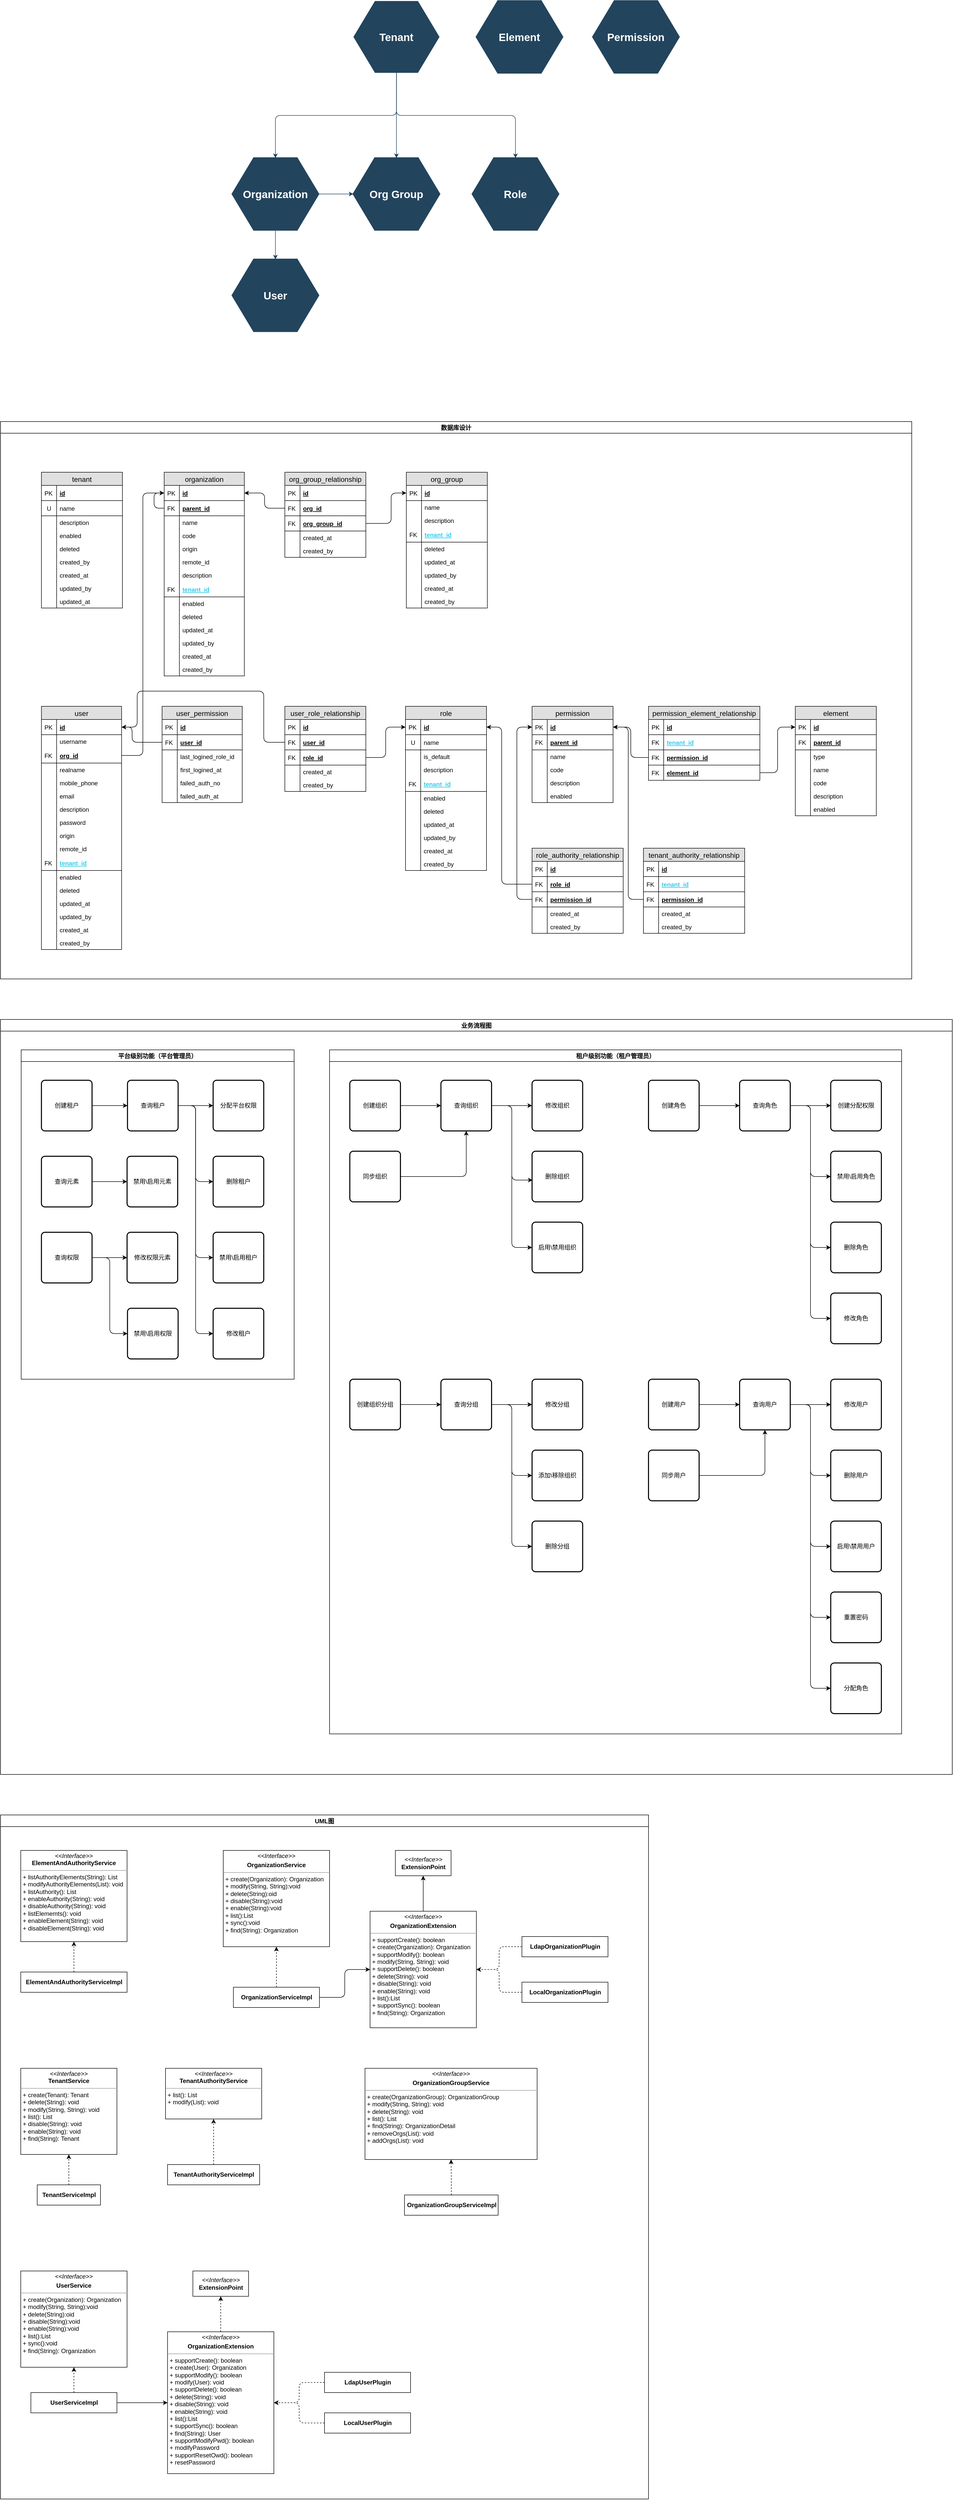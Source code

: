 <mxfile version="12.8.1" type="github">
  <diagram id="07fea595-8f29-1299-0266-81d95cde20df" name="Page-1">
    <mxGraphModel dx="3733" dy="1464" grid="1" gridSize="10" guides="1" tooltips="1" connect="1" arrows="1" fold="1" page="1" pageScale="1" pageWidth="1400" pageHeight="1400" background="#ffffff" math="0" shadow="0">
      <root>
        <mxCell id="0" />
        <mxCell id="1" parent="0" />
        <mxCell id="lqgOaMfDo8AyOj83VxGX-660" value="&lt;font color=&quot;#ffffff&quot;&gt;&lt;span style=&quot;font-size: 21px&quot;&gt;&lt;b&gt;Organization&lt;/b&gt;&lt;/span&gt;&lt;/font&gt;" style="shape=hexagon;perimeter=hexagonPerimeter2;whiteSpace=wrap;html=1;shadow=0;labelBackgroundColor=none;strokeColor=#23445D;fillColor=#23445D;gradientColor=none;fontFamily=Helvetica;fontSize=23;fontColor=#23445d;align=center;strokeWidth=3;" parent="1" vertex="1">
          <mxGeometry x="-462.001" y="659.998" width="170.082" height="141.705" as="geometry" />
        </mxCell>
        <mxCell id="lqgOaMfDo8AyOj83VxGX-661" value="&lt;font color=&quot;#ffffff&quot;&gt;&lt;span style=&quot;font-size: 21px&quot;&gt;&lt;b&gt;User&lt;/b&gt;&lt;/span&gt;&lt;/font&gt;" style="shape=hexagon;perimeter=hexagonPerimeter2;whiteSpace=wrap;html=1;shadow=0;labelBackgroundColor=none;strokeColor=#23445D;fillColor=#23445D;gradientColor=none;fontFamily=Helvetica;fontSize=23;fontColor=#23445d;align=center;strokeWidth=3;" parent="1" vertex="1">
          <mxGeometry x="-462.001" y="859.998" width="170.082" height="141.705" as="geometry" />
        </mxCell>
        <mxCell id="lqgOaMfDo8AyOj83VxGX-662" value="&lt;font color=&quot;#ffffff&quot;&gt;&lt;span style=&quot;font-size: 21px&quot;&gt;&lt;b&gt;Role&lt;br&gt;&lt;/b&gt;&lt;/span&gt;&lt;/font&gt;" style="shape=hexagon;perimeter=hexagonPerimeter2;whiteSpace=wrap;html=1;shadow=0;labelBackgroundColor=none;strokeColor=#23445D;fillColor=#23445D;gradientColor=none;fontFamily=Helvetica;fontSize=23;fontColor=#23445d;align=center;strokeWidth=3;" parent="1" vertex="1">
          <mxGeometry x="12.209" y="659.998" width="170.082" height="141.705" as="geometry" />
        </mxCell>
        <mxCell id="lqgOaMfDo8AyOj83VxGX-670" value="&lt;font color=&quot;#ffffff&quot;&gt;&lt;span style=&quot;font-size: 21px&quot;&gt;&lt;b&gt;Org Group&lt;/b&gt;&lt;/span&gt;&lt;/font&gt;" style="shape=hexagon;perimeter=hexagonPerimeter2;whiteSpace=wrap;html=1;shadow=0;labelBackgroundColor=none;strokeColor=#23445D;fillColor=#23445D;gradientColor=none;fontFamily=Helvetica;fontSize=23;fontColor=#23445d;align=center;strokeWidth=3;" parent="1" vertex="1">
          <mxGeometry x="-222.901" y="659.998" width="170.082" height="141.705" as="geometry" />
        </mxCell>
        <mxCell id="lqgOaMfDo8AyOj83VxGX-673" style="edgeStyle=orthogonalEdgeStyle;rounded=1;orthogonalLoop=1;jettySize=auto;html=1;fontColor=#FFFFFF;strokeColor=#23445D;exitX=0.5;exitY=1;exitDx=0;exitDy=0;entryX=0.5;entryY=0;entryDx=0;entryDy=0;" parent="1" source="lqgOaMfDo8AyOj83VxGX-660" target="lqgOaMfDo8AyOj83VxGX-661" edge="1">
          <mxGeometry relative="1" as="geometry">
            <mxPoint x="-247.21" y="802.003" as="sourcePoint" />
            <mxPoint x="-247.21" y="870.298" as="targetPoint" />
          </mxGeometry>
        </mxCell>
        <mxCell id="lqgOaMfDo8AyOj83VxGX-674" style="edgeStyle=orthogonalEdgeStyle;rounded=1;orthogonalLoop=1;jettySize=auto;html=1;fontColor=#FFFFFF;strokeColor=#23445D;exitX=1;exitY=0.5;exitDx=0;exitDy=0;" parent="1" source="lqgOaMfDo8AyOj83VxGX-660" target="lqgOaMfDo8AyOj83VxGX-670" edge="1">
          <mxGeometry relative="1" as="geometry">
            <mxPoint x="-366.96" y="811.703" as="sourcePoint" />
            <mxPoint x="-366.96" y="869.998" as="targetPoint" />
          </mxGeometry>
        </mxCell>
        <mxCell id="lqgOaMfDo8AyOj83VxGX-681" style="edgeStyle=orthogonalEdgeStyle;rounded=1;orthogonalLoop=1;jettySize=auto;html=1;fontColor=#FFFFFF;strokeColor=#23445D;exitX=0.5;exitY=1;exitDx=0;exitDy=0;entryX=0.5;entryY=0;entryDx=0;entryDy=0;" parent="1" source="lqgOaMfDo8AyOj83VxGX-710" target="lqgOaMfDo8AyOj83VxGX-660" edge="1">
          <mxGeometry relative="1" as="geometry">
            <mxPoint x="-137.86" y="561.703" as="sourcePoint" />
            <mxPoint x="-88.741" y="610.05" as="targetPoint" />
          </mxGeometry>
        </mxCell>
        <mxCell id="lqgOaMfDo8AyOj83VxGX-682" style="edgeStyle=orthogonalEdgeStyle;rounded=1;orthogonalLoop=1;jettySize=auto;html=1;fontColor=#FFFFFF;strokeColor=#23445D;exitX=0.5;exitY=1;exitDx=0;exitDy=0;" parent="1" source="lqgOaMfDo8AyOj83VxGX-710" target="lqgOaMfDo8AyOj83VxGX-670" edge="1">
          <mxGeometry relative="1" as="geometry">
            <mxPoint x="-137.86" y="561.703" as="sourcePoint" />
            <mxPoint x="-366.96" y="669.998" as="targetPoint" />
          </mxGeometry>
        </mxCell>
        <mxCell id="lqgOaMfDo8AyOj83VxGX-683" style="edgeStyle=orthogonalEdgeStyle;rounded=1;orthogonalLoop=1;jettySize=auto;html=1;fontColor=#FFFFFF;strokeColor=#23445D;exitX=0.5;exitY=1;exitDx=0;exitDy=0;entryX=0.5;entryY=0;entryDx=0;entryDy=0;" parent="1" source="lqgOaMfDo8AyOj83VxGX-710" target="lqgOaMfDo8AyOj83VxGX-662" edge="1">
          <mxGeometry relative="1" as="geometry">
            <mxPoint x="-137.86" y="561.703" as="sourcePoint" />
            <mxPoint x="-366.96" y="669.998" as="targetPoint" />
          </mxGeometry>
        </mxCell>
        <mxCell id="lqgOaMfDo8AyOj83VxGX-685" value="&lt;font color=&quot;#ffffff&quot;&gt;&lt;span style=&quot;font-size: 21px&quot;&gt;&lt;b&gt;Permission&lt;br&gt;&lt;/b&gt;&lt;/span&gt;&lt;/font&gt;" style="shape=hexagon;perimeter=hexagonPerimeter2;whiteSpace=wrap;html=1;shadow=0;labelBackgroundColor=none;strokeColor=#23445D;fillColor=#23445D;gradientColor=none;fontFamily=Helvetica;fontSize=23;fontColor=#23445d;align=center;strokeWidth=3;" parent="1" vertex="1">
          <mxGeometry x="250.129" y="349.998" width="170.082" height="141.705" as="geometry" />
        </mxCell>
        <mxCell id="lqgOaMfDo8AyOj83VxGX-710" value="&lt;font color=&quot;#ffffff&quot;&gt;&lt;span style=&quot;font-size: 21px&quot;&gt;&lt;b&gt;Tenant&lt;/b&gt;&lt;/span&gt;&lt;/font&gt;" style="shape=hexagon;perimeter=hexagonPerimeter2;whiteSpace=wrap;html=1;shadow=0;labelBackgroundColor=none;strokeColor=none;fillColor=#23445D;fontFamily=Helvetica;fontSize=23;align=center;strokeWidth=3;" parent="1" vertex="1">
          <mxGeometry x="-222.901" y="349.998" width="170.082" height="141.705" as="geometry" />
        </mxCell>
        <mxCell id="wI_OfMcQ4AUgbB2YtZjj-683" value="&lt;font color=&quot;#ffffff&quot;&gt;&lt;span style=&quot;font-size: 21px&quot;&gt;&lt;b&gt;Element&lt;br&gt;&lt;/b&gt;&lt;/span&gt;&lt;/font&gt;" style="shape=hexagon;perimeter=hexagonPerimeter2;whiteSpace=wrap;html=1;shadow=0;labelBackgroundColor=none;strokeColor=#23445D;fillColor=#23445D;gradientColor=none;fontFamily=Helvetica;fontSize=23;fontColor=#23445d;align=center;strokeWidth=3;" parent="1" vertex="1">
          <mxGeometry x="20.129" y="349.998" width="170.082" height="141.705" as="geometry" />
        </mxCell>
        <mxCell id="wI_OfMcQ4AUgbB2YtZjj-720" value="数据库设计" style="swimlane;startSize=23;" parent="1" vertex="1">
          <mxGeometry x="-920" y="1180" width="1800" height="1100" as="geometry">
            <mxRectangle x="-440" y="1500" width="90" height="23" as="alternateBounds" />
          </mxGeometry>
        </mxCell>
        <mxCell id="buyGV620kVOCAJeC2rjm-670" value="业务流程图" style="swimlane;" parent="1" vertex="1">
          <mxGeometry x="-920" y="2360" width="1880" height="1490" as="geometry">
            <mxRectangle x="-440" y="2680" width="90" height="23" as="alternateBounds" />
          </mxGeometry>
        </mxCell>
        <mxCell id="wI_OfMcQ4AUgbB2YtZjj-709" value="平台级别功能（平台管理员）" style="swimlane;startSize=23;" parent="buyGV620kVOCAJeC2rjm-670" vertex="1">
          <mxGeometry x="40.83" y="60" width="539.17" height="650" as="geometry">
            <mxRectangle x="40.83" y="60" width="90" height="23" as="alternateBounds" />
          </mxGeometry>
        </mxCell>
        <mxCell id="wI_OfMcQ4AUgbB2YtZjj-738" style="edgeStyle=orthogonalEdgeStyle;rounded=1;orthogonalLoop=1;jettySize=auto;html=1;entryX=0;entryY=0.5;entryDx=0;entryDy=0;" parent="wI_OfMcQ4AUgbB2YtZjj-709" source="wI_OfMcQ4AUgbB2YtZjj-701" target="wI_OfMcQ4AUgbB2YtZjj-724" edge="1">
          <mxGeometry relative="1" as="geometry" />
        </mxCell>
        <mxCell id="wI_OfMcQ4AUgbB2YtZjj-739" style="edgeStyle=orthogonalEdgeStyle;rounded=1;orthogonalLoop=1;jettySize=auto;html=1;entryX=0;entryY=0.5;entryDx=0;entryDy=0;" parent="wI_OfMcQ4AUgbB2YtZjj-709" source="wI_OfMcQ4AUgbB2YtZjj-701" target="wI_OfMcQ4AUgbB2YtZjj-726" edge="1">
          <mxGeometry relative="1" as="geometry" />
        </mxCell>
        <mxCell id="wI_OfMcQ4AUgbB2YtZjj-740" style="edgeStyle=orthogonalEdgeStyle;rounded=1;orthogonalLoop=1;jettySize=auto;html=1;entryX=0;entryY=0.5;entryDx=0;entryDy=0;" parent="wI_OfMcQ4AUgbB2YtZjj-709" source="wI_OfMcQ4AUgbB2YtZjj-701" target="wI_OfMcQ4AUgbB2YtZjj-728" edge="1">
          <mxGeometry relative="1" as="geometry" />
        </mxCell>
        <mxCell id="wI_OfMcQ4AUgbB2YtZjj-701" value="查询租户" style="rounded=1;whiteSpace=wrap;html=1;absoluteArcSize=1;arcSize=14;strokeWidth=2;" parent="wI_OfMcQ4AUgbB2YtZjj-709" vertex="1">
          <mxGeometry x="210" y="60" width="100" height="100" as="geometry" />
        </mxCell>
        <mxCell id="wI_OfMcQ4AUgbB2YtZjj-703" value="分配平台权限" style="rounded=1;whiteSpace=wrap;html=1;absoluteArcSize=1;arcSize=14;strokeWidth=2;" parent="wI_OfMcQ4AUgbB2YtZjj-709" vertex="1">
          <mxGeometry x="379.17" y="60" width="100" height="100" as="geometry" />
        </mxCell>
        <mxCell id="wI_OfMcQ4AUgbB2YtZjj-704" value="" style="edgeStyle=orthogonalEdgeStyle;rounded=1;orthogonalLoop=1;jettySize=auto;html=1;" parent="wI_OfMcQ4AUgbB2YtZjj-709" source="wI_OfMcQ4AUgbB2YtZjj-701" target="wI_OfMcQ4AUgbB2YtZjj-703" edge="1">
          <mxGeometry relative="1" as="geometry" />
        </mxCell>
        <mxCell id="wI_OfMcQ4AUgbB2YtZjj-724" value="删除租户" style="rounded=1;whiteSpace=wrap;html=1;absoluteArcSize=1;arcSize=14;strokeWidth=2;" parent="wI_OfMcQ4AUgbB2YtZjj-709" vertex="1">
          <mxGeometry x="379.17" y="210" width="100" height="100" as="geometry" />
        </mxCell>
        <mxCell id="wI_OfMcQ4AUgbB2YtZjj-726" value="禁用\启用租户" style="rounded=1;whiteSpace=wrap;html=1;absoluteArcSize=1;arcSize=14;strokeWidth=2;" parent="wI_OfMcQ4AUgbB2YtZjj-709" vertex="1">
          <mxGeometry x="379.17" y="360" width="100" height="100" as="geometry" />
        </mxCell>
        <mxCell id="wI_OfMcQ4AUgbB2YtZjj-728" value="修改租户" style="rounded=1;whiteSpace=wrap;html=1;absoluteArcSize=1;arcSize=14;strokeWidth=2;" parent="wI_OfMcQ4AUgbB2YtZjj-709" vertex="1">
          <mxGeometry x="379.17" y="510" width="100" height="100" as="geometry" />
        </mxCell>
        <mxCell id="buyGV620kVOCAJeC2rjm-676" style="edgeStyle=orthogonalEdgeStyle;rounded=1;orthogonalLoop=1;jettySize=auto;html=1;entryX=0;entryY=0.5;entryDx=0;entryDy=0;" parent="wI_OfMcQ4AUgbB2YtZjj-709" source="wI_OfMcQ4AUgbB2YtZjj-736" target="buyGV620kVOCAJeC2rjm-675" edge="1">
          <mxGeometry relative="1" as="geometry" />
        </mxCell>
        <mxCell id="wI_OfMcQ4AUgbB2YtZjj-736" value="查询元素" style="rounded=1;whiteSpace=wrap;html=1;absoluteArcSize=1;arcSize=14;strokeWidth=2;" parent="wI_OfMcQ4AUgbB2YtZjj-709" vertex="1">
          <mxGeometry x="40" y="210" width="100" height="100" as="geometry" />
        </mxCell>
        <mxCell id="wI_OfMcQ4AUgbB2YtZjj-747" value="禁用\启用权限" style="rounded=1;whiteSpace=wrap;html=1;absoluteArcSize=1;arcSize=14;strokeWidth=2;" parent="wI_OfMcQ4AUgbB2YtZjj-709" vertex="1">
          <mxGeometry x="210.0" y="510" width="100" height="100" as="geometry" />
        </mxCell>
        <mxCell id="wI_OfMcQ4AUgbB2YtZjj-754" style="edgeStyle=orthogonalEdgeStyle;rounded=1;orthogonalLoop=1;jettySize=auto;html=1;entryX=0;entryY=0.5;entryDx=0;entryDy=0;" parent="wI_OfMcQ4AUgbB2YtZjj-709" source="wI_OfMcQ4AUgbB2YtZjj-752" target="wI_OfMcQ4AUgbB2YtZjj-701" edge="1">
          <mxGeometry relative="1" as="geometry" />
        </mxCell>
        <mxCell id="wI_OfMcQ4AUgbB2YtZjj-752" value="创建租户" style="rounded=1;whiteSpace=wrap;html=1;absoluteArcSize=1;arcSize=14;strokeWidth=2;" parent="wI_OfMcQ4AUgbB2YtZjj-709" vertex="1">
          <mxGeometry x="40" y="60" width="100" height="100" as="geometry" />
        </mxCell>
        <mxCell id="buyGV620kVOCAJeC2rjm-672" value="修改权限元素" style="rounded=1;whiteSpace=wrap;html=1;absoluteArcSize=1;arcSize=14;strokeWidth=2;" parent="wI_OfMcQ4AUgbB2YtZjj-709" vertex="1">
          <mxGeometry x="209.17" y="360" width="100" height="100" as="geometry" />
        </mxCell>
        <mxCell id="buyGV620kVOCAJeC2rjm-674" value="" style="edgeStyle=orthogonalEdgeStyle;rounded=1;orthogonalLoop=1;jettySize=auto;html=1;" parent="wI_OfMcQ4AUgbB2YtZjj-709" source="buyGV620kVOCAJeC2rjm-673" target="buyGV620kVOCAJeC2rjm-672" edge="1">
          <mxGeometry relative="1" as="geometry" />
        </mxCell>
        <mxCell id="buyGV620kVOCAJeC2rjm-677" style="edgeStyle=orthogonalEdgeStyle;rounded=1;orthogonalLoop=1;jettySize=auto;html=1;entryX=0;entryY=0.5;entryDx=0;entryDy=0;" parent="wI_OfMcQ4AUgbB2YtZjj-709" source="buyGV620kVOCAJeC2rjm-673" target="wI_OfMcQ4AUgbB2YtZjj-747" edge="1">
          <mxGeometry relative="1" as="geometry" />
        </mxCell>
        <mxCell id="buyGV620kVOCAJeC2rjm-673" value="查询权限" style="rounded=1;whiteSpace=wrap;html=1;absoluteArcSize=1;arcSize=14;strokeWidth=2;" parent="wI_OfMcQ4AUgbB2YtZjj-709" vertex="1">
          <mxGeometry x="40" y="360" width="100" height="100" as="geometry" />
        </mxCell>
        <mxCell id="buyGV620kVOCAJeC2rjm-675" value="禁用\启用元素" style="rounded=1;whiteSpace=wrap;html=1;absoluteArcSize=1;arcSize=14;strokeWidth=2;" parent="wI_OfMcQ4AUgbB2YtZjj-709" vertex="1">
          <mxGeometry x="209.17" y="210" width="100" height="100" as="geometry" />
        </mxCell>
        <mxCell id="wI_OfMcQ4AUgbB2YtZjj-755" value="租户级别功能（租户管理员）" style="swimlane;" parent="buyGV620kVOCAJeC2rjm-670" vertex="1">
          <mxGeometry x="650" y="60" width="1130" height="1350" as="geometry">
            <mxRectangle x="960.83" y="60" width="190" height="23" as="alternateBounds" />
          </mxGeometry>
        </mxCell>
        <mxCell id="wI_OfMcQ4AUgbB2YtZjj-774" value="" style="edgeStyle=orthogonalEdgeStyle;rounded=1;orthogonalLoop=1;jettySize=auto;html=1;" parent="wI_OfMcQ4AUgbB2YtZjj-755" source="wI_OfMcQ4AUgbB2YtZjj-756" target="wI_OfMcQ4AUgbB2YtZjj-773" edge="1">
          <mxGeometry relative="1" as="geometry" />
        </mxCell>
        <mxCell id="wI_OfMcQ4AUgbB2YtZjj-756" value="创建组织" style="rounded=1;whiteSpace=wrap;html=1;absoluteArcSize=1;arcSize=14;strokeWidth=2;" parent="wI_OfMcQ4AUgbB2YtZjj-755" vertex="1">
          <mxGeometry x="40" y="60" width="100" height="100" as="geometry" />
        </mxCell>
        <mxCell id="buyGV620kVOCAJeC2rjm-647" value="" style="edgeStyle=orthogonalEdgeStyle;rounded=1;orthogonalLoop=1;jettySize=auto;html=1;" parent="wI_OfMcQ4AUgbB2YtZjj-755" source="wI_OfMcQ4AUgbB2YtZjj-773" target="buyGV620kVOCAJeC2rjm-646" edge="1">
          <mxGeometry relative="1" as="geometry" />
        </mxCell>
        <mxCell id="buyGV620kVOCAJeC2rjm-649" style="edgeStyle=orthogonalEdgeStyle;rounded=1;orthogonalLoop=1;jettySize=auto;html=1;entryX=0.01;entryY=0.57;entryDx=0;entryDy=0;entryPerimeter=0;" parent="wI_OfMcQ4AUgbB2YtZjj-755" source="wI_OfMcQ4AUgbB2YtZjj-773" target="buyGV620kVOCAJeC2rjm-648" edge="1">
          <mxGeometry relative="1" as="geometry" />
        </mxCell>
        <mxCell id="buyGV620kVOCAJeC2rjm-651" style="edgeStyle=orthogonalEdgeStyle;rounded=1;orthogonalLoop=1;jettySize=auto;html=1;entryX=0;entryY=0.5;entryDx=0;entryDy=0;" parent="wI_OfMcQ4AUgbB2YtZjj-755" source="wI_OfMcQ4AUgbB2YtZjj-773" target="buyGV620kVOCAJeC2rjm-650" edge="1">
          <mxGeometry relative="1" as="geometry" />
        </mxCell>
        <mxCell id="wI_OfMcQ4AUgbB2YtZjj-773" value="查询组织" style="rounded=1;whiteSpace=wrap;html=1;absoluteArcSize=1;arcSize=14;strokeWidth=2;" parent="wI_OfMcQ4AUgbB2YtZjj-755" vertex="1">
          <mxGeometry x="220" y="60" width="100" height="100" as="geometry" />
        </mxCell>
        <mxCell id="buyGV620kVOCAJeC2rjm-646" value="修改组织" style="rounded=1;whiteSpace=wrap;html=1;absoluteArcSize=1;arcSize=14;strokeWidth=2;" parent="wI_OfMcQ4AUgbB2YtZjj-755" vertex="1">
          <mxGeometry x="400" y="60" width="100" height="100" as="geometry" />
        </mxCell>
        <mxCell id="wI_OfMcQ4AUgbB2YtZjj-766" value="" style="edgeStyle=orthogonalEdgeStyle;rounded=1;orthogonalLoop=1;jettySize=auto;html=1;" parent="wI_OfMcQ4AUgbB2YtZjj-755" source="wI_OfMcQ4AUgbB2YtZjj-757" target="wI_OfMcQ4AUgbB2YtZjj-765" edge="1">
          <mxGeometry relative="1" as="geometry" />
        </mxCell>
        <mxCell id="wI_OfMcQ4AUgbB2YtZjj-757" value="创建组织分组" style="rounded=1;whiteSpace=wrap;html=1;absoluteArcSize=1;arcSize=14;strokeWidth=2;" parent="wI_OfMcQ4AUgbB2YtZjj-755" vertex="1">
          <mxGeometry x="40" y="650" width="100" height="100" as="geometry" />
        </mxCell>
        <mxCell id="wI_OfMcQ4AUgbB2YtZjj-768" value="" style="edgeStyle=orthogonalEdgeStyle;rounded=1;orthogonalLoop=1;jettySize=auto;html=1;" parent="wI_OfMcQ4AUgbB2YtZjj-755" source="wI_OfMcQ4AUgbB2YtZjj-765" target="wI_OfMcQ4AUgbB2YtZjj-767" edge="1">
          <mxGeometry relative="1" as="geometry" />
        </mxCell>
        <mxCell id="wI_OfMcQ4AUgbB2YtZjj-776" style="edgeStyle=orthogonalEdgeStyle;rounded=1;orthogonalLoop=1;jettySize=auto;html=1;entryX=0;entryY=0.5;entryDx=0;entryDy=0;" parent="wI_OfMcQ4AUgbB2YtZjj-755" source="wI_OfMcQ4AUgbB2YtZjj-765" target="wI_OfMcQ4AUgbB2YtZjj-775" edge="1">
          <mxGeometry relative="1" as="geometry" />
        </mxCell>
        <mxCell id="wI_OfMcQ4AUgbB2YtZjj-778" style="edgeStyle=orthogonalEdgeStyle;rounded=1;orthogonalLoop=1;jettySize=auto;html=1;entryX=0;entryY=0.5;entryDx=0;entryDy=0;" parent="wI_OfMcQ4AUgbB2YtZjj-755" source="wI_OfMcQ4AUgbB2YtZjj-765" target="wI_OfMcQ4AUgbB2YtZjj-777" edge="1">
          <mxGeometry relative="1" as="geometry" />
        </mxCell>
        <mxCell id="wI_OfMcQ4AUgbB2YtZjj-765" value="查询分组" style="rounded=1;whiteSpace=wrap;html=1;absoluteArcSize=1;arcSize=14;strokeWidth=2;" parent="wI_OfMcQ4AUgbB2YtZjj-755" vertex="1">
          <mxGeometry x="220" y="650" width="100" height="100" as="geometry" />
        </mxCell>
        <mxCell id="wI_OfMcQ4AUgbB2YtZjj-767" value="修改分组" style="rounded=1;whiteSpace=wrap;html=1;absoluteArcSize=1;arcSize=14;strokeWidth=2;" parent="wI_OfMcQ4AUgbB2YtZjj-755" vertex="1">
          <mxGeometry x="400" y="650" width="100" height="100" as="geometry" />
        </mxCell>
        <mxCell id="wI_OfMcQ4AUgbB2YtZjj-760" value="" style="edgeStyle=orthogonalEdgeStyle;rounded=1;orthogonalLoop=1;jettySize=auto;html=1;" parent="wI_OfMcQ4AUgbB2YtZjj-755" source="wI_OfMcQ4AUgbB2YtZjj-758" target="wI_OfMcQ4AUgbB2YtZjj-759" edge="1">
          <mxGeometry relative="1" as="geometry" />
        </mxCell>
        <mxCell id="wI_OfMcQ4AUgbB2YtZjj-758" value="创建角色" style="rounded=1;whiteSpace=wrap;html=1;absoluteArcSize=1;arcSize=14;strokeWidth=2;" parent="wI_OfMcQ4AUgbB2YtZjj-755" vertex="1">
          <mxGeometry x="630" y="60" width="100" height="100" as="geometry" />
        </mxCell>
        <mxCell id="wI_OfMcQ4AUgbB2YtZjj-762" value="" style="edgeStyle=orthogonalEdgeStyle;rounded=1;orthogonalLoop=1;jettySize=auto;html=1;" parent="wI_OfMcQ4AUgbB2YtZjj-755" source="wI_OfMcQ4AUgbB2YtZjj-759" target="wI_OfMcQ4AUgbB2YtZjj-761" edge="1">
          <mxGeometry relative="1" as="geometry" />
        </mxCell>
        <mxCell id="wI_OfMcQ4AUgbB2YtZjj-764" style="edgeStyle=orthogonalEdgeStyle;rounded=1;orthogonalLoop=1;jettySize=auto;html=1;entryX=0;entryY=0.5;entryDx=0;entryDy=0;" parent="wI_OfMcQ4AUgbB2YtZjj-755" source="wI_OfMcQ4AUgbB2YtZjj-759" target="wI_OfMcQ4AUgbB2YtZjj-763" edge="1">
          <mxGeometry relative="1" as="geometry" />
        </mxCell>
        <mxCell id="wI_OfMcQ4AUgbB2YtZjj-771" style="edgeStyle=orthogonalEdgeStyle;rounded=1;orthogonalLoop=1;jettySize=auto;html=1;entryX=0;entryY=0.5;entryDx=0;entryDy=0;" parent="wI_OfMcQ4AUgbB2YtZjj-755" source="wI_OfMcQ4AUgbB2YtZjj-759" target="wI_OfMcQ4AUgbB2YtZjj-769" edge="1">
          <mxGeometry relative="1" as="geometry" />
        </mxCell>
        <mxCell id="wI_OfMcQ4AUgbB2YtZjj-772" style="edgeStyle=orthogonalEdgeStyle;rounded=1;orthogonalLoop=1;jettySize=auto;html=1;entryX=0;entryY=0.5;entryDx=0;entryDy=0;" parent="wI_OfMcQ4AUgbB2YtZjj-755" source="wI_OfMcQ4AUgbB2YtZjj-759" target="wI_OfMcQ4AUgbB2YtZjj-770" edge="1">
          <mxGeometry relative="1" as="geometry" />
        </mxCell>
        <mxCell id="wI_OfMcQ4AUgbB2YtZjj-759" value="查询角色" style="rounded=1;whiteSpace=wrap;html=1;absoluteArcSize=1;arcSize=14;strokeWidth=2;" parent="wI_OfMcQ4AUgbB2YtZjj-755" vertex="1">
          <mxGeometry x="810" y="60" width="100" height="100" as="geometry" />
        </mxCell>
        <mxCell id="wI_OfMcQ4AUgbB2YtZjj-761" value="创建分配权限" style="rounded=1;whiteSpace=wrap;html=1;absoluteArcSize=1;arcSize=14;strokeWidth=2;" parent="wI_OfMcQ4AUgbB2YtZjj-755" vertex="1">
          <mxGeometry x="990" y="60" width="100" height="100" as="geometry" />
        </mxCell>
        <mxCell id="wI_OfMcQ4AUgbB2YtZjj-763" value="禁用\启用角色" style="rounded=1;whiteSpace=wrap;html=1;absoluteArcSize=1;arcSize=14;strokeWidth=2;" parent="wI_OfMcQ4AUgbB2YtZjj-755" vertex="1">
          <mxGeometry x="990" y="200" width="100" height="100" as="geometry" />
        </mxCell>
        <mxCell id="wI_OfMcQ4AUgbB2YtZjj-769" value="删除角色" style="rounded=1;whiteSpace=wrap;html=1;absoluteArcSize=1;arcSize=14;strokeWidth=2;" parent="wI_OfMcQ4AUgbB2YtZjj-755" vertex="1">
          <mxGeometry x="990" y="340" width="100" height="100" as="geometry" />
        </mxCell>
        <mxCell id="wI_OfMcQ4AUgbB2YtZjj-770" value="修改角色" style="rounded=1;whiteSpace=wrap;html=1;absoluteArcSize=1;arcSize=14;strokeWidth=2;" parent="wI_OfMcQ4AUgbB2YtZjj-755" vertex="1">
          <mxGeometry x="990" y="480" width="100" height="100" as="geometry" />
        </mxCell>
        <mxCell id="wI_OfMcQ4AUgbB2YtZjj-775" value="添加\移除组织" style="rounded=1;whiteSpace=wrap;html=1;absoluteArcSize=1;arcSize=14;strokeWidth=2;" parent="wI_OfMcQ4AUgbB2YtZjj-755" vertex="1">
          <mxGeometry x="400" y="790" width="100" height="100" as="geometry" />
        </mxCell>
        <mxCell id="wI_OfMcQ4AUgbB2YtZjj-777" value="删除分组" style="rounded=1;whiteSpace=wrap;html=1;absoluteArcSize=1;arcSize=14;strokeWidth=2;" parent="wI_OfMcQ4AUgbB2YtZjj-755" vertex="1">
          <mxGeometry x="400" y="930" width="100" height="100" as="geometry" />
        </mxCell>
        <mxCell id="buyGV620kVOCAJeC2rjm-648" value="删除组织" style="rounded=1;whiteSpace=wrap;html=1;absoluteArcSize=1;arcSize=14;strokeWidth=2;" parent="wI_OfMcQ4AUgbB2YtZjj-755" vertex="1">
          <mxGeometry x="400" y="200" width="100" height="100" as="geometry" />
        </mxCell>
        <mxCell id="buyGV620kVOCAJeC2rjm-650" value="启用\禁用组织" style="rounded=1;whiteSpace=wrap;html=1;absoluteArcSize=1;arcSize=14;strokeWidth=2;" parent="wI_OfMcQ4AUgbB2YtZjj-755" vertex="1">
          <mxGeometry x="400" y="340" width="100" height="100" as="geometry" />
        </mxCell>
        <mxCell id="buyGV620kVOCAJeC2rjm-657" value="" style="edgeStyle=orthogonalEdgeStyle;rounded=1;orthogonalLoop=1;jettySize=auto;html=1;" parent="wI_OfMcQ4AUgbB2YtZjj-755" source="buyGV620kVOCAJeC2rjm-652" target="buyGV620kVOCAJeC2rjm-656" edge="1">
          <mxGeometry relative="1" as="geometry" />
        </mxCell>
        <mxCell id="buyGV620kVOCAJeC2rjm-652" value="创建用户" style="rounded=1;whiteSpace=wrap;html=1;absoluteArcSize=1;arcSize=14;strokeWidth=2;" parent="wI_OfMcQ4AUgbB2YtZjj-755" vertex="1">
          <mxGeometry x="630" y="650" width="100" height="100" as="geometry" />
        </mxCell>
        <mxCell id="buyGV620kVOCAJeC2rjm-659" value="" style="edgeStyle=orthogonalEdgeStyle;rounded=1;orthogonalLoop=1;jettySize=auto;html=1;" parent="wI_OfMcQ4AUgbB2YtZjj-755" source="buyGV620kVOCAJeC2rjm-656" target="buyGV620kVOCAJeC2rjm-658" edge="1">
          <mxGeometry relative="1" as="geometry" />
        </mxCell>
        <mxCell id="buyGV620kVOCAJeC2rjm-665" style="edgeStyle=orthogonalEdgeStyle;rounded=1;orthogonalLoop=1;jettySize=auto;html=1;entryX=0;entryY=0.5;entryDx=0;entryDy=0;" parent="wI_OfMcQ4AUgbB2YtZjj-755" source="buyGV620kVOCAJeC2rjm-656" target="buyGV620kVOCAJeC2rjm-660" edge="1">
          <mxGeometry relative="1" as="geometry" />
        </mxCell>
        <mxCell id="buyGV620kVOCAJeC2rjm-666" style="edgeStyle=orthogonalEdgeStyle;rounded=1;orthogonalLoop=1;jettySize=auto;html=1;entryX=0;entryY=0.5;entryDx=0;entryDy=0;" parent="wI_OfMcQ4AUgbB2YtZjj-755" source="buyGV620kVOCAJeC2rjm-656" target="buyGV620kVOCAJeC2rjm-661" edge="1">
          <mxGeometry relative="1" as="geometry" />
        </mxCell>
        <mxCell id="buyGV620kVOCAJeC2rjm-667" style="edgeStyle=orthogonalEdgeStyle;rounded=1;orthogonalLoop=1;jettySize=auto;html=1;entryX=0;entryY=0.5;entryDx=0;entryDy=0;" parent="wI_OfMcQ4AUgbB2YtZjj-755" source="buyGV620kVOCAJeC2rjm-656" target="buyGV620kVOCAJeC2rjm-663" edge="1">
          <mxGeometry relative="1" as="geometry" />
        </mxCell>
        <mxCell id="buyGV620kVOCAJeC2rjm-668" style="edgeStyle=orthogonalEdgeStyle;rounded=1;orthogonalLoop=1;jettySize=auto;html=1;entryX=0;entryY=0.5;entryDx=0;entryDy=0;" parent="wI_OfMcQ4AUgbB2YtZjj-755" source="buyGV620kVOCAJeC2rjm-656" target="buyGV620kVOCAJeC2rjm-664" edge="1">
          <mxGeometry relative="1" as="geometry" />
        </mxCell>
        <mxCell id="buyGV620kVOCAJeC2rjm-656" value="查询用户" style="rounded=1;whiteSpace=wrap;html=1;absoluteArcSize=1;arcSize=14;strokeWidth=2;" parent="wI_OfMcQ4AUgbB2YtZjj-755" vertex="1">
          <mxGeometry x="810" y="650" width="100" height="100" as="geometry" />
        </mxCell>
        <mxCell id="buyGV620kVOCAJeC2rjm-658" value="修改用户" style="rounded=1;whiteSpace=wrap;html=1;absoluteArcSize=1;arcSize=14;strokeWidth=2;" parent="wI_OfMcQ4AUgbB2YtZjj-755" vertex="1">
          <mxGeometry x="990" y="650" width="100" height="100" as="geometry" />
        </mxCell>
        <mxCell id="buyGV620kVOCAJeC2rjm-654" style="edgeStyle=orthogonalEdgeStyle;rounded=1;orthogonalLoop=1;jettySize=auto;html=1;entryX=0.5;entryY=1;entryDx=0;entryDy=0;" parent="wI_OfMcQ4AUgbB2YtZjj-755" source="buyGV620kVOCAJeC2rjm-653" target="wI_OfMcQ4AUgbB2YtZjj-773" edge="1">
          <mxGeometry relative="1" as="geometry" />
        </mxCell>
        <mxCell id="buyGV620kVOCAJeC2rjm-653" value="同步组织" style="rounded=1;whiteSpace=wrap;html=1;absoluteArcSize=1;arcSize=14;strokeWidth=2;" parent="wI_OfMcQ4AUgbB2YtZjj-755" vertex="1">
          <mxGeometry x="40" y="200" width="100" height="100" as="geometry" />
        </mxCell>
        <mxCell id="buyGV620kVOCAJeC2rjm-662" style="edgeStyle=orthogonalEdgeStyle;rounded=1;orthogonalLoop=1;jettySize=auto;html=1;entryX=0.5;entryY=1;entryDx=0;entryDy=0;" parent="wI_OfMcQ4AUgbB2YtZjj-755" source="buyGV620kVOCAJeC2rjm-655" target="buyGV620kVOCAJeC2rjm-656" edge="1">
          <mxGeometry relative="1" as="geometry" />
        </mxCell>
        <mxCell id="buyGV620kVOCAJeC2rjm-655" value="同步用户" style="rounded=1;whiteSpace=wrap;html=1;absoluteArcSize=1;arcSize=14;strokeWidth=2;" parent="wI_OfMcQ4AUgbB2YtZjj-755" vertex="1">
          <mxGeometry x="630" y="790" width="100" height="100" as="geometry" />
        </mxCell>
        <mxCell id="buyGV620kVOCAJeC2rjm-660" value="删除用户" style="rounded=1;whiteSpace=wrap;html=1;absoluteArcSize=1;arcSize=14;strokeWidth=2;" parent="wI_OfMcQ4AUgbB2YtZjj-755" vertex="1">
          <mxGeometry x="990" y="790" width="100" height="100" as="geometry" />
        </mxCell>
        <mxCell id="buyGV620kVOCAJeC2rjm-661" value="启用\禁用用户" style="rounded=1;whiteSpace=wrap;html=1;absoluteArcSize=1;arcSize=14;strokeWidth=2;" parent="wI_OfMcQ4AUgbB2YtZjj-755" vertex="1">
          <mxGeometry x="990" y="930" width="100" height="100" as="geometry" />
        </mxCell>
        <mxCell id="buyGV620kVOCAJeC2rjm-663" value="重置密码" style="rounded=1;whiteSpace=wrap;html=1;absoluteArcSize=1;arcSize=14;strokeWidth=2;" parent="wI_OfMcQ4AUgbB2YtZjj-755" vertex="1">
          <mxGeometry x="990" y="1070" width="100" height="100" as="geometry" />
        </mxCell>
        <mxCell id="buyGV620kVOCAJeC2rjm-664" value="分配角色" style="rounded=1;whiteSpace=wrap;html=1;absoluteArcSize=1;arcSize=14;strokeWidth=2;" parent="wI_OfMcQ4AUgbB2YtZjj-755" vertex="1">
          <mxGeometry x="990" y="1210" width="100" height="100" as="geometry" />
        </mxCell>
        <mxCell id="buyGV620kVOCAJeC2rjm-671" value="UML图" style="swimlane;" parent="1" vertex="1">
          <mxGeometry x="-920" y="3930" width="1280" height="1350" as="geometry" />
        </mxCell>
        <mxCell id="wI_OfMcQ4AUgbB2YtZjj-695" value="&lt;p style=&quot;margin: 0px ; margin-top: 4px ; text-align: center&quot;&gt;&lt;i&gt;&amp;lt;&amp;lt;Interface&amp;gt;&amp;gt;&lt;/i&gt;&lt;br&gt;&lt;b&gt;ElementAndAuthorityService&lt;/b&gt;&lt;/p&gt;&lt;hr size=&quot;1&quot;&gt;&lt;p style=&quot;margin: 0px ; margin-left: 4px&quot;&gt;+ listAuthorityElements(String): List&lt;br&gt;&lt;/p&gt;&lt;p style=&quot;margin: 0px ; margin-left: 4px&quot;&gt;+ modifyAuthorityElements(List): void&lt;/p&gt;&lt;p style=&quot;margin: 0px ; margin-left: 4px&quot;&gt;+ listAuthority(): List&lt;/p&gt;&lt;p style=&quot;margin: 0px ; margin-left: 4px&quot;&gt;+ enableAuthority(String): void&lt;/p&gt;&lt;p style=&quot;margin: 0px ; margin-left: 4px&quot;&gt;+ disableAuthority(String): void&lt;/p&gt;&lt;p style=&quot;margin: 0px ; margin-left: 4px&quot;&gt;+ listElememts(): void&lt;/p&gt;&lt;p style=&quot;margin: 0px ; margin-left: 4px&quot;&gt;+ enableElement(String): void&lt;/p&gt;&lt;p style=&quot;margin: 0px ; margin-left: 4px&quot;&gt;+ disableElement(String): void&lt;/p&gt;" style="verticalAlign=top;align=left;overflow=fill;fontSize=12;fontFamily=Helvetica;html=1;" parent="buyGV620kVOCAJeC2rjm-671" vertex="1">
          <mxGeometry x="40" y="70" width="210" height="180" as="geometry" />
        </mxCell>
        <mxCell id="wI_OfMcQ4AUgbB2YtZjj-696" value="&lt;span style=&quot;font-weight: bold&quot;&gt;ElementAndAuthorityServiceImpl&lt;br&gt;&lt;/span&gt;" style="html=1;" parent="buyGV620kVOCAJeC2rjm-671" vertex="1">
          <mxGeometry x="40" y="310" width="210" height="40" as="geometry" />
        </mxCell>
        <mxCell id="wI_OfMcQ4AUgbB2YtZjj-697" style="edgeStyle=orthogonalEdgeStyle;rounded=1;orthogonalLoop=1;jettySize=auto;html=1;entryX=0.5;entryY=1;entryDx=0;entryDy=0;dashed=1;" parent="buyGV620kVOCAJeC2rjm-671" source="wI_OfMcQ4AUgbB2YtZjj-696" target="wI_OfMcQ4AUgbB2YtZjj-695" edge="1">
          <mxGeometry relative="1" as="geometry" />
        </mxCell>
        <mxCell id="wI_OfMcQ4AUgbB2YtZjj-694" value="&lt;p style=&quot;margin: 0px ; margin-top: 4px ; text-align: center&quot;&gt;&lt;i&gt;&amp;lt;&amp;lt;Interface&amp;gt;&amp;gt;&lt;/i&gt;&lt;br&gt;&lt;b&gt;TenantAuthorityService&lt;/b&gt;&lt;/p&gt;&lt;hr size=&quot;1&quot;&gt;&lt;p style=&quot;margin: 0px ; margin-left: 4px&quot;&gt;+ list(): List&amp;nbsp;&lt;/p&gt;&lt;p style=&quot;margin: 0px ; margin-left: 4px&quot;&gt;+ modify(List): void&lt;/p&gt;" style="verticalAlign=top;align=left;overflow=fill;fontSize=12;fontFamily=Helvetica;html=1;" parent="buyGV620kVOCAJeC2rjm-671" vertex="1">
          <mxGeometry x="325.93" y="500" width="190" height="100" as="geometry" />
        </mxCell>
        <mxCell id="wI_OfMcQ4AUgbB2YtZjj-698" value="&lt;b&gt;TenantAuthorityServiceImpl&lt;/b&gt;&lt;span style=&quot;font-weight: bold&quot;&gt;&lt;br&gt;&lt;/span&gt;" style="html=1;" parent="buyGV620kVOCAJeC2rjm-671" vertex="1">
          <mxGeometry x="330" y="690" width="181.87" height="40" as="geometry" />
        </mxCell>
        <mxCell id="wI_OfMcQ4AUgbB2YtZjj-699" style="edgeStyle=orthogonalEdgeStyle;rounded=1;orthogonalLoop=1;jettySize=auto;html=1;entryX=0.5;entryY=1;entryDx=0;entryDy=0;dashed=1;" parent="buyGV620kVOCAJeC2rjm-671" source="wI_OfMcQ4AUgbB2YtZjj-698" target="wI_OfMcQ4AUgbB2YtZjj-694" edge="1">
          <mxGeometry relative="1" as="geometry" />
        </mxCell>
        <mxCell id="wI_OfMcQ4AUgbB2YtZjj-717" value="&lt;i&gt;&amp;lt;&amp;lt;Interface&amp;gt;&amp;gt;&lt;/i&gt;&lt;br&gt;&lt;span style=&quot;font-weight: bold&quot;&gt;ExtensionPoint&lt;/span&gt;" style="html=1;" parent="buyGV620kVOCAJeC2rjm-671" vertex="1">
          <mxGeometry x="780" y="70" width="110" height="50" as="geometry" />
        </mxCell>
        <mxCell id="wI_OfMcQ4AUgbB2YtZjj-719" value="&lt;p style=&quot;margin: 0px ; margin-top: 4px ; text-align: center&quot;&gt;&lt;i&gt;&amp;lt;&amp;lt;Interface&amp;gt;&amp;gt;&lt;/i&gt;&lt;/p&gt;&lt;p style=&quot;margin: 0px ; margin-top: 4px ; text-align: center&quot;&gt;&lt;b&gt;OrganizationExtension&lt;/b&gt;&lt;/p&gt;&lt;hr size=&quot;1&quot;&gt;&lt;p style=&quot;margin: 0px ; margin-left: 4px&quot;&gt;+ supportCreate(): boolean&lt;/p&gt;&lt;p style=&quot;margin: 0px ; margin-left: 4px&quot;&gt;+ create(Organization):&amp;nbsp;Organization&lt;br&gt;+ supportModify(): boolean&amp;nbsp;&lt;/p&gt;&lt;p style=&quot;margin: 0px ; margin-left: 4px&quot;&gt;+ modify(String, String): void&lt;/p&gt;&lt;p style=&quot;margin: 0px ; margin-left: 4px&quot;&gt;+ supportDelete(): boolean&lt;/p&gt;&lt;p style=&quot;margin: 0px ; margin-left: 4px&quot;&gt;+ delete(String): void&lt;/p&gt;&lt;p style=&quot;margin: 0px ; margin-left: 4px&quot;&gt;+ disable(String): void&lt;/p&gt;&lt;p style=&quot;margin: 0px ; margin-left: 4px&quot;&gt;+ enable(String): void&lt;/p&gt;&lt;p style=&quot;margin: 0px ; margin-left: 4px&quot;&gt;+ list():List&lt;/p&gt;&lt;p style=&quot;margin: 0px ; margin-left: 4px&quot;&gt;+ supportSync(): boolean&lt;/p&gt;&lt;p style=&quot;margin: 0px ; margin-left: 4px&quot;&gt;+ find(String): Organization&lt;/p&gt;" style="verticalAlign=top;align=left;overflow=fill;fontSize=12;fontFamily=Helvetica;html=1;" parent="buyGV620kVOCAJeC2rjm-671" vertex="1">
          <mxGeometry x="730" y="190" width="210" height="230" as="geometry" />
        </mxCell>
        <mxCell id="wI_OfMcQ4AUgbB2YtZjj-714" style="edgeStyle=orthogonalEdgeStyle;rounded=1;orthogonalLoop=1;jettySize=auto;html=1;exitX=0.5;exitY=0;exitDx=0;exitDy=0;" parent="buyGV620kVOCAJeC2rjm-671" source="wI_OfMcQ4AUgbB2YtZjj-719" target="wI_OfMcQ4AUgbB2YtZjj-717" edge="1">
          <mxGeometry relative="1" as="geometry">
            <mxPoint x="938.86" y="160" as="sourcePoint" />
          </mxGeometry>
        </mxCell>
        <mxCell id="wI_OfMcQ4AUgbB2YtZjj-715" value="&lt;p style=&quot;margin: 0px ; margin-top: 4px ; text-align: center&quot;&gt;&lt;i&gt;&amp;lt;&amp;lt;Interface&amp;gt;&amp;gt;&lt;/i&gt;&lt;/p&gt;&lt;p style=&quot;margin: 0px ; margin-top: 4px ; text-align: center&quot;&gt;&lt;b&gt;OrganizationService&lt;/b&gt;&lt;/p&gt;&lt;hr size=&quot;1&quot;&gt;&lt;p style=&quot;margin: 0px ; margin-left: 4px&quot;&gt;+ create(Organization):&amp;nbsp;Organization&lt;br&gt;+ modify(String, String):void&lt;/p&gt;&lt;p style=&quot;margin: 0px ; margin-left: 4px&quot;&gt;+ delete(String):oid&lt;/p&gt;&lt;p style=&quot;margin: 0px ; margin-left: 4px&quot;&gt;+ disable(String):void&lt;/p&gt;&lt;p style=&quot;margin: 0px ; margin-left: 4px&quot;&gt;+ enable(String):void&lt;/p&gt;&lt;p style=&quot;margin: 0px ; margin-left: 4px&quot;&gt;+ list():List&lt;/p&gt;&lt;p style=&quot;margin: 0px ; margin-left: 4px&quot;&gt;+ sync():void&lt;/p&gt;&lt;p style=&quot;margin: 0px ; margin-left: 4px&quot;&gt;+ find(String): Organization&lt;/p&gt;" style="verticalAlign=top;align=left;overflow=fill;fontSize=12;fontFamily=Helvetica;html=1;" parent="buyGV620kVOCAJeC2rjm-671" vertex="1">
          <mxGeometry x="440" y="70" width="210" height="190" as="geometry" />
        </mxCell>
        <mxCell id="wI_OfMcQ4AUgbB2YtZjj-716" style="edgeStyle=orthogonalEdgeStyle;rounded=1;orthogonalLoop=1;jettySize=auto;html=1;entryX=0.5;entryY=1;entryDx=0;entryDy=0;strokeColor=#000000;dashed=1;exitX=0.5;exitY=0;exitDx=0;exitDy=0;" parent="buyGV620kVOCAJeC2rjm-671" source="ocCYDEDlO1T1Jf40MN5--650" target="wI_OfMcQ4AUgbB2YtZjj-715" edge="1">
          <mxGeometry relative="1" as="geometry">
            <mxPoint x="545" y="330" as="sourcePoint" />
          </mxGeometry>
        </mxCell>
        <mxCell id="ocCYDEDlO1T1Jf40MN5--647" style="edgeStyle=orthogonalEdgeStyle;rounded=1;orthogonalLoop=1;jettySize=auto;html=1;entryX=0;entryY=0.5;entryDx=0;entryDy=0;exitX=1;exitY=0.5;exitDx=0;exitDy=0;" parent="buyGV620kVOCAJeC2rjm-671" source="ocCYDEDlO1T1Jf40MN5--650" target="wI_OfMcQ4AUgbB2YtZjj-719" edge="1">
          <mxGeometry relative="1" as="geometry">
            <mxPoint x="625" y="347" as="sourcePoint" />
            <Array as="points">
              <mxPoint x="680" y="360" />
              <mxPoint x="680" y="305" />
            </Array>
          </mxGeometry>
        </mxCell>
        <mxCell id="wI_OfMcQ4AUgbB2YtZjj-689" value="&lt;p style=&quot;margin: 0px ; margin-top: 4px ; text-align: center&quot;&gt;&lt;i&gt;&amp;lt;&amp;lt;Interface&amp;gt;&amp;gt;&lt;/i&gt;&lt;br&gt;&lt;b&gt;TenantService&lt;/b&gt;&lt;/p&gt;&lt;hr size=&quot;1&quot;&gt;&lt;p style=&quot;margin: 0px ; margin-left: 4px&quot;&gt;+ create(Tenant): Tenant&lt;br&gt;&lt;/p&gt;&lt;p style=&quot;margin: 0px ; margin-left: 4px&quot;&gt;+ delete(String): void&lt;/p&gt;&lt;p style=&quot;margin: 0px ; margin-left: 4px&quot;&gt;+ modify(String, String): void&lt;/p&gt;&lt;p style=&quot;margin: 0px ; margin-left: 4px&quot;&gt;+ list(): List&lt;/p&gt;&lt;p style=&quot;margin: 0px ; margin-left: 4px&quot;&gt;+ disable(String): void&lt;/p&gt;&lt;p style=&quot;margin: 0px ; margin-left: 4px&quot;&gt;+ enable(String): void&lt;/p&gt;&lt;p style=&quot;margin: 0px ; margin-left: 4px&quot;&gt;+ find(String): Tenant&lt;/p&gt;" style="verticalAlign=top;align=left;overflow=fill;fontSize=12;fontFamily=Helvetica;html=1;" parent="buyGV620kVOCAJeC2rjm-671" vertex="1">
          <mxGeometry x="40" y="500" width="190" height="170" as="geometry" />
        </mxCell>
        <mxCell id="wI_OfMcQ4AUgbB2YtZjj-693" style="edgeStyle=orthogonalEdgeStyle;rounded=1;orthogonalLoop=1;jettySize=auto;html=1;entryX=0.5;entryY=1;entryDx=0;entryDy=0;dashed=1;" parent="buyGV620kVOCAJeC2rjm-671" source="wI_OfMcQ4AUgbB2YtZjj-692" target="wI_OfMcQ4AUgbB2YtZjj-689" edge="1">
          <mxGeometry relative="1" as="geometry" />
        </mxCell>
        <mxCell id="wI_OfMcQ4AUgbB2YtZjj-692" value="&lt;b&gt;TenantServiceImpl&lt;/b&gt;" style="html=1;" parent="buyGV620kVOCAJeC2rjm-671" vertex="1">
          <mxGeometry x="72.5" y="730" width="125" height="40" as="geometry" />
        </mxCell>
        <mxCell id="ocCYDEDlO1T1Jf40MN5--650" value="&lt;span style=&quot;font-weight: 700&quot;&gt;OrganizationServiceImpl&lt;/span&gt;&lt;span style=&quot;font-weight: bold&quot;&gt;&lt;br&gt;&lt;/span&gt;" style="html=1;" parent="buyGV620kVOCAJeC2rjm-671" vertex="1">
          <mxGeometry x="460" y="340" width="170" height="40" as="geometry" />
        </mxCell>
        <mxCell id="ocCYDEDlO1T1Jf40MN5--653" style="edgeStyle=orthogonalEdgeStyle;rounded=1;orthogonalLoop=1;jettySize=auto;html=1;entryX=1;entryY=0.5;entryDx=0;entryDy=0;dashed=1;" parent="buyGV620kVOCAJeC2rjm-671" source="ocCYDEDlO1T1Jf40MN5--651" target="wI_OfMcQ4AUgbB2YtZjj-719" edge="1">
          <mxGeometry relative="1" as="geometry" />
        </mxCell>
        <mxCell id="ocCYDEDlO1T1Jf40MN5--651" value="&lt;span style=&quot;font-weight: 700&quot;&gt;LocalOrganizationPlugin&lt;/span&gt;&lt;span style=&quot;font-weight: bold&quot;&gt;&lt;br&gt;&lt;/span&gt;" style="html=1;" parent="buyGV620kVOCAJeC2rjm-671" vertex="1">
          <mxGeometry x="1030" y="330" width="170" height="40" as="geometry" />
        </mxCell>
        <mxCell id="ocCYDEDlO1T1Jf40MN5--654" style="edgeStyle=orthogonalEdgeStyle;rounded=1;orthogonalLoop=1;jettySize=auto;html=1;entryX=1;entryY=0.5;entryDx=0;entryDy=0;dashed=1;" parent="buyGV620kVOCAJeC2rjm-671" source="ocCYDEDlO1T1Jf40MN5--652" target="wI_OfMcQ4AUgbB2YtZjj-719" edge="1">
          <mxGeometry relative="1" as="geometry" />
        </mxCell>
        <mxCell id="ocCYDEDlO1T1Jf40MN5--652" value="&lt;span style=&quot;font-weight: 700&quot;&gt;LdapOrganizationPlugin&lt;/span&gt;&lt;span style=&quot;font-weight: bold&quot;&gt;&lt;br&gt;&lt;/span&gt;" style="html=1;" parent="buyGV620kVOCAJeC2rjm-671" vertex="1">
          <mxGeometry x="1030" y="240" width="170" height="40" as="geometry" />
        </mxCell>
        <mxCell id="5c0h2h0G_58QuK9ExUDa-646" value="&lt;p style=&quot;margin: 0px ; margin-top: 4px ; text-align: center&quot;&gt;&lt;i&gt;&amp;lt;&amp;lt;Interface&amp;gt;&amp;gt;&lt;/i&gt;&lt;/p&gt;&lt;p style=&quot;margin: 0px ; margin-top: 4px ; text-align: center&quot;&gt;&lt;b&gt;OrganizationGroupService&lt;/b&gt;&lt;/p&gt;&lt;hr size=&quot;1&quot;&gt;&lt;p style=&quot;margin: 0px ; margin-left: 4px&quot;&gt;+ create(OrganizationGroup): OrganizationGroup&lt;/p&gt;&lt;p style=&quot;margin: 0px ; margin-left: 4px&quot;&gt;+ modify(String, String): void&lt;/p&gt;&lt;p style=&quot;margin: 0px ; margin-left: 4px&quot;&gt;+ delete(String): void&lt;/p&gt;&lt;p style=&quot;margin: 0px ; margin-left: 4px&quot;&gt;+ list(): List&lt;/p&gt;&lt;p style=&quot;margin: 0px ; margin-left: 4px&quot;&gt;+ find(String): OrganizationDetail&lt;/p&gt;&lt;p style=&quot;margin: 0px ; margin-left: 4px&quot;&gt;+ removeOrgs(List): void&lt;/p&gt;&lt;p style=&quot;margin: 0px ; margin-left: 4px&quot;&gt;+ addOrgs(List): void&lt;/p&gt;" style="verticalAlign=top;align=left;overflow=fill;fontSize=12;fontFamily=Helvetica;html=1;" vertex="1" parent="buyGV620kVOCAJeC2rjm-671">
          <mxGeometry x="720" y="500" width="340" height="180" as="geometry" />
        </mxCell>
        <mxCell id="5c0h2h0G_58QuK9ExUDa-648" style="edgeStyle=orthogonalEdgeStyle;rounded=1;orthogonalLoop=1;jettySize=auto;html=1;entryX=0.5;entryY=1;entryDx=0;entryDy=0;dashed=1;" edge="1" parent="buyGV620kVOCAJeC2rjm-671" source="5c0h2h0G_58QuK9ExUDa-647" target="5c0h2h0G_58QuK9ExUDa-646">
          <mxGeometry relative="1" as="geometry" />
        </mxCell>
        <mxCell id="5c0h2h0G_58QuK9ExUDa-647" value="&lt;span style=&quot;font-weight: bold&quot;&gt;OrganizationGroupServiceImpl&lt;/span&gt;&lt;span style=&quot;font-weight: bold&quot;&gt;&lt;br&gt;&lt;/span&gt;" style="html=1;" vertex="1" parent="buyGV620kVOCAJeC2rjm-671">
          <mxGeometry x="798" y="750" width="185" height="40" as="geometry" />
        </mxCell>
        <mxCell id="5c0h2h0G_58QuK9ExUDa-649" value="&lt;p style=&quot;margin: 0px ; margin-top: 4px ; text-align: center&quot;&gt;&lt;i&gt;&amp;lt;&amp;lt;Interface&amp;gt;&amp;gt;&lt;/i&gt;&lt;/p&gt;&lt;p style=&quot;margin: 0px ; margin-top: 4px ; text-align: center&quot;&gt;&lt;b&gt;UserService&lt;/b&gt;&lt;/p&gt;&lt;hr size=&quot;1&quot;&gt;&lt;p style=&quot;margin: 0px ; margin-left: 4px&quot;&gt;+ create(Organization):&amp;nbsp;Organization&lt;br&gt;+ modify(String, String):void&lt;/p&gt;&lt;p style=&quot;margin: 0px ; margin-left: 4px&quot;&gt;+ delete(String):oid&lt;/p&gt;&lt;p style=&quot;margin: 0px ; margin-left: 4px&quot;&gt;+ disable(String):void&lt;/p&gt;&lt;p style=&quot;margin: 0px ; margin-left: 4px&quot;&gt;+ enable(String):void&lt;/p&gt;&lt;p style=&quot;margin: 0px ; margin-left: 4px&quot;&gt;+ list():List&lt;/p&gt;&lt;p style=&quot;margin: 0px ; margin-left: 4px&quot;&gt;+ sync():void&lt;/p&gt;&lt;p style=&quot;margin: 0px ; margin-left: 4px&quot;&gt;+ find(String): Organization&lt;/p&gt;" style="verticalAlign=top;align=left;overflow=fill;fontSize=12;fontFamily=Helvetica;html=1;" vertex="1" parent="buyGV620kVOCAJeC2rjm-671">
          <mxGeometry x="40" y="900" width="210" height="190" as="geometry" />
        </mxCell>
        <mxCell id="5c0h2h0G_58QuK9ExUDa-651" style="edgeStyle=orthogonalEdgeStyle;rounded=1;orthogonalLoop=1;jettySize=auto;html=1;entryX=0.5;entryY=1;entryDx=0;entryDy=0;dashed=1;" edge="1" parent="buyGV620kVOCAJeC2rjm-671" source="5c0h2h0G_58QuK9ExUDa-650" target="5c0h2h0G_58QuK9ExUDa-649">
          <mxGeometry relative="1" as="geometry" />
        </mxCell>
        <mxCell id="5c0h2h0G_58QuK9ExUDa-654" style="edgeStyle=orthogonalEdgeStyle;rounded=1;orthogonalLoop=1;jettySize=auto;html=1;entryX=0;entryY=0.5;entryDx=0;entryDy=0;" edge="1" parent="buyGV620kVOCAJeC2rjm-671" source="5c0h2h0G_58QuK9ExUDa-650" target="5c0h2h0G_58QuK9ExUDa-653">
          <mxGeometry relative="1" as="geometry">
            <mxPoint x="300" y="1210" as="targetPoint" />
          </mxGeometry>
        </mxCell>
        <mxCell id="5c0h2h0G_58QuK9ExUDa-650" value="&lt;span style=&quot;font-weight: 700&quot;&gt;UserServiceImpl&lt;/span&gt;&lt;span style=&quot;font-weight: bold&quot;&gt;&lt;br&gt;&lt;/span&gt;" style="html=1;" vertex="1" parent="buyGV620kVOCAJeC2rjm-671">
          <mxGeometry x="60" y="1140" width="170" height="40" as="geometry" />
        </mxCell>
        <mxCell id="5c0h2h0G_58QuK9ExUDa-652" value="&lt;i&gt;&amp;lt;&amp;lt;Interface&amp;gt;&amp;gt;&lt;/i&gt;&lt;br&gt;&lt;span style=&quot;font-weight: bold&quot;&gt;ExtensionPoint&lt;/span&gt;" style="html=1;" vertex="1" parent="buyGV620kVOCAJeC2rjm-671">
          <mxGeometry x="380" y="900" width="110" height="50" as="geometry" />
        </mxCell>
        <mxCell id="5c0h2h0G_58QuK9ExUDa-655" style="edgeStyle=orthogonalEdgeStyle;rounded=1;orthogonalLoop=1;jettySize=auto;html=1;entryX=0.5;entryY=1;entryDx=0;entryDy=0;dashed=1;" edge="1" parent="buyGV620kVOCAJeC2rjm-671" source="5c0h2h0G_58QuK9ExUDa-653" target="5c0h2h0G_58QuK9ExUDa-652">
          <mxGeometry relative="1" as="geometry" />
        </mxCell>
        <mxCell id="5c0h2h0G_58QuK9ExUDa-653" value="&lt;p style=&quot;margin: 0px ; margin-top: 4px ; text-align: center&quot;&gt;&lt;i&gt;&amp;lt;&amp;lt;Interface&amp;gt;&amp;gt;&lt;/i&gt;&lt;/p&gt;&lt;p style=&quot;margin: 0px ; margin-top: 4px ; text-align: center&quot;&gt;&lt;b&gt;OrganizationExtension&lt;/b&gt;&lt;/p&gt;&lt;hr size=&quot;1&quot;&gt;&lt;p style=&quot;margin: 0px ; margin-left: 4px&quot;&gt;+ supportCreate(): boolean&lt;/p&gt;&lt;p style=&quot;margin: 0px ; margin-left: 4px&quot;&gt;+ create(User):&amp;nbsp;Organization&lt;br&gt;+ supportModify(): boolean&amp;nbsp;&lt;/p&gt;&lt;p style=&quot;margin: 0px ; margin-left: 4px&quot;&gt;+ modify(User): void&lt;/p&gt;&lt;p style=&quot;margin: 0px ; margin-left: 4px&quot;&gt;+ supportDelete(): boolean&lt;/p&gt;&lt;p style=&quot;margin: 0px ; margin-left: 4px&quot;&gt;+ delete(String): void&lt;/p&gt;&lt;p style=&quot;margin: 0px ; margin-left: 4px&quot;&gt;+ disable(String): void&lt;/p&gt;&lt;p style=&quot;margin: 0px ; margin-left: 4px&quot;&gt;+ enable(String): void&lt;/p&gt;&lt;p style=&quot;margin: 0px ; margin-left: 4px&quot;&gt;+ list():List&lt;/p&gt;&lt;p style=&quot;margin: 0px ; margin-left: 4px&quot;&gt;+ supportSync(): boolean&lt;/p&gt;&lt;p style=&quot;margin: 0px ; margin-left: 4px&quot;&gt;+ find(String): User&lt;/p&gt;&lt;p style=&quot;margin: 0px ; margin-left: 4px&quot;&gt;+ supportModifyPwd(): boolean&lt;br&gt;&lt;/p&gt;&lt;p style=&quot;margin: 0px ; margin-left: 4px&quot;&gt;+ modifyPassword&lt;/p&gt;&lt;p style=&quot;margin: 0px ; margin-left: 4px&quot;&gt;+ supportResetOwd(): boolean&lt;br&gt;&lt;/p&gt;&lt;p style=&quot;margin: 0px ; margin-left: 4px&quot;&gt;+ resetPassword&lt;/p&gt;" style="verticalAlign=top;align=left;overflow=fill;fontSize=12;fontFamily=Helvetica;html=1;" vertex="1" parent="buyGV620kVOCAJeC2rjm-671">
          <mxGeometry x="330" y="1020" width="210" height="280" as="geometry" />
        </mxCell>
        <mxCell id="5c0h2h0G_58QuK9ExUDa-659" style="edgeStyle=orthogonalEdgeStyle;rounded=1;orthogonalLoop=1;jettySize=auto;html=1;entryX=1;entryY=0.5;entryDx=0;entryDy=0;dashed=1;" edge="1" parent="buyGV620kVOCAJeC2rjm-671" source="5c0h2h0G_58QuK9ExUDa-656" target="5c0h2h0G_58QuK9ExUDa-653">
          <mxGeometry relative="1" as="geometry" />
        </mxCell>
        <mxCell id="5c0h2h0G_58QuK9ExUDa-656" value="&lt;span style=&quot;font-weight: 700&quot;&gt;LocalUserPlugin&lt;/span&gt;&lt;span style=&quot;font-weight: bold&quot;&gt;&lt;br&gt;&lt;/span&gt;" style="html=1;" vertex="1" parent="buyGV620kVOCAJeC2rjm-671">
          <mxGeometry x="640" y="1180" width="170" height="40" as="geometry" />
        </mxCell>
        <mxCell id="5c0h2h0G_58QuK9ExUDa-658" style="edgeStyle=orthogonalEdgeStyle;rounded=1;orthogonalLoop=1;jettySize=auto;html=1;entryX=1;entryY=0.5;entryDx=0;entryDy=0;dashed=1;" edge="1" parent="buyGV620kVOCAJeC2rjm-671" source="5c0h2h0G_58QuK9ExUDa-657" target="5c0h2h0G_58QuK9ExUDa-653">
          <mxGeometry relative="1" as="geometry" />
        </mxCell>
        <mxCell id="5c0h2h0G_58QuK9ExUDa-657" value="&lt;span style=&quot;font-weight: 700&quot;&gt;LdapUserPlugin&lt;/span&gt;&lt;span style=&quot;font-weight: bold&quot;&gt;&lt;br&gt;&lt;/span&gt;" style="html=1;" vertex="1" parent="buyGV620kVOCAJeC2rjm-671">
          <mxGeometry x="640" y="1100" width="170" height="40" as="geometry" />
        </mxCell>
        <mxCell id="D1OtGnu3RLB5dEqJFSi_-683" value="organization" style="swimlane;fontStyle=0;childLayout=stackLayout;horizontal=1;startSize=26;fillColor=#e0e0e0;horizontalStack=0;resizeParent=1;resizeParentMax=0;resizeLast=0;collapsible=1;marginBottom=0;swimlaneFillColor=#ffffff;align=center;fontSize=14;" parent="1" vertex="1">
          <mxGeometry x="-596.68" y="1280" width="158.34" height="402" as="geometry">
            <mxRectangle x="-190" y="1955.85" width="80" height="26" as="alternateBounds" />
          </mxGeometry>
        </mxCell>
        <mxCell id="D1OtGnu3RLB5dEqJFSi_-684" value="id" style="shape=partialRectangle;top=0;left=0;right=0;bottom=1;align=left;verticalAlign=middle;fillColor=none;spacingLeft=34;spacingRight=4;overflow=hidden;rotatable=0;points=[[0,0.5],[1,0.5]];portConstraint=eastwest;dropTarget=0;fontStyle=5;fontSize=12;" parent="D1OtGnu3RLB5dEqJFSi_-683" vertex="1">
          <mxGeometry y="26" width="158.34" height="30" as="geometry" />
        </mxCell>
        <mxCell id="D1OtGnu3RLB5dEqJFSi_-685" value="PK" style="shape=partialRectangle;top=0;left=0;bottom=0;fillColor=none;align=left;verticalAlign=middle;spacingLeft=4;spacingRight=4;overflow=hidden;rotatable=0;points=[];portConstraint=eastwest;part=1;fontSize=12;" parent="D1OtGnu3RLB5dEqJFSi_-684" vertex="1" connectable="0">
          <mxGeometry width="30" height="30" as="geometry" />
        </mxCell>
        <mxCell id="D1OtGnu3RLB5dEqJFSi_-898" style="edgeStyle=orthogonalEdgeStyle;rounded=1;orthogonalLoop=1;jettySize=auto;html=1;entryX=0;entryY=0.5;entryDx=0;entryDy=0;" parent="D1OtGnu3RLB5dEqJFSi_-683" source="D1OtGnu3RLB5dEqJFSi_-896" target="D1OtGnu3RLB5dEqJFSi_-684" edge="1">
          <mxGeometry relative="1" as="geometry" />
        </mxCell>
        <mxCell id="D1OtGnu3RLB5dEqJFSi_-896" value="parent_id" style="shape=partialRectangle;top=0;left=0;right=0;bottom=1;align=left;verticalAlign=middle;fillColor=none;spacingLeft=34;spacingRight=4;overflow=hidden;rotatable=0;points=[[0,0.5],[1,0.5]];portConstraint=eastwest;dropTarget=0;fontStyle=5;fontSize=12;" parent="D1OtGnu3RLB5dEqJFSi_-683" vertex="1">
          <mxGeometry y="56" width="158.34" height="30" as="geometry" />
        </mxCell>
        <mxCell id="D1OtGnu3RLB5dEqJFSi_-897" value="FK" style="shape=partialRectangle;top=0;left=0;bottom=0;fillColor=none;align=left;verticalAlign=middle;spacingLeft=4;spacingRight=4;overflow=hidden;rotatable=0;points=[];portConstraint=eastwest;part=1;fontSize=12;" parent="D1OtGnu3RLB5dEqJFSi_-896" vertex="1" connectable="0">
          <mxGeometry width="30" height="30" as="geometry" />
        </mxCell>
        <mxCell id="D1OtGnu3RLB5dEqJFSi_-697" value="name" style="shape=partialRectangle;top=0;left=0;right=0;bottom=0;align=left;verticalAlign=top;fillColor=none;spacingLeft=34;spacingRight=4;overflow=hidden;rotatable=0;points=[[0,0.5],[1,0.5]];portConstraint=eastwest;dropTarget=0;fontSize=12;" parent="D1OtGnu3RLB5dEqJFSi_-683" vertex="1">
          <mxGeometry y="86" width="158.34" height="26" as="geometry" />
        </mxCell>
        <mxCell id="D1OtGnu3RLB5dEqJFSi_-698" value="" style="shape=partialRectangle;top=0;left=0;bottom=0;fillColor=none;align=left;verticalAlign=top;spacingLeft=4;spacingRight=4;overflow=hidden;rotatable=0;points=[];portConstraint=eastwest;part=1;fontSize=12;" parent="D1OtGnu3RLB5dEqJFSi_-697" vertex="1" connectable="0">
          <mxGeometry width="30" height="26" as="geometry" />
        </mxCell>
        <mxCell id="D1OtGnu3RLB5dEqJFSi_-699" value="code" style="shape=partialRectangle;top=0;left=0;right=0;bottom=0;align=left;verticalAlign=top;fillColor=none;spacingLeft=34;spacingRight=4;overflow=hidden;rotatable=0;points=[[0,0.5],[1,0.5]];portConstraint=eastwest;dropTarget=0;fontSize=12;" parent="D1OtGnu3RLB5dEqJFSi_-683" vertex="1">
          <mxGeometry y="112" width="158.34" height="26" as="geometry" />
        </mxCell>
        <mxCell id="D1OtGnu3RLB5dEqJFSi_-700" value="" style="shape=partialRectangle;top=0;left=0;bottom=0;fillColor=none;align=left;verticalAlign=top;spacingLeft=4;spacingRight=4;overflow=hidden;rotatable=0;points=[];portConstraint=eastwest;part=1;fontSize=12;" parent="D1OtGnu3RLB5dEqJFSi_-699" vertex="1" connectable="0">
          <mxGeometry width="30" height="26" as="geometry" />
        </mxCell>
        <mxCell id="D1OtGnu3RLB5dEqJFSi_-855" value="origin" style="shape=partialRectangle;top=0;left=0;right=0;bottom=0;align=left;verticalAlign=top;fillColor=none;spacingLeft=34;spacingRight=4;overflow=hidden;rotatable=0;points=[[0,0.5],[1,0.5]];portConstraint=eastwest;dropTarget=0;fontSize=12;" parent="D1OtGnu3RLB5dEqJFSi_-683" vertex="1">
          <mxGeometry y="138" width="158.34" height="26" as="geometry" />
        </mxCell>
        <mxCell id="D1OtGnu3RLB5dEqJFSi_-856" value="" style="shape=partialRectangle;top=0;left=0;bottom=0;fillColor=none;align=left;verticalAlign=top;spacingLeft=4;spacingRight=4;overflow=hidden;rotatable=0;points=[];portConstraint=eastwest;part=1;fontSize=12;" parent="D1OtGnu3RLB5dEqJFSi_-855" vertex="1" connectable="0">
          <mxGeometry width="30" height="26" as="geometry" />
        </mxCell>
        <mxCell id="D1OtGnu3RLB5dEqJFSi_-857" value="remote_id" style="shape=partialRectangle;top=0;left=0;right=0;bottom=0;align=left;verticalAlign=top;fillColor=none;spacingLeft=34;spacingRight=4;overflow=hidden;rotatable=0;points=[[0,0.5],[1,0.5]];portConstraint=eastwest;dropTarget=0;fontSize=12;" parent="D1OtGnu3RLB5dEqJFSi_-683" vertex="1">
          <mxGeometry y="164" width="158.34" height="26" as="geometry" />
        </mxCell>
        <mxCell id="D1OtGnu3RLB5dEqJFSi_-858" value="" style="shape=partialRectangle;top=0;left=0;bottom=0;fillColor=none;align=left;verticalAlign=top;spacingLeft=4;spacingRight=4;overflow=hidden;rotatable=0;points=[];portConstraint=eastwest;part=1;fontSize=12;" parent="D1OtGnu3RLB5dEqJFSi_-857" vertex="1" connectable="0">
          <mxGeometry width="30" height="26" as="geometry" />
        </mxCell>
        <mxCell id="D1OtGnu3RLB5dEqJFSi_-688" value="description" style="shape=partialRectangle;top=0;left=0;right=0;bottom=0;align=left;verticalAlign=top;fillColor=none;spacingLeft=34;spacingRight=4;overflow=hidden;rotatable=0;points=[[0,0.5],[1,0.5]];portConstraint=eastwest;dropTarget=0;fontSize=12;" parent="D1OtGnu3RLB5dEqJFSi_-683" vertex="1">
          <mxGeometry y="190" width="158.34" height="26" as="geometry" />
        </mxCell>
        <mxCell id="D1OtGnu3RLB5dEqJFSi_-689" value="" style="shape=partialRectangle;top=0;left=0;bottom=0;fillColor=none;align=left;verticalAlign=top;spacingLeft=4;spacingRight=4;overflow=hidden;rotatable=0;points=[];portConstraint=eastwest;part=1;fontSize=12;" parent="D1OtGnu3RLB5dEqJFSi_-688" vertex="1" connectable="0">
          <mxGeometry width="30" height="26" as="geometry" />
        </mxCell>
        <mxCell id="D1OtGnu3RLB5dEqJFSi_-691" value="tenant_id" style="shape=partialRectangle;top=0;left=0;right=0;bottom=1;align=left;verticalAlign=middle;fillColor=none;spacingLeft=34;spacingRight=4;overflow=hidden;rotatable=0;points=[[0,0.5],[1,0.5]];portConstraint=eastwest;dropTarget=0;fontStyle=5;fontSize=12;fontColor=#31CCEB;" parent="D1OtGnu3RLB5dEqJFSi_-683" vertex="1">
          <mxGeometry y="216" width="158.34" height="30" as="geometry" />
        </mxCell>
        <mxCell id="D1OtGnu3RLB5dEqJFSi_-692" value="FK" style="shape=partialRectangle;top=0;left=0;bottom=0;fillColor=none;align=left;verticalAlign=middle;spacingLeft=4;spacingRight=4;overflow=hidden;rotatable=0;points=[];portConstraint=eastwest;part=1;fontSize=12;" parent="D1OtGnu3RLB5dEqJFSi_-691" vertex="1" connectable="0">
          <mxGeometry width="30" height="30" as="geometry" />
        </mxCell>
        <mxCell id="D1OtGnu3RLB5dEqJFSi_-693" value="enabled" style="shape=partialRectangle;top=0;left=0;right=0;bottom=0;align=left;verticalAlign=top;fillColor=none;spacingLeft=34;spacingRight=4;overflow=hidden;rotatable=0;points=[[0,0.5],[1,0.5]];portConstraint=eastwest;dropTarget=0;fontSize=12;" parent="D1OtGnu3RLB5dEqJFSi_-683" vertex="1">
          <mxGeometry y="246" width="158.34" height="26" as="geometry" />
        </mxCell>
        <mxCell id="D1OtGnu3RLB5dEqJFSi_-694" value="" style="shape=partialRectangle;top=0;left=0;bottom=0;fillColor=none;align=left;verticalAlign=top;spacingLeft=4;spacingRight=4;overflow=hidden;rotatable=0;points=[];portConstraint=eastwest;part=1;fontSize=12;" parent="D1OtGnu3RLB5dEqJFSi_-693" vertex="1" connectable="0">
          <mxGeometry width="30" height="26" as="geometry" />
        </mxCell>
        <mxCell id="D1OtGnu3RLB5dEqJFSi_-703" value="deleted" style="shape=partialRectangle;top=0;left=0;right=0;bottom=0;align=left;verticalAlign=top;fillColor=none;spacingLeft=34;spacingRight=4;overflow=hidden;rotatable=0;points=[[0,0.5],[1,0.5]];portConstraint=eastwest;dropTarget=0;fontSize=12;" parent="D1OtGnu3RLB5dEqJFSi_-683" vertex="1">
          <mxGeometry y="272" width="158.34" height="26" as="geometry" />
        </mxCell>
        <mxCell id="D1OtGnu3RLB5dEqJFSi_-704" value="" style="shape=partialRectangle;top=0;left=0;bottom=0;fillColor=none;align=left;verticalAlign=top;spacingLeft=4;spacingRight=4;overflow=hidden;rotatable=0;points=[];portConstraint=eastwest;part=1;fontSize=12;" parent="D1OtGnu3RLB5dEqJFSi_-703" vertex="1" connectable="0">
          <mxGeometry width="30" height="26" as="geometry" />
        </mxCell>
        <mxCell id="D1OtGnu3RLB5dEqJFSi_-695" value="updated_at" style="shape=partialRectangle;top=0;left=0;right=0;bottom=0;align=left;verticalAlign=top;fillColor=none;spacingLeft=34;spacingRight=4;overflow=hidden;rotatable=0;points=[[0,0.5],[1,0.5]];portConstraint=eastwest;dropTarget=0;fontSize=12;" parent="D1OtGnu3RLB5dEqJFSi_-683" vertex="1">
          <mxGeometry y="298" width="158.34" height="26" as="geometry" />
        </mxCell>
        <mxCell id="D1OtGnu3RLB5dEqJFSi_-696" value="" style="shape=partialRectangle;top=0;left=0;bottom=0;fillColor=none;align=left;verticalAlign=top;spacingLeft=4;spacingRight=4;overflow=hidden;rotatable=0;points=[];portConstraint=eastwest;part=1;fontSize=12;" parent="D1OtGnu3RLB5dEqJFSi_-695" vertex="1" connectable="0">
          <mxGeometry width="30" height="26" as="geometry" />
        </mxCell>
        <mxCell id="D1OtGnu3RLB5dEqJFSi_-709" value="updated_by" style="shape=partialRectangle;top=0;left=0;right=0;bottom=0;align=left;verticalAlign=top;fillColor=none;spacingLeft=34;spacingRight=4;overflow=hidden;rotatable=0;points=[[0,0.5],[1,0.5]];portConstraint=eastwest;dropTarget=0;fontSize=12;" parent="D1OtGnu3RLB5dEqJFSi_-683" vertex="1">
          <mxGeometry y="324" width="158.34" height="26" as="geometry" />
        </mxCell>
        <mxCell id="D1OtGnu3RLB5dEqJFSi_-710" value="" style="shape=partialRectangle;top=0;left=0;bottom=0;fillColor=none;align=left;verticalAlign=top;spacingLeft=4;spacingRight=4;overflow=hidden;rotatable=0;points=[];portConstraint=eastwest;part=1;fontSize=12;" parent="D1OtGnu3RLB5dEqJFSi_-709" vertex="1" connectable="0">
          <mxGeometry width="30" height="26" as="geometry" />
        </mxCell>
        <mxCell id="D1OtGnu3RLB5dEqJFSi_-707" value="created_at" style="shape=partialRectangle;top=0;left=0;right=0;bottom=0;align=left;verticalAlign=top;fillColor=none;spacingLeft=34;spacingRight=4;overflow=hidden;rotatable=0;points=[[0,0.5],[1,0.5]];portConstraint=eastwest;dropTarget=0;fontSize=12;" parent="D1OtGnu3RLB5dEqJFSi_-683" vertex="1">
          <mxGeometry y="350" width="158.34" height="26" as="geometry" />
        </mxCell>
        <mxCell id="D1OtGnu3RLB5dEqJFSi_-708" value="" style="shape=partialRectangle;top=0;left=0;bottom=0;fillColor=none;align=left;verticalAlign=top;spacingLeft=4;spacingRight=4;overflow=hidden;rotatable=0;points=[];portConstraint=eastwest;part=1;fontSize=12;" parent="D1OtGnu3RLB5dEqJFSi_-707" vertex="1" connectable="0">
          <mxGeometry width="30" height="26" as="geometry" />
        </mxCell>
        <mxCell id="D1OtGnu3RLB5dEqJFSi_-705" value="created_by" style="shape=partialRectangle;top=0;left=0;right=0;bottom=0;align=left;verticalAlign=top;fillColor=none;spacingLeft=34;spacingRight=4;overflow=hidden;rotatable=0;points=[[0,0.5],[1,0.5]];portConstraint=eastwest;dropTarget=0;fontSize=12;" parent="D1OtGnu3RLB5dEqJFSi_-683" vertex="1">
          <mxGeometry y="376" width="158.34" height="26" as="geometry" />
        </mxCell>
        <mxCell id="D1OtGnu3RLB5dEqJFSi_-706" value="" style="shape=partialRectangle;top=0;left=0;bottom=0;fillColor=none;align=left;verticalAlign=top;spacingLeft=4;spacingRight=4;overflow=hidden;rotatable=0;points=[];portConstraint=eastwest;part=1;fontSize=12;" parent="D1OtGnu3RLB5dEqJFSi_-705" vertex="1" connectable="0">
          <mxGeometry width="30" height="26" as="geometry" />
        </mxCell>
        <mxCell id="D1OtGnu3RLB5dEqJFSi_-757" value="org_group" style="swimlane;fontStyle=0;childLayout=stackLayout;horizontal=1;startSize=26;fillColor=#e0e0e0;horizontalStack=0;resizeParent=1;resizeParentMax=0;resizeLast=0;collapsible=1;marginBottom=0;swimlaneFillColor=#ffffff;align=center;fontSize=14;" parent="1" vertex="1">
          <mxGeometry x="-118.34" y="1280" width="160" height="268" as="geometry">
            <mxRectangle x="-190" y="1955.85" width="80" height="26" as="alternateBounds" />
          </mxGeometry>
        </mxCell>
        <mxCell id="D1OtGnu3RLB5dEqJFSi_-758" value="id" style="shape=partialRectangle;top=0;left=0;right=0;bottom=1;align=left;verticalAlign=middle;fillColor=none;spacingLeft=34;spacingRight=4;overflow=hidden;rotatable=0;points=[[0,0.5],[1,0.5]];portConstraint=eastwest;dropTarget=0;fontStyle=5;fontSize=12;" parent="D1OtGnu3RLB5dEqJFSi_-757" vertex="1">
          <mxGeometry y="26" width="160" height="30" as="geometry" />
        </mxCell>
        <mxCell id="D1OtGnu3RLB5dEqJFSi_-759" value="PK" style="shape=partialRectangle;top=0;left=0;bottom=0;fillColor=none;align=left;verticalAlign=middle;spacingLeft=4;spacingRight=4;overflow=hidden;rotatable=0;points=[];portConstraint=eastwest;part=1;fontSize=12;" parent="D1OtGnu3RLB5dEqJFSi_-758" vertex="1" connectable="0">
          <mxGeometry width="30" height="30" as="geometry" />
        </mxCell>
        <mxCell id="D1OtGnu3RLB5dEqJFSi_-760" value="name" style="shape=partialRectangle;top=0;left=0;right=0;bottom=0;align=left;verticalAlign=top;fillColor=none;spacingLeft=34;spacingRight=4;overflow=hidden;rotatable=0;points=[[0,0.5],[1,0.5]];portConstraint=eastwest;dropTarget=0;fontSize=12;" parent="D1OtGnu3RLB5dEqJFSi_-757" vertex="1">
          <mxGeometry y="56" width="160" height="26" as="geometry" />
        </mxCell>
        <mxCell id="D1OtGnu3RLB5dEqJFSi_-761" value="" style="shape=partialRectangle;top=0;left=0;bottom=0;fillColor=none;align=left;verticalAlign=top;spacingLeft=4;spacingRight=4;overflow=hidden;rotatable=0;points=[];portConstraint=eastwest;part=1;fontSize=12;" parent="D1OtGnu3RLB5dEqJFSi_-760" vertex="1" connectable="0">
          <mxGeometry width="30" height="26" as="geometry" />
        </mxCell>
        <mxCell id="D1OtGnu3RLB5dEqJFSi_-766" value="description" style="shape=partialRectangle;top=0;left=0;right=0;bottom=0;align=left;verticalAlign=top;fillColor=none;spacingLeft=34;spacingRight=4;overflow=hidden;rotatable=0;points=[[0,0.5],[1,0.5]];portConstraint=eastwest;dropTarget=0;fontSize=12;" parent="D1OtGnu3RLB5dEqJFSi_-757" vertex="1">
          <mxGeometry y="82" width="160" height="26" as="geometry" />
        </mxCell>
        <mxCell id="D1OtGnu3RLB5dEqJFSi_-767" value="" style="shape=partialRectangle;top=0;left=0;bottom=0;fillColor=none;align=left;verticalAlign=top;spacingLeft=4;spacingRight=4;overflow=hidden;rotatable=0;points=[];portConstraint=eastwest;part=1;fontSize=12;" parent="D1OtGnu3RLB5dEqJFSi_-766" vertex="1" connectable="0">
          <mxGeometry width="30" height="26" as="geometry" />
        </mxCell>
        <mxCell id="D1OtGnu3RLB5dEqJFSi_-811" value="tenant_id" style="shape=partialRectangle;top=0;left=0;right=0;bottom=1;align=left;verticalAlign=middle;fillColor=none;spacingLeft=34;spacingRight=4;overflow=hidden;rotatable=0;points=[[0,0.5],[1,0.5]];portConstraint=eastwest;dropTarget=0;fontStyle=5;fontSize=12;fontColor=#31CCEB;" parent="D1OtGnu3RLB5dEqJFSi_-757" vertex="1">
          <mxGeometry y="108" width="160" height="30" as="geometry" />
        </mxCell>
        <mxCell id="D1OtGnu3RLB5dEqJFSi_-812" value="FK" style="shape=partialRectangle;top=0;left=0;bottom=0;fillColor=none;align=left;verticalAlign=middle;spacingLeft=4;spacingRight=4;overflow=hidden;rotatable=0;points=[];portConstraint=eastwest;part=1;fontSize=12;" parent="D1OtGnu3RLB5dEqJFSi_-811" vertex="1" connectable="0">
          <mxGeometry width="30" height="30" as="geometry" />
        </mxCell>
        <mxCell id="D1OtGnu3RLB5dEqJFSi_-772" value="deleted" style="shape=partialRectangle;top=0;left=0;right=0;bottom=0;align=left;verticalAlign=top;fillColor=none;spacingLeft=34;spacingRight=4;overflow=hidden;rotatable=0;points=[[0,0.5],[1,0.5]];portConstraint=eastwest;dropTarget=0;fontSize=12;" parent="D1OtGnu3RLB5dEqJFSi_-757" vertex="1">
          <mxGeometry y="138" width="160" height="26" as="geometry" />
        </mxCell>
        <mxCell id="D1OtGnu3RLB5dEqJFSi_-773" value="" style="shape=partialRectangle;top=0;left=0;bottom=0;fillColor=none;align=left;verticalAlign=top;spacingLeft=4;spacingRight=4;overflow=hidden;rotatable=0;points=[];portConstraint=eastwest;part=1;fontSize=12;" parent="D1OtGnu3RLB5dEqJFSi_-772" vertex="1" connectable="0">
          <mxGeometry width="30" height="26" as="geometry" />
        </mxCell>
        <mxCell id="D1OtGnu3RLB5dEqJFSi_-774" value="updated_at" style="shape=partialRectangle;top=0;left=0;right=0;bottom=0;align=left;verticalAlign=top;fillColor=none;spacingLeft=34;spacingRight=4;overflow=hidden;rotatable=0;points=[[0,0.5],[1,0.5]];portConstraint=eastwest;dropTarget=0;fontSize=12;" parent="D1OtGnu3RLB5dEqJFSi_-757" vertex="1">
          <mxGeometry y="164" width="160" height="26" as="geometry" />
        </mxCell>
        <mxCell id="D1OtGnu3RLB5dEqJFSi_-775" value="" style="shape=partialRectangle;top=0;left=0;bottom=0;fillColor=none;align=left;verticalAlign=top;spacingLeft=4;spacingRight=4;overflow=hidden;rotatable=0;points=[];portConstraint=eastwest;part=1;fontSize=12;" parent="D1OtGnu3RLB5dEqJFSi_-774" vertex="1" connectable="0">
          <mxGeometry width="30" height="26" as="geometry" />
        </mxCell>
        <mxCell id="D1OtGnu3RLB5dEqJFSi_-776" value="updated_by" style="shape=partialRectangle;top=0;left=0;right=0;bottom=0;align=left;verticalAlign=top;fillColor=none;spacingLeft=34;spacingRight=4;overflow=hidden;rotatable=0;points=[[0,0.5],[1,0.5]];portConstraint=eastwest;dropTarget=0;fontSize=12;" parent="D1OtGnu3RLB5dEqJFSi_-757" vertex="1">
          <mxGeometry y="190" width="160" height="26" as="geometry" />
        </mxCell>
        <mxCell id="D1OtGnu3RLB5dEqJFSi_-777" value="" style="shape=partialRectangle;top=0;left=0;bottom=0;fillColor=none;align=left;verticalAlign=top;spacingLeft=4;spacingRight=4;overflow=hidden;rotatable=0;points=[];portConstraint=eastwest;part=1;fontSize=12;" parent="D1OtGnu3RLB5dEqJFSi_-776" vertex="1" connectable="0">
          <mxGeometry width="30" height="26" as="geometry" />
        </mxCell>
        <mxCell id="D1OtGnu3RLB5dEqJFSi_-778" value="created_at" style="shape=partialRectangle;top=0;left=0;right=0;bottom=0;align=left;verticalAlign=top;fillColor=none;spacingLeft=34;spacingRight=4;overflow=hidden;rotatable=0;points=[[0,0.5],[1,0.5]];portConstraint=eastwest;dropTarget=0;fontSize=12;" parent="D1OtGnu3RLB5dEqJFSi_-757" vertex="1">
          <mxGeometry y="216" width="160" height="26" as="geometry" />
        </mxCell>
        <mxCell id="D1OtGnu3RLB5dEqJFSi_-779" value="" style="shape=partialRectangle;top=0;left=0;bottom=0;fillColor=none;align=left;verticalAlign=top;spacingLeft=4;spacingRight=4;overflow=hidden;rotatable=0;points=[];portConstraint=eastwest;part=1;fontSize=12;" parent="D1OtGnu3RLB5dEqJFSi_-778" vertex="1" connectable="0">
          <mxGeometry width="30" height="26" as="geometry" />
        </mxCell>
        <mxCell id="D1OtGnu3RLB5dEqJFSi_-780" value="created_by" style="shape=partialRectangle;top=0;left=0;right=0;bottom=0;align=left;verticalAlign=top;fillColor=none;spacingLeft=34;spacingRight=4;overflow=hidden;rotatable=0;points=[[0,0.5],[1,0.5]];portConstraint=eastwest;dropTarget=0;fontSize=12;" parent="D1OtGnu3RLB5dEqJFSi_-757" vertex="1">
          <mxGeometry y="242" width="160" height="26" as="geometry" />
        </mxCell>
        <mxCell id="D1OtGnu3RLB5dEqJFSi_-781" value="" style="shape=partialRectangle;top=0;left=0;bottom=0;fillColor=none;align=left;verticalAlign=top;spacingLeft=4;spacingRight=4;overflow=hidden;rotatable=0;points=[];portConstraint=eastwest;part=1;fontSize=12;" parent="D1OtGnu3RLB5dEqJFSi_-780" vertex="1" connectable="0">
          <mxGeometry width="30" height="26" as="geometry" />
        </mxCell>
        <mxCell id="D1OtGnu3RLB5dEqJFSi_-782" value="org_group_relationship" style="swimlane;fontStyle=0;childLayout=stackLayout;horizontal=1;startSize=26;fillColor=#e0e0e0;horizontalStack=0;resizeParent=1;resizeParentMax=0;resizeLast=0;collapsible=1;marginBottom=0;swimlaneFillColor=#ffffff;align=center;fontSize=14;" parent="1" vertex="1">
          <mxGeometry x="-358.34" y="1280" width="160" height="168" as="geometry">
            <mxRectangle x="-190" y="1955.85" width="80" height="26" as="alternateBounds" />
          </mxGeometry>
        </mxCell>
        <mxCell id="D1OtGnu3RLB5dEqJFSi_-783" value="id" style="shape=partialRectangle;top=0;left=0;right=0;bottom=1;align=left;verticalAlign=middle;fillColor=none;spacingLeft=34;spacingRight=4;overflow=hidden;rotatable=0;points=[[0,0.5],[1,0.5]];portConstraint=eastwest;dropTarget=0;fontStyle=5;fontSize=12;" parent="D1OtGnu3RLB5dEqJFSi_-782" vertex="1">
          <mxGeometry y="26" width="160" height="30" as="geometry" />
        </mxCell>
        <mxCell id="D1OtGnu3RLB5dEqJFSi_-784" value="PK" style="shape=partialRectangle;top=0;left=0;bottom=0;fillColor=none;align=left;verticalAlign=middle;spacingLeft=4;spacingRight=4;overflow=hidden;rotatable=0;points=[];portConstraint=eastwest;part=1;fontSize=12;" parent="D1OtGnu3RLB5dEqJFSi_-783" vertex="1" connectable="0">
          <mxGeometry width="30" height="30" as="geometry" />
        </mxCell>
        <mxCell id="D1OtGnu3RLB5dEqJFSi_-807" value="org_id" style="shape=partialRectangle;top=0;left=0;right=0;bottom=1;align=left;verticalAlign=middle;fillColor=none;spacingLeft=34;spacingRight=4;overflow=hidden;rotatable=0;points=[[0,0.5],[1,0.5]];portConstraint=eastwest;dropTarget=0;fontStyle=5;fontSize=12;" parent="D1OtGnu3RLB5dEqJFSi_-782" vertex="1">
          <mxGeometry y="56" width="160" height="30" as="geometry" />
        </mxCell>
        <mxCell id="D1OtGnu3RLB5dEqJFSi_-808" value="FK" style="shape=partialRectangle;top=0;left=0;bottom=0;fillColor=none;align=left;verticalAlign=middle;spacingLeft=4;spacingRight=4;overflow=hidden;rotatable=0;points=[];portConstraint=eastwest;part=1;fontSize=12;" parent="D1OtGnu3RLB5dEqJFSi_-807" vertex="1" connectable="0">
          <mxGeometry width="30" height="30" as="geometry" />
        </mxCell>
        <mxCell id="D1OtGnu3RLB5dEqJFSi_-809" value="org_group_id" style="shape=partialRectangle;top=0;left=0;right=0;bottom=1;align=left;verticalAlign=middle;fillColor=none;spacingLeft=34;spacingRight=4;overflow=hidden;rotatable=0;points=[[0,0.5],[1,0.5]];portConstraint=eastwest;dropTarget=0;fontStyle=5;fontSize=12;" parent="D1OtGnu3RLB5dEqJFSi_-782" vertex="1">
          <mxGeometry y="86" width="160" height="30" as="geometry" />
        </mxCell>
        <mxCell id="D1OtGnu3RLB5dEqJFSi_-810" value="FK" style="shape=partialRectangle;top=0;left=0;bottom=0;fillColor=none;align=left;verticalAlign=middle;spacingLeft=4;spacingRight=4;overflow=hidden;rotatable=0;points=[];portConstraint=eastwest;part=1;fontSize=12;" parent="D1OtGnu3RLB5dEqJFSi_-809" vertex="1" connectable="0">
          <mxGeometry width="30" height="30" as="geometry" />
        </mxCell>
        <mxCell id="D1OtGnu3RLB5dEqJFSi_-803" value="created_at" style="shape=partialRectangle;top=0;left=0;right=0;bottom=0;align=left;verticalAlign=top;fillColor=none;spacingLeft=34;spacingRight=4;overflow=hidden;rotatable=0;points=[[0,0.5],[1,0.5]];portConstraint=eastwest;dropTarget=0;fontSize=12;" parent="D1OtGnu3RLB5dEqJFSi_-782" vertex="1">
          <mxGeometry y="116" width="160" height="26" as="geometry" />
        </mxCell>
        <mxCell id="D1OtGnu3RLB5dEqJFSi_-804" value="" style="shape=partialRectangle;top=0;left=0;bottom=0;fillColor=none;align=left;verticalAlign=top;spacingLeft=4;spacingRight=4;overflow=hidden;rotatable=0;points=[];portConstraint=eastwest;part=1;fontSize=12;" parent="D1OtGnu3RLB5dEqJFSi_-803" vertex="1" connectable="0">
          <mxGeometry width="30" height="26" as="geometry" />
        </mxCell>
        <mxCell id="D1OtGnu3RLB5dEqJFSi_-805" value="created_by" style="shape=partialRectangle;top=0;left=0;right=0;bottom=0;align=left;verticalAlign=top;fillColor=none;spacingLeft=34;spacingRight=4;overflow=hidden;rotatable=0;points=[[0,0.5],[1,0.5]];portConstraint=eastwest;dropTarget=0;fontSize=12;" parent="D1OtGnu3RLB5dEqJFSi_-782" vertex="1">
          <mxGeometry y="142" width="160" height="26" as="geometry" />
        </mxCell>
        <mxCell id="D1OtGnu3RLB5dEqJFSi_-806" value="" style="shape=partialRectangle;top=0;left=0;bottom=0;fillColor=none;align=left;verticalAlign=top;spacingLeft=4;spacingRight=4;overflow=hidden;rotatable=0;points=[];portConstraint=eastwest;part=1;fontSize=12;" parent="D1OtGnu3RLB5dEqJFSi_-805" vertex="1" connectable="0">
          <mxGeometry width="30" height="26" as="geometry" />
        </mxCell>
        <mxCell id="D1OtGnu3RLB5dEqJFSi_-814" value="tenant" style="swimlane;fontStyle=0;childLayout=stackLayout;horizontal=1;startSize=26;fillColor=#e0e0e0;horizontalStack=0;resizeParent=1;resizeParentMax=0;resizeLast=0;collapsible=1;marginBottom=0;swimlaneFillColor=#ffffff;align=center;fontSize=14;" parent="1" vertex="1">
          <mxGeometry x="-839.17" y="1280" width="160" height="268" as="geometry">
            <mxRectangle x="160.0" y="2460" width="80" height="26" as="alternateBounds" />
          </mxGeometry>
        </mxCell>
        <mxCell id="D1OtGnu3RLB5dEqJFSi_-815" value="id" style="shape=partialRectangle;top=0;left=0;right=0;bottom=1;align=left;verticalAlign=middle;fillColor=none;spacingLeft=34;spacingRight=4;overflow=hidden;rotatable=0;points=[[0,0.5],[1,0.5]];portConstraint=eastwest;dropTarget=0;fontStyle=5;fontSize=12;" parent="D1OtGnu3RLB5dEqJFSi_-814" vertex="1">
          <mxGeometry y="26" width="160" height="30" as="geometry" />
        </mxCell>
        <mxCell id="D1OtGnu3RLB5dEqJFSi_-816" value="PK" style="shape=partialRectangle;top=0;left=0;bottom=0;fillColor=none;align=left;verticalAlign=middle;spacingLeft=4;spacingRight=4;overflow=hidden;rotatable=0;points=[];portConstraint=eastwest;part=1;fontSize=12;" parent="D1OtGnu3RLB5dEqJFSi_-815" vertex="1" connectable="0">
          <mxGeometry width="30" height="30" as="geometry" />
        </mxCell>
        <mxCell id="D1OtGnu3RLB5dEqJFSi_-1005" value="name" style="shape=partialRectangle;top=0;left=0;right=0;bottom=1;align=left;verticalAlign=middle;fillColor=none;spacingLeft=34;spacingRight=4;overflow=hidden;rotatable=0;points=[[0,0.5],[1,0.5]];portConstraint=eastwest;dropTarget=0;fontStyle=0;fontSize=12;fontColor=#000000;" parent="D1OtGnu3RLB5dEqJFSi_-814" vertex="1">
          <mxGeometry y="56" width="160" height="30" as="geometry" />
        </mxCell>
        <mxCell id="D1OtGnu3RLB5dEqJFSi_-1006" value="U" style="shape=partialRectangle;top=0;left=0;bottom=0;fillColor=none;align=center;verticalAlign=middle;spacingLeft=4;spacingRight=4;overflow=hidden;rotatable=0;points=[];portConstraint=eastwest;part=1;fontSize=12;" parent="D1OtGnu3RLB5dEqJFSi_-1005" vertex="1" connectable="0">
          <mxGeometry width="30" height="30" as="geometry" />
        </mxCell>
        <mxCell id="D1OtGnu3RLB5dEqJFSi_-672" value="description" style="shape=partialRectangle;top=0;left=0;right=0;bottom=0;align=left;verticalAlign=top;fillColor=none;spacingLeft=34;spacingRight=4;overflow=hidden;rotatable=0;points=[[0,0.5],[1,0.5]];portConstraint=eastwest;dropTarget=0;fontSize=12;" parent="D1OtGnu3RLB5dEqJFSi_-814" vertex="1">
          <mxGeometry y="86" width="160" height="26" as="geometry" />
        </mxCell>
        <mxCell id="D1OtGnu3RLB5dEqJFSi_-673" value="" style="shape=partialRectangle;top=0;left=0;bottom=0;fillColor=none;align=left;verticalAlign=top;spacingLeft=4;spacingRight=4;overflow=hidden;rotatable=0;points=[];portConstraint=eastwest;part=1;fontSize=12;" parent="D1OtGnu3RLB5dEqJFSi_-672" vertex="1" connectable="0">
          <mxGeometry width="30" height="26" as="geometry" />
        </mxCell>
        <mxCell id="D1OtGnu3RLB5dEqJFSi_-668" value="enabled" style="shape=partialRectangle;top=0;left=0;right=0;bottom=0;align=left;verticalAlign=top;fillColor=none;spacingLeft=34;spacingRight=4;overflow=hidden;rotatable=0;points=[[0,0.5],[1,0.5]];portConstraint=eastwest;dropTarget=0;fontSize=12;" parent="D1OtGnu3RLB5dEqJFSi_-814" vertex="1">
          <mxGeometry y="112" width="160" height="26" as="geometry" />
        </mxCell>
        <mxCell id="D1OtGnu3RLB5dEqJFSi_-669" value="" style="shape=partialRectangle;top=0;left=0;bottom=0;fillColor=none;align=left;verticalAlign=top;spacingLeft=4;spacingRight=4;overflow=hidden;rotatable=0;points=[];portConstraint=eastwest;part=1;fontSize=12;" parent="D1OtGnu3RLB5dEqJFSi_-668" vertex="1" connectable="0">
          <mxGeometry width="30" height="26" as="geometry" />
        </mxCell>
        <mxCell id="D1OtGnu3RLB5dEqJFSi_-676" value="deleted" style="shape=partialRectangle;top=0;left=0;right=0;bottom=0;align=left;verticalAlign=top;fillColor=none;spacingLeft=34;spacingRight=4;overflow=hidden;rotatable=0;points=[[0,0.5],[1,0.5]];portConstraint=eastwest;dropTarget=0;fontSize=12;" parent="D1OtGnu3RLB5dEqJFSi_-814" vertex="1">
          <mxGeometry y="138" width="160" height="26" as="geometry" />
        </mxCell>
        <mxCell id="D1OtGnu3RLB5dEqJFSi_-677" value="" style="shape=partialRectangle;top=0;left=0;bottom=0;fillColor=none;align=left;verticalAlign=top;spacingLeft=4;spacingRight=4;overflow=hidden;rotatable=0;points=[];portConstraint=eastwest;part=1;fontSize=12;" parent="D1OtGnu3RLB5dEqJFSi_-676" vertex="1" connectable="0">
          <mxGeometry width="30" height="26" as="geometry" />
        </mxCell>
        <mxCell id="D1OtGnu3RLB5dEqJFSi_-745" value="created_by" style="shape=partialRectangle;top=0;left=0;right=0;bottom=0;align=left;verticalAlign=top;fillColor=none;spacingLeft=34;spacingRight=4;overflow=hidden;rotatable=0;points=[[0,0.5],[1,0.5]];portConstraint=eastwest;dropTarget=0;fontSize=12;" parent="D1OtGnu3RLB5dEqJFSi_-814" vertex="1">
          <mxGeometry y="164" width="160" height="26" as="geometry" />
        </mxCell>
        <mxCell id="D1OtGnu3RLB5dEqJFSi_-746" value="" style="shape=partialRectangle;top=0;left=0;bottom=0;fillColor=none;align=left;verticalAlign=top;spacingLeft=4;spacingRight=4;overflow=hidden;rotatable=0;points=[];portConstraint=eastwest;part=1;fontSize=12;" parent="D1OtGnu3RLB5dEqJFSi_-745" vertex="1" connectable="0">
          <mxGeometry width="30" height="26" as="geometry" />
        </mxCell>
        <mxCell id="D1OtGnu3RLB5dEqJFSi_-743" value="created_at" style="shape=partialRectangle;top=0;left=0;right=0;bottom=0;align=left;verticalAlign=top;fillColor=none;spacingLeft=34;spacingRight=4;overflow=hidden;rotatable=0;points=[[0,0.5],[1,0.5]];portConstraint=eastwest;dropTarget=0;fontSize=12;" parent="D1OtGnu3RLB5dEqJFSi_-814" vertex="1">
          <mxGeometry y="190" width="160" height="26" as="geometry" />
        </mxCell>
        <mxCell id="D1OtGnu3RLB5dEqJFSi_-744" value="" style="shape=partialRectangle;top=0;left=0;bottom=0;fillColor=none;align=left;verticalAlign=top;spacingLeft=4;spacingRight=4;overflow=hidden;rotatable=0;points=[];portConstraint=eastwest;part=1;fontSize=12;" parent="D1OtGnu3RLB5dEqJFSi_-743" vertex="1" connectable="0">
          <mxGeometry width="30" height="26" as="geometry" />
        </mxCell>
        <mxCell id="D1OtGnu3RLB5dEqJFSi_-741" value="updated_by" style="shape=partialRectangle;top=0;left=0;right=0;bottom=0;align=left;verticalAlign=top;fillColor=none;spacingLeft=34;spacingRight=4;overflow=hidden;rotatable=0;points=[[0,0.5],[1,0.5]];portConstraint=eastwest;dropTarget=0;fontSize=12;" parent="D1OtGnu3RLB5dEqJFSi_-814" vertex="1">
          <mxGeometry y="216" width="160" height="26" as="geometry" />
        </mxCell>
        <mxCell id="D1OtGnu3RLB5dEqJFSi_-742" value="" style="shape=partialRectangle;top=0;left=0;bottom=0;fillColor=none;align=left;verticalAlign=top;spacingLeft=4;spacingRight=4;overflow=hidden;rotatable=0;points=[];portConstraint=eastwest;part=1;fontSize=12;" parent="D1OtGnu3RLB5dEqJFSi_-741" vertex="1" connectable="0">
          <mxGeometry width="30" height="26" as="geometry" />
        </mxCell>
        <mxCell id="D1OtGnu3RLB5dEqJFSi_-739" value="updated_at" style="shape=partialRectangle;top=0;left=0;right=0;bottom=0;align=left;verticalAlign=top;fillColor=none;spacingLeft=34;spacingRight=4;overflow=hidden;rotatable=0;points=[[0,0.5],[1,0.5]];portConstraint=eastwest;dropTarget=0;fontSize=12;" parent="D1OtGnu3RLB5dEqJFSi_-814" vertex="1">
          <mxGeometry y="242" width="160" height="26" as="geometry" />
        </mxCell>
        <mxCell id="D1OtGnu3RLB5dEqJFSi_-740" value="" style="shape=partialRectangle;top=0;left=0;bottom=0;fillColor=none;align=left;verticalAlign=top;spacingLeft=4;spacingRight=4;overflow=hidden;rotatable=0;points=[];portConstraint=eastwest;part=1;fontSize=12;" parent="D1OtGnu3RLB5dEqJFSi_-739" vertex="1" connectable="0">
          <mxGeometry width="30" height="26" as="geometry" />
        </mxCell>
        <mxCell id="D1OtGnu3RLB5dEqJFSi_-830" value="user" style="swimlane;fontStyle=0;childLayout=stackLayout;horizontal=1;startSize=26;fillColor=#e0e0e0;horizontalStack=0;resizeParent=1;resizeParentMax=0;resizeLast=0;collapsible=1;marginBottom=0;swimlaneFillColor=#ffffff;align=center;fontSize=14;" parent="1" vertex="1">
          <mxGeometry x="-839.17" y="1742" width="158.34" height="480" as="geometry">
            <mxRectangle x="-80.0" y="2880" width="80" height="26" as="alternateBounds" />
          </mxGeometry>
        </mxCell>
        <mxCell id="D1OtGnu3RLB5dEqJFSi_-831" value="id" style="shape=partialRectangle;top=0;left=0;right=0;bottom=1;align=left;verticalAlign=middle;fillColor=none;spacingLeft=34;spacingRight=4;overflow=hidden;rotatable=0;points=[[0,0.5],[1,0.5]];portConstraint=eastwest;dropTarget=0;fontStyle=5;fontSize=12;" parent="D1OtGnu3RLB5dEqJFSi_-830" vertex="1">
          <mxGeometry y="26" width="158.34" height="30" as="geometry" />
        </mxCell>
        <mxCell id="D1OtGnu3RLB5dEqJFSi_-832" value="PK" style="shape=partialRectangle;top=0;left=0;bottom=0;fillColor=none;align=left;verticalAlign=middle;spacingLeft=4;spacingRight=4;overflow=hidden;rotatable=0;points=[];portConstraint=eastwest;part=1;fontSize=12;" parent="D1OtGnu3RLB5dEqJFSi_-831" vertex="1" connectable="0">
          <mxGeometry width="30" height="30" as="geometry" />
        </mxCell>
        <mxCell id="D1OtGnu3RLB5dEqJFSi_-835" value="username" style="shape=partialRectangle;top=0;left=0;right=0;bottom=0;align=left;verticalAlign=top;fillColor=none;spacingLeft=34;spacingRight=4;overflow=hidden;rotatable=0;points=[[0,0.5],[1,0.5]];portConstraint=eastwest;dropTarget=0;fontSize=12;" parent="D1OtGnu3RLB5dEqJFSi_-830" vertex="1">
          <mxGeometry y="56" width="158.34" height="26" as="geometry" />
        </mxCell>
        <mxCell id="D1OtGnu3RLB5dEqJFSi_-836" value="" style="shape=partialRectangle;top=0;left=0;bottom=0;fillColor=none;align=left;verticalAlign=top;spacingLeft=4;spacingRight=4;overflow=hidden;rotatable=0;points=[];portConstraint=eastwest;part=1;fontSize=12;" parent="D1OtGnu3RLB5dEqJFSi_-835" vertex="1" connectable="0">
          <mxGeometry width="30" height="26" as="geometry" />
        </mxCell>
        <mxCell id="D1OtGnu3RLB5dEqJFSi_-918" value="org_id" style="shape=partialRectangle;top=0;left=0;right=0;bottom=1;align=left;verticalAlign=middle;fillColor=none;spacingLeft=34;spacingRight=4;overflow=hidden;rotatable=0;points=[[0,0.5],[1,0.5]];portConstraint=eastwest;dropTarget=0;fontStyle=5;fontSize=12;" parent="D1OtGnu3RLB5dEqJFSi_-830" vertex="1">
          <mxGeometry y="82" width="158.34" height="30" as="geometry" />
        </mxCell>
        <mxCell id="D1OtGnu3RLB5dEqJFSi_-919" value="FK" style="shape=partialRectangle;top=0;left=0;bottom=0;fillColor=none;align=left;verticalAlign=middle;spacingLeft=4;spacingRight=4;overflow=hidden;rotatable=0;points=[];portConstraint=eastwest;part=1;fontSize=12;" parent="D1OtGnu3RLB5dEqJFSi_-918" vertex="1" connectable="0">
          <mxGeometry width="30" height="30" as="geometry" />
        </mxCell>
        <mxCell id="D1OtGnu3RLB5dEqJFSi_-837" value="realname" style="shape=partialRectangle;top=0;left=0;right=0;bottom=0;align=left;verticalAlign=top;fillColor=none;spacingLeft=34;spacingRight=4;overflow=hidden;rotatable=0;points=[[0,0.5],[1,0.5]];portConstraint=eastwest;dropTarget=0;fontSize=12;" parent="D1OtGnu3RLB5dEqJFSi_-830" vertex="1">
          <mxGeometry y="112" width="158.34" height="26" as="geometry" />
        </mxCell>
        <mxCell id="D1OtGnu3RLB5dEqJFSi_-838" value="" style="shape=partialRectangle;top=0;left=0;bottom=0;fillColor=none;align=left;verticalAlign=top;spacingLeft=4;spacingRight=4;overflow=hidden;rotatable=0;points=[];portConstraint=eastwest;part=1;fontSize=12;" parent="D1OtGnu3RLB5dEqJFSi_-837" vertex="1" connectable="0">
          <mxGeometry width="30" height="26" as="geometry" />
        </mxCell>
        <mxCell id="D1OtGnu3RLB5dEqJFSi_-922" value="mobile_phone" style="shape=partialRectangle;top=0;left=0;right=0;bottom=0;align=left;verticalAlign=top;fillColor=none;spacingLeft=34;spacingRight=4;overflow=hidden;rotatable=0;points=[[0,0.5],[1,0.5]];portConstraint=eastwest;dropTarget=0;fontSize=12;" parent="D1OtGnu3RLB5dEqJFSi_-830" vertex="1">
          <mxGeometry y="138" width="158.34" height="26" as="geometry" />
        </mxCell>
        <mxCell id="D1OtGnu3RLB5dEqJFSi_-923" value="" style="shape=partialRectangle;top=0;left=0;bottom=0;fillColor=none;align=left;verticalAlign=top;spacingLeft=4;spacingRight=4;overflow=hidden;rotatable=0;points=[];portConstraint=eastwest;part=1;fontSize=12;" parent="D1OtGnu3RLB5dEqJFSi_-922" vertex="1" connectable="0">
          <mxGeometry width="30" height="26" as="geometry" />
        </mxCell>
        <mxCell id="D1OtGnu3RLB5dEqJFSi_-924" value="email" style="shape=partialRectangle;top=0;left=0;right=0;bottom=0;align=left;verticalAlign=top;fillColor=none;spacingLeft=34;spacingRight=4;overflow=hidden;rotatable=0;points=[[0,0.5],[1,0.5]];portConstraint=eastwest;dropTarget=0;fontSize=12;" parent="D1OtGnu3RLB5dEqJFSi_-830" vertex="1">
          <mxGeometry y="164" width="158.34" height="26" as="geometry" />
        </mxCell>
        <mxCell id="D1OtGnu3RLB5dEqJFSi_-925" value="" style="shape=partialRectangle;top=0;left=0;bottom=0;fillColor=none;align=left;verticalAlign=top;spacingLeft=4;spacingRight=4;overflow=hidden;rotatable=0;points=[];portConstraint=eastwest;part=1;fontSize=12;" parent="D1OtGnu3RLB5dEqJFSi_-924" vertex="1" connectable="0">
          <mxGeometry width="30" height="26" as="geometry" />
        </mxCell>
        <mxCell id="D1OtGnu3RLB5dEqJFSi_-839" value="description" style="shape=partialRectangle;top=0;left=0;right=0;bottom=0;align=left;verticalAlign=top;fillColor=none;spacingLeft=34;spacingRight=4;overflow=hidden;rotatable=0;points=[[0,0.5],[1,0.5]];portConstraint=eastwest;dropTarget=0;fontSize=12;" parent="D1OtGnu3RLB5dEqJFSi_-830" vertex="1">
          <mxGeometry y="190" width="158.34" height="26" as="geometry" />
        </mxCell>
        <mxCell id="D1OtGnu3RLB5dEqJFSi_-840" value="" style="shape=partialRectangle;top=0;left=0;bottom=0;fillColor=none;align=left;verticalAlign=top;spacingLeft=4;spacingRight=4;overflow=hidden;rotatable=0;points=[];portConstraint=eastwest;part=1;fontSize=12;" parent="D1OtGnu3RLB5dEqJFSi_-839" vertex="1" connectable="0">
          <mxGeometry width="30" height="26" as="geometry" />
        </mxCell>
        <mxCell id="D1OtGnu3RLB5dEqJFSi_-944" value="password" style="shape=partialRectangle;top=0;left=0;right=0;bottom=0;align=left;verticalAlign=top;fillColor=none;spacingLeft=34;spacingRight=4;overflow=hidden;rotatable=0;points=[[0,0.5],[1,0.5]];portConstraint=eastwest;dropTarget=0;fontSize=12;" parent="D1OtGnu3RLB5dEqJFSi_-830" vertex="1">
          <mxGeometry y="216" width="158.34" height="26" as="geometry" />
        </mxCell>
        <mxCell id="D1OtGnu3RLB5dEqJFSi_-945" value="" style="shape=partialRectangle;top=0;left=0;bottom=0;fillColor=none;align=left;verticalAlign=top;spacingLeft=4;spacingRight=4;overflow=hidden;rotatable=0;points=[];portConstraint=eastwest;part=1;fontSize=12;" parent="D1OtGnu3RLB5dEqJFSi_-944" vertex="1" connectable="0">
          <mxGeometry width="30" height="26" as="geometry" />
        </mxCell>
        <mxCell id="D1OtGnu3RLB5dEqJFSi_-927" value="origin" style="shape=partialRectangle;top=0;left=0;right=0;bottom=0;align=left;verticalAlign=top;fillColor=none;spacingLeft=34;spacingRight=4;overflow=hidden;rotatable=0;points=[[0,0.5],[1,0.5]];portConstraint=eastwest;dropTarget=0;fontSize=12;" parent="D1OtGnu3RLB5dEqJFSi_-830" vertex="1">
          <mxGeometry y="242" width="158.34" height="26" as="geometry" />
        </mxCell>
        <mxCell id="D1OtGnu3RLB5dEqJFSi_-928" value="" style="shape=partialRectangle;top=0;left=0;bottom=0;fillColor=none;align=left;verticalAlign=top;spacingLeft=4;spacingRight=4;overflow=hidden;rotatable=0;points=[];portConstraint=eastwest;part=1;fontSize=12;" parent="D1OtGnu3RLB5dEqJFSi_-927" vertex="1" connectable="0">
          <mxGeometry width="30" height="26" as="geometry" />
        </mxCell>
        <mxCell id="D1OtGnu3RLB5dEqJFSi_-929" value="remote_id" style="shape=partialRectangle;top=0;left=0;right=0;bottom=0;align=left;verticalAlign=top;fillColor=none;spacingLeft=34;spacingRight=4;overflow=hidden;rotatable=0;points=[[0,0.5],[1,0.5]];portConstraint=eastwest;dropTarget=0;fontSize=12;" parent="D1OtGnu3RLB5dEqJFSi_-830" vertex="1">
          <mxGeometry y="268" width="158.34" height="26" as="geometry" />
        </mxCell>
        <mxCell id="D1OtGnu3RLB5dEqJFSi_-930" value="" style="shape=partialRectangle;top=0;left=0;bottom=0;fillColor=none;align=left;verticalAlign=top;spacingLeft=4;spacingRight=4;overflow=hidden;rotatable=0;points=[];portConstraint=eastwest;part=1;fontSize=12;" parent="D1OtGnu3RLB5dEqJFSi_-929" vertex="1" connectable="0">
          <mxGeometry width="30" height="26" as="geometry" />
        </mxCell>
        <mxCell id="D1OtGnu3RLB5dEqJFSi_-841" value="tenant_id" style="shape=partialRectangle;top=0;left=0;right=0;bottom=1;align=left;verticalAlign=middle;fillColor=none;spacingLeft=34;spacingRight=4;overflow=hidden;rotatable=0;points=[[0,0.5],[1,0.5]];portConstraint=eastwest;dropTarget=0;fontStyle=5;fontSize=12;fontColor=#31CCEB;" parent="D1OtGnu3RLB5dEqJFSi_-830" vertex="1">
          <mxGeometry y="294" width="158.34" height="30" as="geometry" />
        </mxCell>
        <mxCell id="D1OtGnu3RLB5dEqJFSi_-842" value="FK" style="shape=partialRectangle;top=0;left=0;bottom=0;fillColor=none;align=left;verticalAlign=middle;spacingLeft=4;spacingRight=4;overflow=hidden;rotatable=0;points=[];portConstraint=eastwest;part=1;fontSize=12;" parent="D1OtGnu3RLB5dEqJFSi_-841" vertex="1" connectable="0">
          <mxGeometry width="30" height="30" as="geometry" />
        </mxCell>
        <mxCell id="D1OtGnu3RLB5dEqJFSi_-843" value="enabled" style="shape=partialRectangle;top=0;left=0;right=0;bottom=0;align=left;verticalAlign=top;fillColor=none;spacingLeft=34;spacingRight=4;overflow=hidden;rotatable=0;points=[[0,0.5],[1,0.5]];portConstraint=eastwest;dropTarget=0;fontSize=12;" parent="D1OtGnu3RLB5dEqJFSi_-830" vertex="1">
          <mxGeometry y="324" width="158.34" height="26" as="geometry" />
        </mxCell>
        <mxCell id="D1OtGnu3RLB5dEqJFSi_-844" value="" style="shape=partialRectangle;top=0;left=0;bottom=0;fillColor=none;align=left;verticalAlign=top;spacingLeft=4;spacingRight=4;overflow=hidden;rotatable=0;points=[];portConstraint=eastwest;part=1;fontSize=12;" parent="D1OtGnu3RLB5dEqJFSi_-843" vertex="1" connectable="0">
          <mxGeometry width="30" height="26" as="geometry" />
        </mxCell>
        <mxCell id="D1OtGnu3RLB5dEqJFSi_-845" value="deleted" style="shape=partialRectangle;top=0;left=0;right=0;bottom=0;align=left;verticalAlign=top;fillColor=none;spacingLeft=34;spacingRight=4;overflow=hidden;rotatable=0;points=[[0,0.5],[1,0.5]];portConstraint=eastwest;dropTarget=0;fontSize=12;" parent="D1OtGnu3RLB5dEqJFSi_-830" vertex="1">
          <mxGeometry y="350" width="158.34" height="26" as="geometry" />
        </mxCell>
        <mxCell id="D1OtGnu3RLB5dEqJFSi_-846" value="" style="shape=partialRectangle;top=0;left=0;bottom=0;fillColor=none;align=left;verticalAlign=top;spacingLeft=4;spacingRight=4;overflow=hidden;rotatable=0;points=[];portConstraint=eastwest;part=1;fontSize=12;" parent="D1OtGnu3RLB5dEqJFSi_-845" vertex="1" connectable="0">
          <mxGeometry width="30" height="26" as="geometry" />
        </mxCell>
        <mxCell id="D1OtGnu3RLB5dEqJFSi_-847" value="updated_at" style="shape=partialRectangle;top=0;left=0;right=0;bottom=0;align=left;verticalAlign=top;fillColor=none;spacingLeft=34;spacingRight=4;overflow=hidden;rotatable=0;points=[[0,0.5],[1,0.5]];portConstraint=eastwest;dropTarget=0;fontSize=12;" parent="D1OtGnu3RLB5dEqJFSi_-830" vertex="1">
          <mxGeometry y="376" width="158.34" height="26" as="geometry" />
        </mxCell>
        <mxCell id="D1OtGnu3RLB5dEqJFSi_-848" value="" style="shape=partialRectangle;top=0;left=0;bottom=0;fillColor=none;align=left;verticalAlign=top;spacingLeft=4;spacingRight=4;overflow=hidden;rotatable=0;points=[];portConstraint=eastwest;part=1;fontSize=12;" parent="D1OtGnu3RLB5dEqJFSi_-847" vertex="1" connectable="0">
          <mxGeometry width="30" height="26" as="geometry" />
        </mxCell>
        <mxCell id="D1OtGnu3RLB5dEqJFSi_-849" value="updated_by" style="shape=partialRectangle;top=0;left=0;right=0;bottom=0;align=left;verticalAlign=top;fillColor=none;spacingLeft=34;spacingRight=4;overflow=hidden;rotatable=0;points=[[0,0.5],[1,0.5]];portConstraint=eastwest;dropTarget=0;fontSize=12;" parent="D1OtGnu3RLB5dEqJFSi_-830" vertex="1">
          <mxGeometry y="402" width="158.34" height="26" as="geometry" />
        </mxCell>
        <mxCell id="D1OtGnu3RLB5dEqJFSi_-850" value="" style="shape=partialRectangle;top=0;left=0;bottom=0;fillColor=none;align=left;verticalAlign=top;spacingLeft=4;spacingRight=4;overflow=hidden;rotatable=0;points=[];portConstraint=eastwest;part=1;fontSize=12;" parent="D1OtGnu3RLB5dEqJFSi_-849" vertex="1" connectable="0">
          <mxGeometry width="30" height="26" as="geometry" />
        </mxCell>
        <mxCell id="D1OtGnu3RLB5dEqJFSi_-851" value="created_at" style="shape=partialRectangle;top=0;left=0;right=0;bottom=0;align=left;verticalAlign=top;fillColor=none;spacingLeft=34;spacingRight=4;overflow=hidden;rotatable=0;points=[[0,0.5],[1,0.5]];portConstraint=eastwest;dropTarget=0;fontSize=12;" parent="D1OtGnu3RLB5dEqJFSi_-830" vertex="1">
          <mxGeometry y="428" width="158.34" height="26" as="geometry" />
        </mxCell>
        <mxCell id="D1OtGnu3RLB5dEqJFSi_-852" value="" style="shape=partialRectangle;top=0;left=0;bottom=0;fillColor=none;align=left;verticalAlign=top;spacingLeft=4;spacingRight=4;overflow=hidden;rotatable=0;points=[];portConstraint=eastwest;part=1;fontSize=12;" parent="D1OtGnu3RLB5dEqJFSi_-851" vertex="1" connectable="0">
          <mxGeometry width="30" height="26" as="geometry" />
        </mxCell>
        <mxCell id="D1OtGnu3RLB5dEqJFSi_-853" value="created_by" style="shape=partialRectangle;top=0;left=0;right=0;bottom=0;align=left;verticalAlign=top;fillColor=none;spacingLeft=34;spacingRight=4;overflow=hidden;rotatable=0;points=[[0,0.5],[1,0.5]];portConstraint=eastwest;dropTarget=0;fontSize=12;" parent="D1OtGnu3RLB5dEqJFSi_-830" vertex="1">
          <mxGeometry y="454" width="158.34" height="26" as="geometry" />
        </mxCell>
        <mxCell id="D1OtGnu3RLB5dEqJFSi_-854" value="" style="shape=partialRectangle;top=0;left=0;bottom=0;fillColor=none;align=left;verticalAlign=top;spacingLeft=4;spacingRight=4;overflow=hidden;rotatable=0;points=[];portConstraint=eastwest;part=1;fontSize=12;" parent="D1OtGnu3RLB5dEqJFSi_-853" vertex="1" connectable="0">
          <mxGeometry width="30" height="26" as="geometry" />
        </mxCell>
        <mxCell id="D1OtGnu3RLB5dEqJFSi_-891" style="edgeStyle=orthogonalEdgeStyle;rounded=1;orthogonalLoop=1;jettySize=auto;html=1;exitX=0;exitY=0.5;exitDx=0;exitDy=0;" parent="1" source="D1OtGnu3RLB5dEqJFSi_-807" target="D1OtGnu3RLB5dEqJFSi_-684" edge="1">
          <mxGeometry relative="1" as="geometry">
            <Array as="points">
              <mxPoint x="-398.34" y="1351" />
              <mxPoint x="-398.34" y="1321" />
            </Array>
          </mxGeometry>
        </mxCell>
        <mxCell id="D1OtGnu3RLB5dEqJFSi_-892" style="edgeStyle=orthogonalEdgeStyle;rounded=1;orthogonalLoop=1;jettySize=auto;html=1;exitX=1;exitY=0.5;exitDx=0;exitDy=0;entryX=0;entryY=0.5;entryDx=0;entryDy=0;" parent="1" source="D1OtGnu3RLB5dEqJFSi_-809" target="D1OtGnu3RLB5dEqJFSi_-758" edge="1">
          <mxGeometry relative="1" as="geometry">
            <Array as="points">
              <mxPoint x="-148.34" y="1381" />
              <mxPoint x="-148.34" y="1321" />
            </Array>
          </mxGeometry>
        </mxCell>
        <mxCell id="D1OtGnu3RLB5dEqJFSi_-946" value="user_permission" style="swimlane;fontStyle=0;childLayout=stackLayout;horizontal=1;startSize=26;fillColor=#e0e0e0;horizontalStack=0;resizeParent=1;resizeParentMax=0;resizeLast=0;collapsible=1;marginBottom=0;swimlaneFillColor=#ffffff;align=center;fontSize=14;" parent="1" vertex="1">
          <mxGeometry x="-600.83" y="1742" width="158.34" height="190" as="geometry">
            <mxRectangle x="-80.0" y="2880" width="80" height="26" as="alternateBounds" />
          </mxGeometry>
        </mxCell>
        <mxCell id="D1OtGnu3RLB5dEqJFSi_-947" value="id" style="shape=partialRectangle;top=0;left=0;right=0;bottom=1;align=left;verticalAlign=middle;fillColor=none;spacingLeft=34;spacingRight=4;overflow=hidden;rotatable=0;points=[[0,0.5],[1,0.5]];portConstraint=eastwest;dropTarget=0;fontStyle=5;fontSize=12;" parent="D1OtGnu3RLB5dEqJFSi_-946" vertex="1">
          <mxGeometry y="26" width="158.34" height="30" as="geometry" />
        </mxCell>
        <mxCell id="D1OtGnu3RLB5dEqJFSi_-948" value="PK" style="shape=partialRectangle;top=0;left=0;bottom=0;fillColor=none;align=left;verticalAlign=middle;spacingLeft=4;spacingRight=4;overflow=hidden;rotatable=0;points=[];portConstraint=eastwest;part=1;fontSize=12;" parent="D1OtGnu3RLB5dEqJFSi_-947" vertex="1" connectable="0">
          <mxGeometry width="30" height="30" as="geometry" />
        </mxCell>
        <mxCell id="D1OtGnu3RLB5dEqJFSi_-951" value="user_id" style="shape=partialRectangle;top=0;left=0;right=0;bottom=1;align=left;verticalAlign=middle;fillColor=none;spacingLeft=34;spacingRight=4;overflow=hidden;rotatable=0;points=[[0,0.5],[1,0.5]];portConstraint=eastwest;dropTarget=0;fontStyle=5;fontSize=12;" parent="D1OtGnu3RLB5dEqJFSi_-946" vertex="1">
          <mxGeometry y="56" width="158.34" height="30" as="geometry" />
        </mxCell>
        <mxCell id="D1OtGnu3RLB5dEqJFSi_-952" value="FK" style="shape=partialRectangle;top=0;left=0;bottom=0;fillColor=none;align=left;verticalAlign=middle;spacingLeft=4;spacingRight=4;overflow=hidden;rotatable=0;points=[];portConstraint=eastwest;part=1;fontSize=12;" parent="D1OtGnu3RLB5dEqJFSi_-951" vertex="1" connectable="0">
          <mxGeometry width="30" height="30" as="geometry" />
        </mxCell>
        <mxCell id="5c0h2h0G_58QuK9ExUDa-713" value="last_logined_role_id" style="shape=partialRectangle;top=0;left=0;right=0;bottom=0;align=left;verticalAlign=top;fillColor=none;spacingLeft=34;spacingRight=4;overflow=hidden;rotatable=0;points=[[0,0.5],[1,0.5]];portConstraint=eastwest;dropTarget=0;fontSize=12;" vertex="1" parent="D1OtGnu3RLB5dEqJFSi_-946">
          <mxGeometry y="86" width="158.34" height="26" as="geometry" />
        </mxCell>
        <mxCell id="5c0h2h0G_58QuK9ExUDa-714" value="" style="shape=partialRectangle;top=0;left=0;bottom=0;fillColor=none;align=left;verticalAlign=top;spacingLeft=4;spacingRight=4;overflow=hidden;rotatable=0;points=[];portConstraint=eastwest;part=1;fontSize=12;" vertex="1" connectable="0" parent="5c0h2h0G_58QuK9ExUDa-713">
          <mxGeometry width="30" height="26" as="geometry" />
        </mxCell>
        <mxCell id="D1OtGnu3RLB5dEqJFSi_-982" value="first_logined_at" style="shape=partialRectangle;top=0;left=0;right=0;bottom=0;align=left;verticalAlign=top;fillColor=none;spacingLeft=34;spacingRight=4;overflow=hidden;rotatable=0;points=[[0,0.5],[1,0.5]];portConstraint=eastwest;dropTarget=0;fontSize=12;" parent="D1OtGnu3RLB5dEqJFSi_-946" vertex="1">
          <mxGeometry y="112" width="158.34" height="26" as="geometry" />
        </mxCell>
        <mxCell id="D1OtGnu3RLB5dEqJFSi_-983" value="" style="shape=partialRectangle;top=0;left=0;bottom=0;fillColor=none;align=left;verticalAlign=top;spacingLeft=4;spacingRight=4;overflow=hidden;rotatable=0;points=[];portConstraint=eastwest;part=1;fontSize=12;" parent="D1OtGnu3RLB5dEqJFSi_-982" vertex="1" connectable="0">
          <mxGeometry width="30" height="26" as="geometry" />
        </mxCell>
        <mxCell id="wI_OfMcQ4AUgbB2YtZjj-710" value="failed_auth_no" style="shape=partialRectangle;top=0;left=0;right=0;bottom=0;align=left;verticalAlign=top;fillColor=none;spacingLeft=34;spacingRight=4;overflow=hidden;rotatable=0;points=[[0,0.5],[1,0.5]];portConstraint=eastwest;dropTarget=0;fontSize=12;" parent="D1OtGnu3RLB5dEqJFSi_-946" vertex="1">
          <mxGeometry y="138" width="158.34" height="26" as="geometry" />
        </mxCell>
        <mxCell id="wI_OfMcQ4AUgbB2YtZjj-711" value="" style="shape=partialRectangle;top=0;left=0;bottom=0;fillColor=none;align=left;verticalAlign=top;spacingLeft=4;spacingRight=4;overflow=hidden;rotatable=0;points=[];portConstraint=eastwest;part=1;fontSize=12;" parent="wI_OfMcQ4AUgbB2YtZjj-710" vertex="1" connectable="0">
          <mxGeometry width="30" height="26" as="geometry" />
        </mxCell>
        <mxCell id="D1OtGnu3RLB5dEqJFSi_-955" value="failed_auth_at" style="shape=partialRectangle;top=0;left=0;right=0;bottom=0;align=left;verticalAlign=top;fillColor=none;spacingLeft=34;spacingRight=4;overflow=hidden;rotatable=0;points=[[0,0.5],[1,0.5]];portConstraint=eastwest;dropTarget=0;fontSize=12;" parent="D1OtGnu3RLB5dEqJFSi_-946" vertex="1">
          <mxGeometry y="164" width="158.34" height="26" as="geometry" />
        </mxCell>
        <mxCell id="D1OtGnu3RLB5dEqJFSi_-956" value="" style="shape=partialRectangle;top=0;left=0;bottom=0;fillColor=none;align=left;verticalAlign=top;spacingLeft=4;spacingRight=4;overflow=hidden;rotatable=0;points=[];portConstraint=eastwest;part=1;fontSize=12;" parent="D1OtGnu3RLB5dEqJFSi_-955" vertex="1" connectable="0">
          <mxGeometry width="30" height="26" as="geometry" />
        </mxCell>
        <mxCell id="D1OtGnu3RLB5dEqJFSi_-981" style="edgeStyle=orthogonalEdgeStyle;rounded=1;orthogonalLoop=1;jettySize=auto;html=1;entryX=1;entryY=0.5;entryDx=0;entryDy=0;exitX=0;exitY=0.5;exitDx=0;exitDy=0;" parent="1" source="D1OtGnu3RLB5dEqJFSi_-951" target="D1OtGnu3RLB5dEqJFSi_-831" edge="1">
          <mxGeometry relative="1" as="geometry">
            <Array as="points">
              <mxPoint x="-660" y="1813" />
              <mxPoint x="-660" y="1783" />
            </Array>
          </mxGeometry>
        </mxCell>
        <mxCell id="D1OtGnu3RLB5dEqJFSi_-984" value="role" style="swimlane;fontStyle=0;childLayout=stackLayout;horizontal=1;startSize=26;fillColor=#e0e0e0;horizontalStack=0;resizeParent=1;resizeParentMax=0;resizeLast=0;collapsible=1;marginBottom=0;swimlaneFillColor=#ffffff;align=center;fontSize=14;" parent="1" vertex="1">
          <mxGeometry x="-120" y="1742" width="160" height="324" as="geometry">
            <mxRectangle x="-190" y="1955.85" width="80" height="26" as="alternateBounds" />
          </mxGeometry>
        </mxCell>
        <mxCell id="D1OtGnu3RLB5dEqJFSi_-985" value="id" style="shape=partialRectangle;top=0;left=0;right=0;bottom=1;align=left;verticalAlign=middle;fillColor=none;spacingLeft=34;spacingRight=4;overflow=hidden;rotatable=0;points=[[0,0.5],[1,0.5]];portConstraint=eastwest;dropTarget=0;fontStyle=5;fontSize=12;" parent="D1OtGnu3RLB5dEqJFSi_-984" vertex="1">
          <mxGeometry y="26" width="160" height="30" as="geometry" />
        </mxCell>
        <mxCell id="D1OtGnu3RLB5dEqJFSi_-986" value="PK" style="shape=partialRectangle;top=0;left=0;bottom=0;fillColor=none;align=left;verticalAlign=middle;spacingLeft=4;spacingRight=4;overflow=hidden;rotatable=0;points=[];portConstraint=eastwest;part=1;fontSize=12;" parent="D1OtGnu3RLB5dEqJFSi_-985" vertex="1" connectable="0">
          <mxGeometry width="30" height="30" as="geometry" />
        </mxCell>
        <mxCell id="D1OtGnu3RLB5dEqJFSi_-1003" value="name" style="shape=partialRectangle;top=0;left=0;right=0;bottom=1;align=left;verticalAlign=middle;fillColor=none;spacingLeft=34;spacingRight=4;overflow=hidden;rotatable=0;points=[[0,0.5],[1,0.5]];portConstraint=eastwest;dropTarget=0;fontStyle=0;fontSize=12;fontColor=#000000;" parent="D1OtGnu3RLB5dEqJFSi_-984" vertex="1">
          <mxGeometry y="56" width="160" height="30" as="geometry" />
        </mxCell>
        <mxCell id="D1OtGnu3RLB5dEqJFSi_-1004" value="U" style="shape=partialRectangle;top=0;left=0;bottom=0;fillColor=none;align=center;verticalAlign=middle;spacingLeft=4;spacingRight=4;overflow=hidden;rotatable=0;points=[];portConstraint=eastwest;part=1;fontSize=12;" parent="D1OtGnu3RLB5dEqJFSi_-1003" vertex="1" connectable="0">
          <mxGeometry width="30" height="30" as="geometry" />
        </mxCell>
        <mxCell id="D1OtGnu3RLB5dEqJFSi_-989" value="is_default" style="shape=partialRectangle;top=0;left=0;right=0;bottom=0;align=left;verticalAlign=top;fillColor=none;spacingLeft=34;spacingRight=4;overflow=hidden;rotatable=0;points=[[0,0.5],[1,0.5]];portConstraint=eastwest;dropTarget=0;fontSize=12;" parent="D1OtGnu3RLB5dEqJFSi_-984" vertex="1">
          <mxGeometry y="86" width="160" height="26" as="geometry" />
        </mxCell>
        <mxCell id="D1OtGnu3RLB5dEqJFSi_-990" value="" style="shape=partialRectangle;top=0;left=0;bottom=0;fillColor=none;align=left;verticalAlign=top;spacingLeft=4;spacingRight=4;overflow=hidden;rotatable=0;points=[];portConstraint=eastwest;part=1;fontSize=12;" parent="D1OtGnu3RLB5dEqJFSi_-989" vertex="1" connectable="0">
          <mxGeometry width="30" height="26" as="geometry" />
        </mxCell>
        <mxCell id="D1OtGnu3RLB5dEqJFSi_-1024" value="description" style="shape=partialRectangle;top=0;left=0;right=0;bottom=0;align=left;verticalAlign=top;fillColor=none;spacingLeft=34;spacingRight=4;overflow=hidden;rotatable=0;points=[[0,0.5],[1,0.5]];portConstraint=eastwest;dropTarget=0;fontSize=12;" parent="D1OtGnu3RLB5dEqJFSi_-984" vertex="1">
          <mxGeometry y="112" width="160" height="26" as="geometry" />
        </mxCell>
        <mxCell id="D1OtGnu3RLB5dEqJFSi_-1025" value="" style="shape=partialRectangle;top=0;left=0;bottom=0;fillColor=none;align=left;verticalAlign=top;spacingLeft=4;spacingRight=4;overflow=hidden;rotatable=0;points=[];portConstraint=eastwest;part=1;fontSize=12;" parent="D1OtGnu3RLB5dEqJFSi_-1024" vertex="1" connectable="0">
          <mxGeometry width="30" height="26" as="geometry" />
        </mxCell>
        <mxCell id="D1OtGnu3RLB5dEqJFSi_-991" value="tenant_id" style="shape=partialRectangle;top=0;left=0;right=0;bottom=1;align=left;verticalAlign=middle;fillColor=none;spacingLeft=34;spacingRight=4;overflow=hidden;rotatable=0;points=[[0,0.5],[1,0.5]];portConstraint=eastwest;dropTarget=0;fontStyle=5;fontSize=12;fontColor=#31CCEB;" parent="D1OtGnu3RLB5dEqJFSi_-984" vertex="1">
          <mxGeometry y="138" width="160" height="30" as="geometry" />
        </mxCell>
        <mxCell id="D1OtGnu3RLB5dEqJFSi_-992" value="FK" style="shape=partialRectangle;top=0;left=0;bottom=0;fillColor=none;align=left;verticalAlign=middle;spacingLeft=4;spacingRight=4;overflow=hidden;rotatable=0;points=[];portConstraint=eastwest;part=1;fontSize=12;" parent="D1OtGnu3RLB5dEqJFSi_-991" vertex="1" connectable="0">
          <mxGeometry width="30" height="30" as="geometry" />
        </mxCell>
        <mxCell id="D1OtGnu3RLB5dEqJFSi_-1009" value="enabled" style="shape=partialRectangle;top=0;left=0;right=0;bottom=0;align=left;verticalAlign=top;fillColor=none;spacingLeft=34;spacingRight=4;overflow=hidden;rotatable=0;points=[[0,0.5],[1,0.5]];portConstraint=eastwest;dropTarget=0;fontSize=12;" parent="D1OtGnu3RLB5dEqJFSi_-984" vertex="1">
          <mxGeometry y="168" width="160" height="26" as="geometry" />
        </mxCell>
        <mxCell id="D1OtGnu3RLB5dEqJFSi_-1010" value="" style="shape=partialRectangle;top=0;left=0;bottom=0;fillColor=none;align=left;verticalAlign=top;spacingLeft=4;spacingRight=4;overflow=hidden;rotatable=0;points=[];portConstraint=eastwest;part=1;fontSize=12;" parent="D1OtGnu3RLB5dEqJFSi_-1009" vertex="1" connectable="0">
          <mxGeometry width="30" height="26" as="geometry" />
        </mxCell>
        <mxCell id="D1OtGnu3RLB5dEqJFSi_-993" value="deleted" style="shape=partialRectangle;top=0;left=0;right=0;bottom=0;align=left;verticalAlign=top;fillColor=none;spacingLeft=34;spacingRight=4;overflow=hidden;rotatable=0;points=[[0,0.5],[1,0.5]];portConstraint=eastwest;dropTarget=0;fontSize=12;" parent="D1OtGnu3RLB5dEqJFSi_-984" vertex="1">
          <mxGeometry y="194" width="160" height="26" as="geometry" />
        </mxCell>
        <mxCell id="D1OtGnu3RLB5dEqJFSi_-994" value="" style="shape=partialRectangle;top=0;left=0;bottom=0;fillColor=none;align=left;verticalAlign=top;spacingLeft=4;spacingRight=4;overflow=hidden;rotatable=0;points=[];portConstraint=eastwest;part=1;fontSize=12;" parent="D1OtGnu3RLB5dEqJFSi_-993" vertex="1" connectable="0">
          <mxGeometry width="30" height="26" as="geometry" />
        </mxCell>
        <mxCell id="D1OtGnu3RLB5dEqJFSi_-995" value="updated_at" style="shape=partialRectangle;top=0;left=0;right=0;bottom=0;align=left;verticalAlign=top;fillColor=none;spacingLeft=34;spacingRight=4;overflow=hidden;rotatable=0;points=[[0,0.5],[1,0.5]];portConstraint=eastwest;dropTarget=0;fontSize=12;" parent="D1OtGnu3RLB5dEqJFSi_-984" vertex="1">
          <mxGeometry y="220" width="160" height="26" as="geometry" />
        </mxCell>
        <mxCell id="D1OtGnu3RLB5dEqJFSi_-996" value="" style="shape=partialRectangle;top=0;left=0;bottom=0;fillColor=none;align=left;verticalAlign=top;spacingLeft=4;spacingRight=4;overflow=hidden;rotatable=0;points=[];portConstraint=eastwest;part=1;fontSize=12;" parent="D1OtGnu3RLB5dEqJFSi_-995" vertex="1" connectable="0">
          <mxGeometry width="30" height="26" as="geometry" />
        </mxCell>
        <mxCell id="D1OtGnu3RLB5dEqJFSi_-997" value="updated_by" style="shape=partialRectangle;top=0;left=0;right=0;bottom=0;align=left;verticalAlign=top;fillColor=none;spacingLeft=34;spacingRight=4;overflow=hidden;rotatable=0;points=[[0,0.5],[1,0.5]];portConstraint=eastwest;dropTarget=0;fontSize=12;" parent="D1OtGnu3RLB5dEqJFSi_-984" vertex="1">
          <mxGeometry y="246" width="160" height="26" as="geometry" />
        </mxCell>
        <mxCell id="D1OtGnu3RLB5dEqJFSi_-998" value="" style="shape=partialRectangle;top=0;left=0;bottom=0;fillColor=none;align=left;verticalAlign=top;spacingLeft=4;spacingRight=4;overflow=hidden;rotatable=0;points=[];portConstraint=eastwest;part=1;fontSize=12;" parent="D1OtGnu3RLB5dEqJFSi_-997" vertex="1" connectable="0">
          <mxGeometry width="30" height="26" as="geometry" />
        </mxCell>
        <mxCell id="D1OtGnu3RLB5dEqJFSi_-999" value="created_at" style="shape=partialRectangle;top=0;left=0;right=0;bottom=0;align=left;verticalAlign=top;fillColor=none;spacingLeft=34;spacingRight=4;overflow=hidden;rotatable=0;points=[[0,0.5],[1,0.5]];portConstraint=eastwest;dropTarget=0;fontSize=12;" parent="D1OtGnu3RLB5dEqJFSi_-984" vertex="1">
          <mxGeometry y="272" width="160" height="26" as="geometry" />
        </mxCell>
        <mxCell id="D1OtGnu3RLB5dEqJFSi_-1000" value="" style="shape=partialRectangle;top=0;left=0;bottom=0;fillColor=none;align=left;verticalAlign=top;spacingLeft=4;spacingRight=4;overflow=hidden;rotatable=0;points=[];portConstraint=eastwest;part=1;fontSize=12;" parent="D1OtGnu3RLB5dEqJFSi_-999" vertex="1" connectable="0">
          <mxGeometry width="30" height="26" as="geometry" />
        </mxCell>
        <mxCell id="D1OtGnu3RLB5dEqJFSi_-1001" value="created_by" style="shape=partialRectangle;top=0;left=0;right=0;bottom=0;align=left;verticalAlign=top;fillColor=none;spacingLeft=34;spacingRight=4;overflow=hidden;rotatable=0;points=[[0,0.5],[1,0.5]];portConstraint=eastwest;dropTarget=0;fontSize=12;" parent="D1OtGnu3RLB5dEqJFSi_-984" vertex="1">
          <mxGeometry y="298" width="160" height="26" as="geometry" />
        </mxCell>
        <mxCell id="D1OtGnu3RLB5dEqJFSi_-1002" value="" style="shape=partialRectangle;top=0;left=0;bottom=0;fillColor=none;align=left;verticalAlign=top;spacingLeft=4;spacingRight=4;overflow=hidden;rotatable=0;points=[];portConstraint=eastwest;part=1;fontSize=12;" parent="D1OtGnu3RLB5dEqJFSi_-1001" vertex="1" connectable="0">
          <mxGeometry width="30" height="26" as="geometry" />
        </mxCell>
        <mxCell id="D1OtGnu3RLB5dEqJFSi_-1011" value="user_role_relationship" style="swimlane;fontStyle=0;childLayout=stackLayout;horizontal=1;startSize=26;fillColor=#e0e0e0;horizontalStack=0;resizeParent=1;resizeParentMax=0;resizeLast=0;collapsible=1;marginBottom=0;swimlaneFillColor=#ffffff;align=center;fontSize=14;" parent="1" vertex="1">
          <mxGeometry x="-358.34" y="1742" width="160" height="168" as="geometry">
            <mxRectangle x="-190" y="1955.85" width="80" height="26" as="alternateBounds" />
          </mxGeometry>
        </mxCell>
        <mxCell id="D1OtGnu3RLB5dEqJFSi_-1012" value="id" style="shape=partialRectangle;top=0;left=0;right=0;bottom=1;align=left;verticalAlign=middle;fillColor=none;spacingLeft=34;spacingRight=4;overflow=hidden;rotatable=0;points=[[0,0.5],[1,0.5]];portConstraint=eastwest;dropTarget=0;fontStyle=5;fontSize=12;" parent="D1OtGnu3RLB5dEqJFSi_-1011" vertex="1">
          <mxGeometry y="26" width="160" height="30" as="geometry" />
        </mxCell>
        <mxCell id="D1OtGnu3RLB5dEqJFSi_-1013" value="PK" style="shape=partialRectangle;top=0;left=0;bottom=0;fillColor=none;align=left;verticalAlign=middle;spacingLeft=4;spacingRight=4;overflow=hidden;rotatable=0;points=[];portConstraint=eastwest;part=1;fontSize=12;" parent="D1OtGnu3RLB5dEqJFSi_-1012" vertex="1" connectable="0">
          <mxGeometry width="30" height="30" as="geometry" />
        </mxCell>
        <mxCell id="D1OtGnu3RLB5dEqJFSi_-1014" value="user_id" style="shape=partialRectangle;top=0;left=0;right=0;bottom=1;align=left;verticalAlign=middle;fillColor=none;spacingLeft=34;spacingRight=4;overflow=hidden;rotatable=0;points=[[0,0.5],[1,0.5]];portConstraint=eastwest;dropTarget=0;fontStyle=5;fontSize=12;" parent="D1OtGnu3RLB5dEqJFSi_-1011" vertex="1">
          <mxGeometry y="56" width="160" height="30" as="geometry" />
        </mxCell>
        <mxCell id="D1OtGnu3RLB5dEqJFSi_-1015" value="FK" style="shape=partialRectangle;top=0;left=0;bottom=0;fillColor=none;align=left;verticalAlign=middle;spacingLeft=4;spacingRight=4;overflow=hidden;rotatable=0;points=[];portConstraint=eastwest;part=1;fontSize=12;" parent="D1OtGnu3RLB5dEqJFSi_-1014" vertex="1" connectable="0">
          <mxGeometry width="30" height="30" as="geometry" />
        </mxCell>
        <mxCell id="D1OtGnu3RLB5dEqJFSi_-1016" value="role_id" style="shape=partialRectangle;top=0;left=0;right=0;bottom=1;align=left;verticalAlign=middle;fillColor=none;spacingLeft=34;spacingRight=4;overflow=hidden;rotatable=0;points=[[0,0.5],[1,0.5]];portConstraint=eastwest;dropTarget=0;fontStyle=5;fontSize=12;" parent="D1OtGnu3RLB5dEqJFSi_-1011" vertex="1">
          <mxGeometry y="86" width="160" height="30" as="geometry" />
        </mxCell>
        <mxCell id="D1OtGnu3RLB5dEqJFSi_-1017" value="FK" style="shape=partialRectangle;top=0;left=0;bottom=0;fillColor=none;align=left;verticalAlign=middle;spacingLeft=4;spacingRight=4;overflow=hidden;rotatable=0;points=[];portConstraint=eastwest;part=1;fontSize=12;" parent="D1OtGnu3RLB5dEqJFSi_-1016" vertex="1" connectable="0">
          <mxGeometry width="30" height="30" as="geometry" />
        </mxCell>
        <mxCell id="D1OtGnu3RLB5dEqJFSi_-1018" value="created_at" style="shape=partialRectangle;top=0;left=0;right=0;bottom=0;align=left;verticalAlign=top;fillColor=none;spacingLeft=34;spacingRight=4;overflow=hidden;rotatable=0;points=[[0,0.5],[1,0.5]];portConstraint=eastwest;dropTarget=0;fontSize=12;" parent="D1OtGnu3RLB5dEqJFSi_-1011" vertex="1">
          <mxGeometry y="116" width="160" height="26" as="geometry" />
        </mxCell>
        <mxCell id="D1OtGnu3RLB5dEqJFSi_-1019" value="" style="shape=partialRectangle;top=0;left=0;bottom=0;fillColor=none;align=left;verticalAlign=top;spacingLeft=4;spacingRight=4;overflow=hidden;rotatable=0;points=[];portConstraint=eastwest;part=1;fontSize=12;" parent="D1OtGnu3RLB5dEqJFSi_-1018" vertex="1" connectable="0">
          <mxGeometry width="30" height="26" as="geometry" />
        </mxCell>
        <mxCell id="D1OtGnu3RLB5dEqJFSi_-1020" value="created_by" style="shape=partialRectangle;top=0;left=0;right=0;bottom=0;align=left;verticalAlign=top;fillColor=none;spacingLeft=34;spacingRight=4;overflow=hidden;rotatable=0;points=[[0,0.5],[1,0.5]];portConstraint=eastwest;dropTarget=0;fontSize=12;" parent="D1OtGnu3RLB5dEqJFSi_-1011" vertex="1">
          <mxGeometry y="142" width="160" height="26" as="geometry" />
        </mxCell>
        <mxCell id="D1OtGnu3RLB5dEqJFSi_-1021" value="" style="shape=partialRectangle;top=0;left=0;bottom=0;fillColor=none;align=left;verticalAlign=top;spacingLeft=4;spacingRight=4;overflow=hidden;rotatable=0;points=[];portConstraint=eastwest;part=1;fontSize=12;" parent="D1OtGnu3RLB5dEqJFSi_-1020" vertex="1" connectable="0">
          <mxGeometry width="30" height="26" as="geometry" />
        </mxCell>
        <mxCell id="D1OtGnu3RLB5dEqJFSi_-1022" style="edgeStyle=orthogonalEdgeStyle;rounded=1;orthogonalLoop=1;jettySize=auto;html=1;entryX=0;entryY=0.5;entryDx=0;entryDy=0;fontColor=#000000;" parent="1" source="D1OtGnu3RLB5dEqJFSi_-1016" target="D1OtGnu3RLB5dEqJFSi_-985" edge="1">
          <mxGeometry relative="1" as="geometry" />
        </mxCell>
        <mxCell id="D1OtGnu3RLB5dEqJFSi_-1023" style="edgeStyle=orthogonalEdgeStyle;rounded=1;orthogonalLoop=1;jettySize=auto;html=1;entryX=1;entryY=0.5;entryDx=0;entryDy=0;fontColor=#000000;exitX=0;exitY=0.5;exitDx=0;exitDy=0;" parent="1" source="D1OtGnu3RLB5dEqJFSi_-1014" target="D1OtGnu3RLB5dEqJFSi_-831" edge="1">
          <mxGeometry relative="1" as="geometry">
            <mxPoint x="-200" y="1813" as="sourcePoint" />
            <Array as="points">
              <mxPoint x="-400" y="1813" />
              <mxPoint x="-400" y="1712" />
              <mxPoint x="-650" y="1712" />
              <mxPoint x="-650" y="1783" />
            </Array>
          </mxGeometry>
        </mxCell>
        <mxCell id="D1OtGnu3RLB5dEqJFSi_-1027" value="element" style="swimlane;fontStyle=0;childLayout=stackLayout;horizontal=1;startSize=26;fillColor=#e0e0e0;horizontalStack=0;resizeParent=1;resizeParentMax=0;resizeLast=0;collapsible=1;marginBottom=0;swimlaneFillColor=#ffffff;align=center;fontSize=14;" parent="1" vertex="1">
          <mxGeometry x="650" y="1742" width="160" height="216" as="geometry">
            <mxRectangle x="-190" y="1955.85" width="80" height="26" as="alternateBounds" />
          </mxGeometry>
        </mxCell>
        <mxCell id="D1OtGnu3RLB5dEqJFSi_-1028" value="id" style="shape=partialRectangle;top=0;left=0;right=0;bottom=1;align=left;verticalAlign=middle;fillColor=none;spacingLeft=34;spacingRight=4;overflow=hidden;rotatable=0;points=[[0,0.5],[1,0.5]];portConstraint=eastwest;dropTarget=0;fontStyle=5;fontSize=12;" parent="D1OtGnu3RLB5dEqJFSi_-1027" vertex="1">
          <mxGeometry y="26" width="160" height="30" as="geometry" />
        </mxCell>
        <mxCell id="D1OtGnu3RLB5dEqJFSi_-1029" value="PK" style="shape=partialRectangle;top=0;left=0;bottom=0;fillColor=none;align=left;verticalAlign=middle;spacingLeft=4;spacingRight=4;overflow=hidden;rotatable=0;points=[];portConstraint=eastwest;part=1;fontSize=12;" parent="D1OtGnu3RLB5dEqJFSi_-1028" vertex="1" connectable="0">
          <mxGeometry width="30" height="30" as="geometry" />
        </mxCell>
        <mxCell id="D1OtGnu3RLB5dEqJFSi_-1061" value="parent_id" style="shape=partialRectangle;top=0;left=0;right=0;bottom=1;align=left;verticalAlign=middle;fillColor=none;spacingLeft=34;spacingRight=4;overflow=hidden;rotatable=0;points=[[0,0.5],[1,0.5]];portConstraint=eastwest;dropTarget=0;fontStyle=5;fontSize=12;" parent="D1OtGnu3RLB5dEqJFSi_-1027" vertex="1">
          <mxGeometry y="56" width="160" height="30" as="geometry" />
        </mxCell>
        <mxCell id="D1OtGnu3RLB5dEqJFSi_-1062" value="FK" style="shape=partialRectangle;top=0;left=0;bottom=0;fillColor=none;align=left;verticalAlign=middle;spacingLeft=4;spacingRight=4;overflow=hidden;rotatable=0;points=[];portConstraint=eastwest;part=1;fontSize=12;" parent="D1OtGnu3RLB5dEqJFSi_-1061" vertex="1" connectable="0">
          <mxGeometry width="30" height="30" as="geometry" />
        </mxCell>
        <mxCell id="D1OtGnu3RLB5dEqJFSi_-1032" value="type" style="shape=partialRectangle;top=0;left=0;right=0;bottom=0;align=left;verticalAlign=top;fillColor=none;spacingLeft=34;spacingRight=4;overflow=hidden;rotatable=0;points=[[0,0.5],[1,0.5]];portConstraint=eastwest;dropTarget=0;fontSize=12;" parent="D1OtGnu3RLB5dEqJFSi_-1027" vertex="1">
          <mxGeometry y="86" width="160" height="26" as="geometry" />
        </mxCell>
        <mxCell id="D1OtGnu3RLB5dEqJFSi_-1033" value="" style="shape=partialRectangle;top=0;left=0;bottom=0;fillColor=none;align=left;verticalAlign=top;spacingLeft=4;spacingRight=4;overflow=hidden;rotatable=0;points=[];portConstraint=eastwest;part=1;fontSize=12;" parent="D1OtGnu3RLB5dEqJFSi_-1032" vertex="1" connectable="0">
          <mxGeometry width="30" height="26" as="geometry" />
        </mxCell>
        <mxCell id="D1OtGnu3RLB5dEqJFSi_-1034" value="name" style="shape=partialRectangle;top=0;left=0;right=0;bottom=0;align=left;verticalAlign=top;fillColor=none;spacingLeft=34;spacingRight=4;overflow=hidden;rotatable=0;points=[[0,0.5],[1,0.5]];portConstraint=eastwest;dropTarget=0;fontSize=12;" parent="D1OtGnu3RLB5dEqJFSi_-1027" vertex="1">
          <mxGeometry y="112" width="160" height="26" as="geometry" />
        </mxCell>
        <mxCell id="D1OtGnu3RLB5dEqJFSi_-1035" value="" style="shape=partialRectangle;top=0;left=0;bottom=0;fillColor=none;align=left;verticalAlign=top;spacingLeft=4;spacingRight=4;overflow=hidden;rotatable=0;points=[];portConstraint=eastwest;part=1;fontSize=12;" parent="D1OtGnu3RLB5dEqJFSi_-1034" vertex="1" connectable="0">
          <mxGeometry width="30" height="26" as="geometry" />
        </mxCell>
        <mxCell id="D1OtGnu3RLB5dEqJFSi_-1065" value="code" style="shape=partialRectangle;top=0;left=0;right=0;bottom=0;align=left;verticalAlign=top;fillColor=none;spacingLeft=34;spacingRight=4;overflow=hidden;rotatable=0;points=[[0,0.5],[1,0.5]];portConstraint=eastwest;dropTarget=0;fontSize=12;" parent="D1OtGnu3RLB5dEqJFSi_-1027" vertex="1">
          <mxGeometry y="138" width="160" height="26" as="geometry" />
        </mxCell>
        <mxCell id="D1OtGnu3RLB5dEqJFSi_-1066" value="" style="shape=partialRectangle;top=0;left=0;bottom=0;fillColor=none;align=left;verticalAlign=top;spacingLeft=4;spacingRight=4;overflow=hidden;rotatable=0;points=[];portConstraint=eastwest;part=1;fontSize=12;" parent="D1OtGnu3RLB5dEqJFSi_-1065" vertex="1" connectable="0">
          <mxGeometry width="30" height="26" as="geometry" />
        </mxCell>
        <mxCell id="D1OtGnu3RLB5dEqJFSi_-1063" value="description" style="shape=partialRectangle;top=0;left=0;right=0;bottom=0;align=left;verticalAlign=top;fillColor=none;spacingLeft=34;spacingRight=4;overflow=hidden;rotatable=0;points=[[0,0.5],[1,0.5]];portConstraint=eastwest;dropTarget=0;fontSize=12;" parent="D1OtGnu3RLB5dEqJFSi_-1027" vertex="1">
          <mxGeometry y="164" width="160" height="26" as="geometry" />
        </mxCell>
        <mxCell id="D1OtGnu3RLB5dEqJFSi_-1064" value="" style="shape=partialRectangle;top=0;left=0;bottom=0;fillColor=none;align=left;verticalAlign=top;spacingLeft=4;spacingRight=4;overflow=hidden;rotatable=0;points=[];portConstraint=eastwest;part=1;fontSize=12;" parent="D1OtGnu3RLB5dEqJFSi_-1063" vertex="1" connectable="0">
          <mxGeometry width="30" height="26" as="geometry" />
        </mxCell>
        <mxCell id="D1OtGnu3RLB5dEqJFSi_-1038" value="enabled" style="shape=partialRectangle;top=0;left=0;right=0;bottom=0;align=left;verticalAlign=top;fillColor=none;spacingLeft=34;spacingRight=4;overflow=hidden;rotatable=0;points=[[0,0.5],[1,0.5]];portConstraint=eastwest;dropTarget=0;fontSize=12;" parent="D1OtGnu3RLB5dEqJFSi_-1027" vertex="1">
          <mxGeometry y="190" width="160" height="26" as="geometry" />
        </mxCell>
        <mxCell id="D1OtGnu3RLB5dEqJFSi_-1039" value="" style="shape=partialRectangle;top=0;left=0;bottom=0;fillColor=none;align=left;verticalAlign=top;spacingLeft=4;spacingRight=4;overflow=hidden;rotatable=0;points=[];portConstraint=eastwest;part=1;fontSize=12;" parent="D1OtGnu3RLB5dEqJFSi_-1038" vertex="1" connectable="0">
          <mxGeometry width="30" height="26" as="geometry" />
        </mxCell>
        <mxCell id="wI_OfMcQ4AUgbB2YtZjj-648" value="permission" style="swimlane;fontStyle=0;childLayout=stackLayout;horizontal=1;startSize=26;fillColor=#e0e0e0;horizontalStack=0;resizeParent=1;resizeParentMax=0;resizeLast=0;collapsible=1;marginBottom=0;swimlaneFillColor=#ffffff;align=center;fontSize=14;" parent="1" vertex="1">
          <mxGeometry x="130" y="1742" width="160" height="190" as="geometry">
            <mxRectangle x="-190" y="1955.85" width="80" height="26" as="alternateBounds" />
          </mxGeometry>
        </mxCell>
        <mxCell id="wI_OfMcQ4AUgbB2YtZjj-649" value="id" style="shape=partialRectangle;top=0;left=0;right=0;bottom=1;align=left;verticalAlign=middle;fillColor=none;spacingLeft=34;spacingRight=4;overflow=hidden;rotatable=0;points=[[0,0.5],[1,0.5]];portConstraint=eastwest;dropTarget=0;fontStyle=5;fontSize=12;" parent="wI_OfMcQ4AUgbB2YtZjj-648" vertex="1">
          <mxGeometry y="26" width="160" height="30" as="geometry" />
        </mxCell>
        <mxCell id="wI_OfMcQ4AUgbB2YtZjj-650" value="PK" style="shape=partialRectangle;top=0;left=0;bottom=0;fillColor=none;align=left;verticalAlign=middle;spacingLeft=4;spacingRight=4;overflow=hidden;rotatable=0;points=[];portConstraint=eastwest;part=1;fontSize=12;" parent="wI_OfMcQ4AUgbB2YtZjj-649" vertex="1" connectable="0">
          <mxGeometry width="30" height="30" as="geometry" />
        </mxCell>
        <mxCell id="wI_OfMcQ4AUgbB2YtZjj-651" value="parent_id" style="shape=partialRectangle;top=0;left=0;right=0;bottom=1;align=left;verticalAlign=middle;fillColor=none;spacingLeft=34;spacingRight=4;overflow=hidden;rotatable=0;points=[[0,0.5],[1,0.5]];portConstraint=eastwest;dropTarget=0;fontStyle=5;fontSize=12;" parent="wI_OfMcQ4AUgbB2YtZjj-648" vertex="1">
          <mxGeometry y="56" width="160" height="30" as="geometry" />
        </mxCell>
        <mxCell id="wI_OfMcQ4AUgbB2YtZjj-652" value="FK" style="shape=partialRectangle;top=0;left=0;bottom=0;fillColor=none;align=left;verticalAlign=middle;spacingLeft=4;spacingRight=4;overflow=hidden;rotatable=0;points=[];portConstraint=eastwest;part=1;fontSize=12;" parent="wI_OfMcQ4AUgbB2YtZjj-651" vertex="1" connectable="0">
          <mxGeometry width="30" height="30" as="geometry" />
        </mxCell>
        <mxCell id="wI_OfMcQ4AUgbB2YtZjj-655" value="name" style="shape=partialRectangle;top=0;left=0;right=0;bottom=0;align=left;verticalAlign=top;fillColor=none;spacingLeft=34;spacingRight=4;overflow=hidden;rotatable=0;points=[[0,0.5],[1,0.5]];portConstraint=eastwest;dropTarget=0;fontSize=12;" parent="wI_OfMcQ4AUgbB2YtZjj-648" vertex="1">
          <mxGeometry y="86" width="160" height="26" as="geometry" />
        </mxCell>
        <mxCell id="wI_OfMcQ4AUgbB2YtZjj-656" value="" style="shape=partialRectangle;top=0;left=0;bottom=0;fillColor=none;align=left;verticalAlign=top;spacingLeft=4;spacingRight=4;overflow=hidden;rotatable=0;points=[];portConstraint=eastwest;part=1;fontSize=12;" parent="wI_OfMcQ4AUgbB2YtZjj-655" vertex="1" connectable="0">
          <mxGeometry width="30" height="26" as="geometry" />
        </mxCell>
        <mxCell id="wI_OfMcQ4AUgbB2YtZjj-657" value="code" style="shape=partialRectangle;top=0;left=0;right=0;bottom=0;align=left;verticalAlign=top;fillColor=none;spacingLeft=34;spacingRight=4;overflow=hidden;rotatable=0;points=[[0,0.5],[1,0.5]];portConstraint=eastwest;dropTarget=0;fontSize=12;" parent="wI_OfMcQ4AUgbB2YtZjj-648" vertex="1">
          <mxGeometry y="112" width="160" height="26" as="geometry" />
        </mxCell>
        <mxCell id="wI_OfMcQ4AUgbB2YtZjj-658" value="" style="shape=partialRectangle;top=0;left=0;bottom=0;fillColor=none;align=left;verticalAlign=top;spacingLeft=4;spacingRight=4;overflow=hidden;rotatable=0;points=[];portConstraint=eastwest;part=1;fontSize=12;" parent="wI_OfMcQ4AUgbB2YtZjj-657" vertex="1" connectable="0">
          <mxGeometry width="30" height="26" as="geometry" />
        </mxCell>
        <mxCell id="wI_OfMcQ4AUgbB2YtZjj-659" value="description" style="shape=partialRectangle;top=0;left=0;right=0;bottom=0;align=left;verticalAlign=top;fillColor=none;spacingLeft=34;spacingRight=4;overflow=hidden;rotatable=0;points=[[0,0.5],[1,0.5]];portConstraint=eastwest;dropTarget=0;fontSize=12;" parent="wI_OfMcQ4AUgbB2YtZjj-648" vertex="1">
          <mxGeometry y="138" width="160" height="26" as="geometry" />
        </mxCell>
        <mxCell id="wI_OfMcQ4AUgbB2YtZjj-660" value="" style="shape=partialRectangle;top=0;left=0;bottom=0;fillColor=none;align=left;verticalAlign=top;spacingLeft=4;spacingRight=4;overflow=hidden;rotatable=0;points=[];portConstraint=eastwest;part=1;fontSize=12;" parent="wI_OfMcQ4AUgbB2YtZjj-659" vertex="1" connectable="0">
          <mxGeometry width="30" height="26" as="geometry" />
        </mxCell>
        <mxCell id="wI_OfMcQ4AUgbB2YtZjj-661" value="enabled" style="shape=partialRectangle;top=0;left=0;right=0;bottom=0;align=left;verticalAlign=top;fillColor=none;spacingLeft=34;spacingRight=4;overflow=hidden;rotatable=0;points=[[0,0.5],[1,0.5]];portConstraint=eastwest;dropTarget=0;fontSize=12;" parent="wI_OfMcQ4AUgbB2YtZjj-648" vertex="1">
          <mxGeometry y="164" width="160" height="26" as="geometry" />
        </mxCell>
        <mxCell id="wI_OfMcQ4AUgbB2YtZjj-662" value="" style="shape=partialRectangle;top=0;left=0;bottom=0;fillColor=none;align=left;verticalAlign=top;spacingLeft=4;spacingRight=4;overflow=hidden;rotatable=0;points=[];portConstraint=eastwest;part=1;fontSize=12;" parent="wI_OfMcQ4AUgbB2YtZjj-661" vertex="1" connectable="0">
          <mxGeometry width="30" height="26" as="geometry" />
        </mxCell>
        <mxCell id="D1OtGnu3RLB5dEqJFSi_-1082" value="tenant_authority_relationship" style="swimlane;fontStyle=0;childLayout=stackLayout;horizontal=1;startSize=26;fillColor=#e0e0e0;horizontalStack=0;resizeParent=1;resizeParentMax=0;resizeLast=0;collapsible=1;marginBottom=0;swimlaneFillColor=#ffffff;align=center;fontSize=14;" parent="1" vertex="1">
          <mxGeometry x="350" y="2022" width="200" height="168" as="geometry">
            <mxRectangle x="-190" y="1955.85" width="80" height="26" as="alternateBounds" />
          </mxGeometry>
        </mxCell>
        <mxCell id="D1OtGnu3RLB5dEqJFSi_-1083" value="id" style="shape=partialRectangle;top=0;left=0;right=0;bottom=1;align=left;verticalAlign=middle;fillColor=none;spacingLeft=34;spacingRight=4;overflow=hidden;rotatable=0;points=[[0,0.5],[1,0.5]];portConstraint=eastwest;dropTarget=0;fontStyle=5;fontSize=12;" parent="D1OtGnu3RLB5dEqJFSi_-1082" vertex="1">
          <mxGeometry y="26" width="200" height="30" as="geometry" />
        </mxCell>
        <mxCell id="D1OtGnu3RLB5dEqJFSi_-1084" value="PK" style="shape=partialRectangle;top=0;left=0;bottom=0;fillColor=none;align=left;verticalAlign=middle;spacingLeft=4;spacingRight=4;overflow=hidden;rotatable=0;points=[];portConstraint=eastwest;part=1;fontSize=12;" parent="D1OtGnu3RLB5dEqJFSi_-1083" vertex="1" connectable="0">
          <mxGeometry width="30" height="30" as="geometry" />
        </mxCell>
        <mxCell id="D1OtGnu3RLB5dEqJFSi_-1107" value="tenant_id" style="shape=partialRectangle;top=0;left=0;right=0;bottom=1;align=left;verticalAlign=middle;fillColor=none;spacingLeft=34;spacingRight=4;overflow=hidden;rotatable=0;points=[[0,0.5],[1,0.5]];portConstraint=eastwest;dropTarget=0;fontStyle=5;fontSize=12;fontColor=#31CCEB;" parent="D1OtGnu3RLB5dEqJFSi_-1082" vertex="1">
          <mxGeometry y="56" width="200" height="30" as="geometry" />
        </mxCell>
        <mxCell id="D1OtGnu3RLB5dEqJFSi_-1108" value="FK" style="shape=partialRectangle;top=0;left=0;bottom=0;fillColor=none;align=left;verticalAlign=middle;spacingLeft=4;spacingRight=4;overflow=hidden;rotatable=0;points=[];portConstraint=eastwest;part=1;fontSize=12;" parent="D1OtGnu3RLB5dEqJFSi_-1107" vertex="1" connectable="0">
          <mxGeometry width="30" height="30" as="geometry" />
        </mxCell>
        <mxCell id="D1OtGnu3RLB5dEqJFSi_-1087" value="permission_id" style="shape=partialRectangle;top=0;left=0;right=0;bottom=1;align=left;verticalAlign=middle;fillColor=none;spacingLeft=34;spacingRight=4;overflow=hidden;rotatable=0;points=[[0,0.5],[1,0.5]];portConstraint=eastwest;dropTarget=0;fontStyle=5;fontSize=12;" parent="D1OtGnu3RLB5dEqJFSi_-1082" vertex="1">
          <mxGeometry y="86" width="200" height="30" as="geometry" />
        </mxCell>
        <mxCell id="D1OtGnu3RLB5dEqJFSi_-1088" value="FK" style="shape=partialRectangle;top=0;left=0;bottom=0;fillColor=none;align=left;verticalAlign=middle;spacingLeft=4;spacingRight=4;overflow=hidden;rotatable=0;points=[];portConstraint=eastwest;part=1;fontSize=12;" parent="D1OtGnu3RLB5dEqJFSi_-1087" vertex="1" connectable="0">
          <mxGeometry width="30" height="30" as="geometry" />
        </mxCell>
        <mxCell id="D1OtGnu3RLB5dEqJFSi_-1089" value="created_at" style="shape=partialRectangle;top=0;left=0;right=0;bottom=0;align=left;verticalAlign=top;fillColor=none;spacingLeft=34;spacingRight=4;overflow=hidden;rotatable=0;points=[[0,0.5],[1,0.5]];portConstraint=eastwest;dropTarget=0;fontSize=12;" parent="D1OtGnu3RLB5dEqJFSi_-1082" vertex="1">
          <mxGeometry y="116" width="200" height="26" as="geometry" />
        </mxCell>
        <mxCell id="D1OtGnu3RLB5dEqJFSi_-1090" value="" style="shape=partialRectangle;top=0;left=0;bottom=0;fillColor=none;align=left;verticalAlign=top;spacingLeft=4;spacingRight=4;overflow=hidden;rotatable=0;points=[];portConstraint=eastwest;part=1;fontSize=12;" parent="D1OtGnu3RLB5dEqJFSi_-1089" vertex="1" connectable="0">
          <mxGeometry width="30" height="26" as="geometry" />
        </mxCell>
        <mxCell id="D1OtGnu3RLB5dEqJFSi_-1091" value="created_by" style="shape=partialRectangle;top=0;left=0;right=0;bottom=0;align=left;verticalAlign=top;fillColor=none;spacingLeft=34;spacingRight=4;overflow=hidden;rotatable=0;points=[[0,0.5],[1,0.5]];portConstraint=eastwest;dropTarget=0;fontSize=12;" parent="D1OtGnu3RLB5dEqJFSi_-1082" vertex="1">
          <mxGeometry y="142" width="200" height="26" as="geometry" />
        </mxCell>
        <mxCell id="D1OtGnu3RLB5dEqJFSi_-1092" value="" style="shape=partialRectangle;top=0;left=0;bottom=0;fillColor=none;align=left;verticalAlign=top;spacingLeft=4;spacingRight=4;overflow=hidden;rotatable=0;points=[];portConstraint=eastwest;part=1;fontSize=12;" parent="D1OtGnu3RLB5dEqJFSi_-1091" vertex="1" connectable="0">
          <mxGeometry width="30" height="26" as="geometry" />
        </mxCell>
        <mxCell id="wI_OfMcQ4AUgbB2YtZjj-665" value="permission_element_relationship" style="swimlane;fontStyle=0;childLayout=stackLayout;horizontal=1;startSize=26;fillColor=#e0e0e0;horizontalStack=0;resizeParent=1;resizeParentMax=0;resizeLast=0;collapsible=1;marginBottom=0;swimlaneFillColor=#ffffff;align=center;fontSize=14;" parent="1" vertex="1">
          <mxGeometry x="360" y="1742" width="220" height="146" as="geometry">
            <mxRectangle x="960" y="2010" width="80" height="26" as="alternateBounds" />
          </mxGeometry>
        </mxCell>
        <mxCell id="wI_OfMcQ4AUgbB2YtZjj-666" value="id" style="shape=partialRectangle;top=0;left=0;right=0;bottom=1;align=left;verticalAlign=middle;fillColor=none;spacingLeft=34;spacingRight=4;overflow=hidden;rotatable=0;points=[[0,0.5],[1,0.5]];portConstraint=eastwest;dropTarget=0;fontStyle=5;fontSize=12;" parent="wI_OfMcQ4AUgbB2YtZjj-665" vertex="1">
          <mxGeometry y="26" width="220" height="30" as="geometry" />
        </mxCell>
        <mxCell id="wI_OfMcQ4AUgbB2YtZjj-667" value="PK" style="shape=partialRectangle;top=0;left=0;bottom=0;fillColor=none;align=left;verticalAlign=middle;spacingLeft=4;spacingRight=4;overflow=hidden;rotatable=0;points=[];portConstraint=eastwest;part=1;fontSize=12;" parent="wI_OfMcQ4AUgbB2YtZjj-666" vertex="1" connectable="0">
          <mxGeometry width="30" height="30" as="geometry" />
        </mxCell>
        <mxCell id="wI_OfMcQ4AUgbB2YtZjj-668" value="tenant_id" style="shape=partialRectangle;top=0;left=0;right=0;bottom=1;align=left;verticalAlign=middle;fillColor=none;spacingLeft=34;spacingRight=4;overflow=hidden;rotatable=0;points=[[0,0.5],[1,0.5]];portConstraint=eastwest;dropTarget=0;fontStyle=5;fontSize=12;fontColor=#31CCEB;" parent="wI_OfMcQ4AUgbB2YtZjj-665" vertex="1">
          <mxGeometry y="56" width="220" height="30" as="geometry" />
        </mxCell>
        <mxCell id="wI_OfMcQ4AUgbB2YtZjj-669" value="FK" style="shape=partialRectangle;top=0;left=0;bottom=0;fillColor=none;align=left;verticalAlign=middle;spacingLeft=4;spacingRight=4;overflow=hidden;rotatable=0;points=[];portConstraint=eastwest;part=1;fontSize=12;" parent="wI_OfMcQ4AUgbB2YtZjj-668" vertex="1" connectable="0">
          <mxGeometry width="30" height="30" as="geometry" />
        </mxCell>
        <mxCell id="wI_OfMcQ4AUgbB2YtZjj-670" value="permission_id" style="shape=partialRectangle;top=0;left=0;right=0;bottom=1;align=left;verticalAlign=middle;fillColor=none;spacingLeft=34;spacingRight=4;overflow=hidden;rotatable=0;points=[[0,0.5],[1,0.5]];portConstraint=eastwest;dropTarget=0;fontStyle=5;fontSize=12;" parent="wI_OfMcQ4AUgbB2YtZjj-665" vertex="1">
          <mxGeometry y="86" width="220" height="30" as="geometry" />
        </mxCell>
        <mxCell id="wI_OfMcQ4AUgbB2YtZjj-671" value="FK" style="shape=partialRectangle;top=0;left=0;bottom=0;fillColor=none;align=left;verticalAlign=middle;spacingLeft=4;spacingRight=4;overflow=hidden;rotatable=0;points=[];portConstraint=eastwest;part=1;fontSize=12;" parent="wI_OfMcQ4AUgbB2YtZjj-670" vertex="1" connectable="0">
          <mxGeometry width="30" height="30" as="geometry" />
        </mxCell>
        <mxCell id="wI_OfMcQ4AUgbB2YtZjj-677" value="element_id" style="shape=partialRectangle;top=0;left=0;right=0;bottom=1;align=left;verticalAlign=middle;fillColor=none;spacingLeft=34;spacingRight=4;overflow=hidden;rotatable=0;points=[[0,0.5],[1,0.5]];portConstraint=eastwest;dropTarget=0;fontStyle=5;fontSize=12;" parent="wI_OfMcQ4AUgbB2YtZjj-665" vertex="1">
          <mxGeometry y="116" width="220" height="30" as="geometry" />
        </mxCell>
        <mxCell id="wI_OfMcQ4AUgbB2YtZjj-678" value="FK" style="shape=partialRectangle;top=0;left=0;bottom=0;fillColor=none;align=left;verticalAlign=middle;spacingLeft=4;spacingRight=4;overflow=hidden;rotatable=0;points=[];portConstraint=eastwest;part=1;fontSize=12;" parent="wI_OfMcQ4AUgbB2YtZjj-677" vertex="1" connectable="0">
          <mxGeometry width="30" height="30" as="geometry" />
        </mxCell>
        <mxCell id="D1OtGnu3RLB5dEqJFSi_-1094" value="role_authority_relationship" style="swimlane;fontStyle=0;childLayout=stackLayout;horizontal=1;startSize=26;fillColor=#e0e0e0;horizontalStack=0;resizeParent=1;resizeParentMax=0;resizeLast=0;collapsible=1;marginBottom=0;swimlaneFillColor=#ffffff;align=center;fontSize=14;" parent="1" vertex="1">
          <mxGeometry x="130" y="2022" width="180" height="168" as="geometry">
            <mxRectangle x="-190" y="1955.85" width="80" height="26" as="alternateBounds" />
          </mxGeometry>
        </mxCell>
        <mxCell id="D1OtGnu3RLB5dEqJFSi_-1095" value="id" style="shape=partialRectangle;top=0;left=0;right=0;bottom=1;align=left;verticalAlign=middle;fillColor=none;spacingLeft=34;spacingRight=4;overflow=hidden;rotatable=0;points=[[0,0.5],[1,0.5]];portConstraint=eastwest;dropTarget=0;fontStyle=5;fontSize=12;" parent="D1OtGnu3RLB5dEqJFSi_-1094" vertex="1">
          <mxGeometry y="26" width="180" height="30" as="geometry" />
        </mxCell>
        <mxCell id="D1OtGnu3RLB5dEqJFSi_-1096" value="PK" style="shape=partialRectangle;top=0;left=0;bottom=0;fillColor=none;align=left;verticalAlign=middle;spacingLeft=4;spacingRight=4;overflow=hidden;rotatable=0;points=[];portConstraint=eastwest;part=1;fontSize=12;" parent="D1OtGnu3RLB5dEqJFSi_-1095" vertex="1" connectable="0">
          <mxGeometry width="30" height="30" as="geometry" />
        </mxCell>
        <mxCell id="D1OtGnu3RLB5dEqJFSi_-1097" value="role_id" style="shape=partialRectangle;top=0;left=0;right=0;bottom=1;align=left;verticalAlign=middle;fillColor=none;spacingLeft=34;spacingRight=4;overflow=hidden;rotatable=0;points=[[0,0.5],[1,0.5]];portConstraint=eastwest;dropTarget=0;fontStyle=5;fontSize=12;" parent="D1OtGnu3RLB5dEqJFSi_-1094" vertex="1">
          <mxGeometry y="56" width="180" height="30" as="geometry" />
        </mxCell>
        <mxCell id="D1OtGnu3RLB5dEqJFSi_-1098" value="FK" style="shape=partialRectangle;top=0;left=0;bottom=0;fillColor=none;align=left;verticalAlign=middle;spacingLeft=4;spacingRight=4;overflow=hidden;rotatable=0;points=[];portConstraint=eastwest;part=1;fontSize=12;" parent="D1OtGnu3RLB5dEqJFSi_-1097" vertex="1" connectable="0">
          <mxGeometry width="30" height="30" as="geometry" />
        </mxCell>
        <mxCell id="D1OtGnu3RLB5dEqJFSi_-1099" value="permission_id" style="shape=partialRectangle;top=0;left=0;right=0;bottom=1;align=left;verticalAlign=middle;fillColor=none;spacingLeft=34;spacingRight=4;overflow=hidden;rotatable=0;points=[[0,0.5],[1,0.5]];portConstraint=eastwest;dropTarget=0;fontStyle=5;fontSize=12;" parent="D1OtGnu3RLB5dEqJFSi_-1094" vertex="1">
          <mxGeometry y="86" width="180" height="30" as="geometry" />
        </mxCell>
        <mxCell id="D1OtGnu3RLB5dEqJFSi_-1100" value="FK" style="shape=partialRectangle;top=0;left=0;bottom=0;fillColor=none;align=left;verticalAlign=middle;spacingLeft=4;spacingRight=4;overflow=hidden;rotatable=0;points=[];portConstraint=eastwest;part=1;fontSize=12;" parent="D1OtGnu3RLB5dEqJFSi_-1099" vertex="1" connectable="0">
          <mxGeometry width="30" height="30" as="geometry" />
        </mxCell>
        <mxCell id="D1OtGnu3RLB5dEqJFSi_-1101" value="created_at" style="shape=partialRectangle;top=0;left=0;right=0;bottom=0;align=left;verticalAlign=top;fillColor=none;spacingLeft=34;spacingRight=4;overflow=hidden;rotatable=0;points=[[0,0.5],[1,0.5]];portConstraint=eastwest;dropTarget=0;fontSize=12;" parent="D1OtGnu3RLB5dEqJFSi_-1094" vertex="1">
          <mxGeometry y="116" width="180" height="26" as="geometry" />
        </mxCell>
        <mxCell id="D1OtGnu3RLB5dEqJFSi_-1102" value="" style="shape=partialRectangle;top=0;left=0;bottom=0;fillColor=none;align=left;verticalAlign=top;spacingLeft=4;spacingRight=4;overflow=hidden;rotatable=0;points=[];portConstraint=eastwest;part=1;fontSize=12;" parent="D1OtGnu3RLB5dEqJFSi_-1101" vertex="1" connectable="0">
          <mxGeometry width="30" height="26" as="geometry" />
        </mxCell>
        <mxCell id="D1OtGnu3RLB5dEqJFSi_-1103" value="created_by" style="shape=partialRectangle;top=0;left=0;right=0;bottom=0;align=left;verticalAlign=top;fillColor=none;spacingLeft=34;spacingRight=4;overflow=hidden;rotatable=0;points=[[0,0.5],[1,0.5]];portConstraint=eastwest;dropTarget=0;fontSize=12;" parent="D1OtGnu3RLB5dEqJFSi_-1094" vertex="1">
          <mxGeometry y="142" width="180" height="26" as="geometry" />
        </mxCell>
        <mxCell id="D1OtGnu3RLB5dEqJFSi_-1104" value="" style="shape=partialRectangle;top=0;left=0;bottom=0;fillColor=none;align=left;verticalAlign=top;spacingLeft=4;spacingRight=4;overflow=hidden;rotatable=0;points=[];portConstraint=eastwest;part=1;fontSize=12;" parent="D1OtGnu3RLB5dEqJFSi_-1103" vertex="1" connectable="0">
          <mxGeometry width="30" height="26" as="geometry" />
        </mxCell>
        <mxCell id="wI_OfMcQ4AUgbB2YtZjj-682" style="edgeStyle=orthogonalEdgeStyle;rounded=1;orthogonalLoop=1;jettySize=auto;html=1;entryX=0;entryY=0.5;entryDx=0;entryDy=0;exitX=0;exitY=0.5;exitDx=0;exitDy=0;" parent="1" source="D1OtGnu3RLB5dEqJFSi_-1099" target="wI_OfMcQ4AUgbB2YtZjj-649" edge="1">
          <mxGeometry relative="1" as="geometry">
            <mxPoint x="60" y="2123" as="sourcePoint" />
            <mxPoint x="110" y="1752" as="targetPoint" />
            <Array as="points">
              <mxPoint x="100" y="2123" />
              <mxPoint x="100" y="1783" />
            </Array>
          </mxGeometry>
        </mxCell>
        <mxCell id="wI_OfMcQ4AUgbB2YtZjj-681" style="edgeStyle=orthogonalEdgeStyle;rounded=1;orthogonalLoop=1;jettySize=auto;html=1;exitX=0;exitY=0.5;exitDx=0;exitDy=0;" parent="1" source="D1OtGnu3RLB5dEqJFSi_-1097" target="D1OtGnu3RLB5dEqJFSi_-985" edge="1">
          <mxGeometry relative="1" as="geometry">
            <Array as="points">
              <mxPoint x="70" y="2093" />
              <mxPoint x="70" y="1783" />
            </Array>
          </mxGeometry>
        </mxCell>
        <mxCell id="wI_OfMcQ4AUgbB2YtZjj-684" style="edgeStyle=orthogonalEdgeStyle;rounded=1;orthogonalLoop=1;jettySize=auto;html=1;entryX=1;entryY=0.5;entryDx=0;entryDy=0;" parent="1" source="wI_OfMcQ4AUgbB2YtZjj-670" target="wI_OfMcQ4AUgbB2YtZjj-649" edge="1">
          <mxGeometry relative="1" as="geometry" />
        </mxCell>
        <mxCell id="wI_OfMcQ4AUgbB2YtZjj-685" style="edgeStyle=orthogonalEdgeStyle;rounded=1;orthogonalLoop=1;jettySize=auto;html=1;entryX=0;entryY=0.5;entryDx=0;entryDy=0;" parent="1" source="wI_OfMcQ4AUgbB2YtZjj-677" target="D1OtGnu3RLB5dEqJFSi_-1028" edge="1">
          <mxGeometry relative="1" as="geometry" />
        </mxCell>
        <mxCell id="wI_OfMcQ4AUgbB2YtZjj-687" style="edgeStyle=orthogonalEdgeStyle;rounded=1;orthogonalLoop=1;jettySize=auto;html=1;entryX=1;entryY=0.5;entryDx=0;entryDy=0;" parent="1" source="D1OtGnu3RLB5dEqJFSi_-1087" target="wI_OfMcQ4AUgbB2YtZjj-649" edge="1">
          <mxGeometry relative="1" as="geometry" />
        </mxCell>
        <mxCell id="5c0h2h0G_58QuK9ExUDa-712" style="edgeStyle=orthogonalEdgeStyle;rounded=1;orthogonalLoop=1;jettySize=auto;html=1;entryX=0;entryY=0.5;entryDx=0;entryDy=0;" edge="1" parent="1" source="D1OtGnu3RLB5dEqJFSi_-918" target="D1OtGnu3RLB5dEqJFSi_-684">
          <mxGeometry relative="1" as="geometry" />
        </mxCell>
      </root>
    </mxGraphModel>
  </diagram>
</mxfile>
